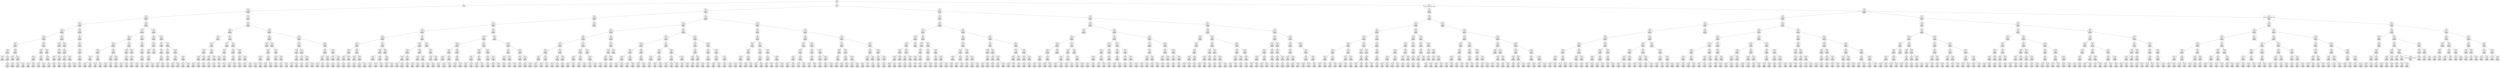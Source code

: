digraph g {
node [shape = Mrecord];
nodo0[label="{EO: 0|cost: 0.0|A: null}"]
nodo1[label="{EO: 1|cost: 1.0|A: GoH6}"]
nodo4[label="{EO: 4|cost: 2.0|A: GoH5|Posicion:\nH6
Infectados:\n0
Escapados:\n3}"]
nodo9[label="{EO: 9|cost: 3.0|A: GoH4|Posicion:\nH5
Infectados:\n0
Escapados:\n3}"]
nodo19[label="{EO: 19|cost: 4.0|A: GoF3|Posicion:\nH4
Infectados:\n0
Escapados:\n3}"]
nodo37[label="{EO: 37|cost: 5.0|A: GoE3|Posicion:\nF3
Infectados:\n0
Escapados:\n3}"]
nodo69[label="{EO: 69|cost: 6.0|A: GoD3|Posicion:\nE3
Infectados:\n0
Escapados:\n3}"]
nodo128[label="{EO: 128|cost: 7.0|A: GoA3|Posicion:\nD3
Infectados:\n0
Escapados:\n3}"]
nodo232[label="{EO: 232|cost: 8.0|A: GoA2|Posicion:\nA3
Infectados:\n0
Escapados:\n3}"]
nodo409[label="{EO: 409|cost: 9.0|A: GoA1|Posicion:\nA2
Infectados:\n0
Escapados:\n3}"]

nodo232 -> nodo409;
nodo410[label="{EO: 410|cost: 9.0|A: GoD2|Posicion:\nA2
Infectados:\n0
Escapados:\n3}"]
nodo709[label="{EO: 709|cost: 10.0|A: GoE2|Posicion:\nD2
Infectados:\n0
Escapados:\n3}"]

nodo410 -> nodo709;

nodo232 -> nodo410;

nodo128 -> nodo232;
nodo233[label="{EO: 233|cost: 8.0|A: GoA5|Posicion:\nA3
Infectados:\n0
Escapados:\n3}"]
nodo411[label="{EO: 411|cost: 9.0|A: GoA6|Posicion:\nA5
Infectados:\n0
Escapados:\n3}"]
nodo710[label="{EO: 710|cost: 10.0|A: GoA7|Posicion:\nA6
Infectados:\n0
Escapados:\n3}"]

nodo411 -> nodo710;

nodo233 -> nodo411;
nodo412[label="{EO: 412|cost: 9.0|A: GoD5|Posicion:\nA5
Infectados:\n0
Escapados:\n3}"]
nodo711[label="{EO: 711|cost: 10.0|A: GoD6|Posicion:\nD5
Infectados:\n0
Escapados:\n3}"]

nodo412 -> nodo711;
nodo712[label="{EO: 712|cost: 10.0|A: GoE5|Posicion:\nD5
Infectados:\n0
Escapados:\n3}"]

nodo412 -> nodo712;

nodo233 -> nodo412;

nodo128 -> nodo233;

nodo69 -> nodo128;
nodo129[label="{EO: 129|cost: 7.0|A: GoD5|Posicion:\nD3
Infectados:\n0
Escapados:\n3}"]
nodo234[label="{EO: 234|cost: 8.0|A: GoD6|Posicion:\nD5
Infectados:\n0
Escapados:\n3}"]
nodo413[label="{EO: 413|cost: 9.0|A: GoA6|Posicion:\nD6
Infectados:\n0
Escapados:\n3}"]
nodo713[label="{EO: 713|cost: 10.0|A: GoA5|Posicion:\nA6
Infectados:\n0
Escapados:\n3}"]

nodo413 -> nodo713;
nodo714[label="{EO: 714|cost: 10.0|A: GoA7|Posicion:\nA6
Infectados:\n0
Escapados:\n3}"]

nodo413 -> nodo714;

nodo234 -> nodo413;
nodo414[label="{EO: 414|cost: 9.0|A: GoD7|Posicion:\nD6
Infectados:\n0
Escapados:\n3}"]
nodo715[label="{EO: 715|cost: 10.0|A: GoD8|Posicion:\nD7
Infectados:\n0
Escapados:\n3}"]

nodo414 -> nodo715;
nodo716[label="{EO: 716|cost: 10.0|A: GoE7|Posicion:\nD7
Infectados:\n0
Escapados:\n3}"]

nodo414 -> nodo716;

nodo234 -> nodo414;

nodo129 -> nodo234;
nodo235[label="{EO: 235|cost: 8.0|A: GoE5|Posicion:\nD5
Infectados:\n0
Escapados:\n3}"]
nodo415[label="{EO: 415|cost: 9.0|A: GoF5|Posicion:\nE5
Infectados:\n0
Escapados:\n3}"]
nodo717[label="{EO: 717|cost: 10.0|A: GoF6|Posicion:\nF5
Infectados:\n0
Escapados:\n3}"]

nodo415 -> nodo717;

nodo235 -> nodo415;

nodo129 -> nodo235;

nodo69 -> nodo129;

nodo37 -> nodo69;
nodo70[label="{EO: 70|cost: 6.0|A: GoE2|Posicion:\nE3
Infectados:\n0
Escapados:\n3}"]
nodo130[label="{EO: 130|cost: 7.0|A: GoE1|Posicion:\nE2
Infectados:\n0
Escapados:\n3}"]
nodo236[label="{EO: 236|cost: 8.0|A: GoD1|Posicion:\nE1
Infectados:\n0
Escapados:\n3}"]
nodo416[label="{EO: 416|cost: 9.0|A: GoA1|Posicion:\nD1
Infectados:\n0
Escapados:\n3}"]
nodo718[label="{EO: 718|cost: 10.0|A: GoA2|Posicion:\nA1
Infectados:\n0
Escapados:\n3}"]

nodo416 -> nodo718;

nodo236 -> nodo416;
nodo417[label="{EO: 417|cost: 9.0|A: GoD2|Posicion:\nD1
Infectados:\n0
Escapados:\n3}"]
nodo719[label="{EO: 719|cost: 10.0|A: GoD3|Posicion:\nD2
Infectados:\n0
Escapados:\n3}"]

nodo417 -> nodo719;

nodo236 -> nodo417;

nodo130 -> nodo236;

nodo70 -> nodo130;
nodo131[label="{EO: 131|cost: 7.0|A: GoF2|Posicion:\nE2
Infectados:\n0
Escapados:\n3}"]
nodo237[label="{EO: 237|cost: 8.0|A: GoH2|Posicion:\nF2
Infectados:\n0
Escapados:\n3}"]
nodo418[label="{EO: 418|cost: 9.0|A: GoH1|Posicion:\nH2
Infectados:\n0
Escapados:\n3}"]
nodo720[label="{EO: 720|cost: 10.0|A: GoF1|Posicion:\nH1
Infectados:\n0
Escapados:\n3}"]

nodo418 -> nodo720;

nodo237 -> nodo418;
nodo419[label="{EO: 419|cost: 9.0|A: GoI2|Posicion:\nH2
Infectados:\n0
Escapados:\n3}"]
nodo721[label="{EO: 721|cost: 10.0|A: GoI3|Posicion:\nI2
Infectados:\n0
Escapados:\n3}"]

nodo419 -> nodo721;
nodo722[label="{EO: 722|cost: 10.0|A: GoJ2|Posicion:\nI2
Infectados:\n0
Escapados:\n3}"]

nodo419 -> nodo722;

nodo237 -> nodo419;

nodo131 -> nodo237;

nodo70 -> nodo131;

nodo37 -> nodo70;

nodo19 -> nodo37;
nodo38[label="{EO: 38|cost: 5.0|A: GoF4|Posicion:\nF3
Infectados:\n0
Escapados:\n3}"]
nodo71[label="{EO: 71|cost: 6.0|A: GoF5|Posicion:\nF4
Infectados:\n0
Escapados:\n3}"]
nodo132[label="{EO: 132|cost: 7.0|A: GoF6|Posicion:\nF5
Infectados:\n0
Escapados:\n3}"]
nodo238[label="{EO: 238|cost: 8.0|A: GoG6|Posicion:\nF6
Infectados:\n0
Escapados:\n3}"]
nodo420[label="{EO: 420|cost: 9.0|A: GoG7|Posicion:\nG6
Infectados:\n0
Escapados:\n3}"]
nodo723[label="{EO: 723|cost: 10.0|A: GoH7|Posicion:\nG7
Infectados:\n0
Escapados:\n3}"]

nodo420 -> nodo723;

nodo238 -> nodo420;

nodo132 -> nodo238;

nodo71 -> nodo132;

nodo38 -> nodo71;

nodo19 -> nodo38;

nodo9 -> nodo19;
nodo20[label="{EO: 20|cost: 4.0|A: GoH3|Posicion:\nH4
Infectados:\n0
Escapados:\n3}"]
nodo39[label="{EO: 39|cost: 5.0|A: GoF3|Posicion:\nH3
Infectados:\n0
Escapados:\n3}"]
nodo72[label="{EO: 72|cost: 6.0|A: GoE3|Posicion:\nF3
Infectados:\n0
Escapados:\n3}"]
nodo133[label="{EO: 133|cost: 7.0|A: GoD3|Posicion:\nE3
Infectados:\n0
Escapados:\n3}"]
nodo239[label="{EO: 239|cost: 8.0|A: GoA3|Posicion:\nD3
Infectados:\n0
Escapados:\n3}"]
nodo421[label="{EO: 421|cost: 9.0|A: GoA2|Posicion:\nA3
Infectados:\n0
Escapados:\n3}"]
nodo724[label="{EO: 724|cost: 10.0|A: GoA1|Posicion:\nA2
Infectados:\n0
Escapados:\n3}"]

nodo421 -> nodo724;
nodo725[label="{EO: 725|cost: 10.0|A: GoD2|Posicion:\nA2
Infectados:\n0
Escapados:\n3}"]

nodo421 -> nodo725;

nodo239 -> nodo421;
nodo422[label="{EO: 422|cost: 9.0|A: GoA5|Posicion:\nA3
Infectados:\n0
Escapados:\n3}"]
nodo726[label="{EO: 726|cost: 10.0|A: GoA6|Posicion:\nA5
Infectados:\n0
Escapados:\n3}"]

nodo422 -> nodo726;
nodo727[label="{EO: 727|cost: 10.0|A: GoD5|Posicion:\nA5
Infectados:\n0
Escapados:\n3}"]

nodo422 -> nodo727;

nodo239 -> nodo422;

nodo133 -> nodo239;
nodo240[label="{EO: 240|cost: 8.0|A: GoD5|Posicion:\nD3
Infectados:\n0
Escapados:\n3}"]
nodo423[label="{EO: 423|cost: 9.0|A: GoD6|Posicion:\nD5
Infectados:\n0
Escapados:\n3}"]
nodo728[label="{EO: 728|cost: 10.0|A: GoA6|Posicion:\nD6
Infectados:\n0
Escapados:\n3}"]

nodo423 -> nodo728;
nodo729[label="{EO: 729|cost: 10.0|A: GoD7|Posicion:\nD6
Infectados:\n0
Escapados:\n3}"]

nodo423 -> nodo729;

nodo240 -> nodo423;
nodo424[label="{EO: 424|cost: 9.0|A: GoE5|Posicion:\nD5
Infectados:\n0
Escapados:\n3}"]
nodo730[label="{EO: 730|cost: 10.0|A: GoF5|Posicion:\nE5
Infectados:\n0
Escapados:\n3}"]

nodo424 -> nodo730;

nodo240 -> nodo424;

nodo133 -> nodo240;

nodo72 -> nodo133;
nodo134[label="{EO: 134|cost: 7.0|A: GoE2|Posicion:\nE3
Infectados:\n0
Escapados:\n3}"]
nodo241[label="{EO: 241|cost: 8.0|A: GoE1|Posicion:\nE2
Infectados:\n0
Escapados:\n3}"]
nodo425[label="{EO: 425|cost: 9.0|A: GoD1|Posicion:\nE1
Infectados:\n0
Escapados:\n3}"]
nodo731[label="{EO: 731|cost: 10.0|A: GoA1|Posicion:\nD1
Infectados:\n0
Escapados:\n3}"]

nodo425 -> nodo731;
nodo732[label="{EO: 732|cost: 10.0|A: GoD2|Posicion:\nD1
Infectados:\n0
Escapados:\n3}"]

nodo425 -> nodo732;

nodo241 -> nodo425;

nodo134 -> nodo241;
nodo242[label="{EO: 242|cost: 8.0|A: GoF2|Posicion:\nE2
Infectados:\n0
Escapados:\n3}"]
nodo426[label="{EO: 426|cost: 9.0|A: GoH2|Posicion:\nF2
Infectados:\n0
Escapados:\n3}"]
nodo733[label="{EO: 733|cost: 10.0|A: GoH1|Posicion:\nH2
Infectados:\n0
Escapados:\n3}"]

nodo426 -> nodo733;
nodo734[label="{EO: 734|cost: 10.0|A: GoI2|Posicion:\nH2
Infectados:\n0
Escapados:\n3}"]

nodo426 -> nodo734;

nodo242 -> nodo426;

nodo134 -> nodo242;

nodo72 -> nodo134;

nodo39 -> nodo72;
nodo73[label="{EO: 73|cost: 6.0|A: GoF4|Posicion:\nF3
Infectados:\n0
Escapados:\n3}"]
nodo135[label="{EO: 135|cost: 7.0|A: GoF5|Posicion:\nF4
Infectados:\n0
Escapados:\n3}"]
nodo243[label="{EO: 243|cost: 8.0|A: GoF6|Posicion:\nF5
Infectados:\n0
Escapados:\n3}"]
nodo427[label="{EO: 427|cost: 9.0|A: GoG6|Posicion:\nF6
Infectados:\n0
Escapados:\n3}"]
nodo735[label="{EO: 735|cost: 10.0|A: GoG7|Posicion:\nG6
Infectados:\n0
Escapados:\n3}"]

nodo427 -> nodo735;

nodo243 -> nodo427;

nodo135 -> nodo243;

nodo73 -> nodo135;

nodo39 -> nodo73;

nodo20 -> nodo39;
nodo40[label="{EO: 40|cost: 5.0|A: GoH2|Posicion:\nH3
Infectados:\n0
Escapados:\n3}"]
nodo74[label="{EO: 74|cost: 6.0|A: GoH1|Posicion:\nH2
Infectados:\n0
Escapados:\n3}"]
nodo136[label="{EO: 136|cost: 7.0|A: GoF1|Posicion:\nH1
Infectados:\n0
Escapados:\n3}"]
nodo244[label="{EO: 244|cost: 8.0|A: GoE1|Posicion:\nF1
Infectados:\n0
Escapados:\n3}"]
nodo428[label="{EO: 428|cost: 9.0|A: GoD1|Posicion:\nE1
Infectados:\n0
Escapados:\n3}"]
nodo736[label="{EO: 736|cost: 10.0|A: GoA1|Posicion:\nD1
Infectados:\n0
Escapados:\n3}"]

nodo428 -> nodo736;
nodo737[label="{EO: 737|cost: 10.0|A: GoD2|Posicion:\nD1
Infectados:\n0
Escapados:\n3}"]

nodo428 -> nodo737;

nodo244 -> nodo428;

nodo136 -> nodo244;
nodo245[label="{EO: 245|cost: 8.0|A: GoF2|Posicion:\nF1
Infectados:\n0
Escapados:\n3}"]

nodo136 -> nodo245;

nodo74 -> nodo136;

nodo40 -> nodo74;
nodo75[label="{EO: 75|cost: 6.0|A: GoI2|Posicion:\nH2
Infectados:\n0
Escapados:\n3}"]
nodo137[label="{EO: 137|cost: 7.0|A: GoI3|Posicion:\nI2
Infectados:\n0
Escapados:\n3}"]
nodo246[label="{EO: 246|cost: 8.0|A: GoI5|Posicion:\nI3
Infectados:\n0
Escapados:\n3}"]
nodo429[label="{EO: 429|cost: 9.0|A: GoJ5|Posicion:\nI5
Infectados:\n0
Escapados:\n3}"]
nodo738[label="{EO: 738|cost: 10.0|A: GoJ3|Posicion:\nJ5
Infectados:\n0
Escapados:\n3}"]

nodo429 -> nodo738;
nodo739[label="{EO: 739|cost: 10.0|A: GoK5|Posicion:\nJ5
Infectados:\n0
Escapados:\n3}"]

nodo429 -> nodo739;

nodo246 -> nodo429;

nodo137 -> nodo246;

nodo75 -> nodo137;
nodo138[label="{EO: 138|cost: 7.0|A: GoJ2|Posicion:\nI2
Infectados:\n0
Escapados:\n3}"]
nodo247[label="{EO: 247|cost: 8.0|A: GoJ1|Posicion:\nJ2
Infectados:\n0
Escapados:\n3}"]
nodo430[label="{EO: 430|cost: 9.0|A: GoI1|Posicion:\nJ1
Infectados:\n0
Escapados:\n3}"]
nodo740[label="{EO: 740|cost: 10.0|A: GoH1|Posicion:\nI1
Infectados:\n0
Escapados:\n3}"]

nodo430 -> nodo740;

nodo247 -> nodo430;

nodo138 -> nodo247;
nodo248[label="{EO: 248|cost: 8.0|A: GoK2|Posicion:\nJ2
Infectados:\n0
Escapados:\n3}"]
nodo431[label="{EO: 431|cost: 9.0|A: GoK3|Posicion:\nK2
Infectados:\n0
Escapados:\n3}"]
nodo741[label="{EO: 741|cost: 10.0|A: GoJ3|Posicion:\nK3
Infectados:\n0
Escapados:\n3}"]

nodo431 -> nodo741;
nodo742[label="{EO: 742|cost: 10.0|A: GoK5|Posicion:\nK3
Infectados:\n0
Escapados:\n3}"]

nodo431 -> nodo742;

nodo248 -> nodo431;
nodo432[label="{EO: 432|cost: 9.0|A: GoL2|Posicion:\nK2
Infectados:\n0
Escapados:\n3}"]
nodo743[label="{EO: 743|cost: 10.0|A: GoL1|Posicion:\nL2
Infectados:\n0
Escapados:\n3}"]

nodo432 -> nodo743;
nodo744[label="{EO: 744|cost: 10.0|A: GoM2|Posicion:\nL2
Infectados:\n0
Escapados:\n3}"]

nodo432 -> nodo744;

nodo248 -> nodo432;

nodo138 -> nodo248;

nodo75 -> nodo138;

nodo40 -> nodo75;

nodo20 -> nodo40;

nodo9 -> nodo20;

nodo4 -> nodo9;
nodo10[label="{EO: 10|cost: 3.0|A: GoI5|Posicion:\nH5
Infectados:\n0
Escapados:\n3}"]
nodo21[label="{EO: 21|cost: 4.0|A: GoJ5|Posicion:\nI5
Infectados:\n0
Escapados:\n3}"]
nodo41[label="{EO: 41|cost: 5.0|A: GoJ3|Posicion:\nJ5
Infectados:\n0
Escapados:\n3}"]
nodo76[label="{EO: 76|cost: 6.0|A: GoI3|Posicion:\nJ3
Infectados:\n0
Escapados:\n3}"]
nodo139[label="{EO: 139|cost: 7.0|A: GoH3|Posicion:\nI3
Infectados:\n0
Escapados:\n3}"]
nodo249[label="{EO: 249|cost: 8.0|A: GoF3|Posicion:\nH3
Infectados:\n0
Escapados:\n3}"]
nodo433[label="{EO: 433|cost: 9.0|A: GoE3|Posicion:\nF3
Infectados:\n0
Escapados:\n3}"]
nodo745[label="{EO: 745|cost: 10.0|A: GoD3|Posicion:\nE3
Infectados:\n0
Escapados:\n3}"]

nodo433 -> nodo745;
nodo746[label="{EO: 746|cost: 10.0|A: GoE2|Posicion:\nE3
Infectados:\n0
Escapados:\n3}"]

nodo433 -> nodo746;

nodo249 -> nodo433;
nodo434[label="{EO: 434|cost: 9.0|A: GoF4|Posicion:\nF3
Infectados:\n0
Escapados:\n3}"]
nodo747[label="{EO: 747|cost: 10.0|A: GoF5|Posicion:\nF4
Infectados:\n0
Escapados:\n3}"]

nodo434 -> nodo747;

nodo249 -> nodo434;

nodo139 -> nodo249;
nodo250[label="{EO: 250|cost: 8.0|A: GoH2|Posicion:\nH3
Infectados:\n0
Escapados:\n3}"]
nodo435[label="{EO: 435|cost: 9.0|A: GoH1|Posicion:\nH2
Infectados:\n0
Escapados:\n3}"]
nodo748[label="{EO: 748|cost: 10.0|A: GoF1|Posicion:\nH1
Infectados:\n0
Escapados:\n3}"]

nodo435 -> nodo748;

nodo250 -> nodo435;
nodo436[label="{EO: 436|cost: 9.0|A: GoI2|Posicion:\nH2
Infectados:\n0
Escapados:\n3}"]
nodo749[label="{EO: 749|cost: 10.0|A: GoJ2|Posicion:\nI2
Infectados:\n0
Escapados:\n3}"]

nodo436 -> nodo749;

nodo250 -> nodo436;

nodo139 -> nodo250;

nodo76 -> nodo139;

nodo41 -> nodo76;
nodo77[label="{EO: 77|cost: 6.0|A: GoJ2|Posicion:\nJ3
Infectados:\n0
Escapados:\n3}"]
nodo140[label="{EO: 140|cost: 7.0|A: GoJ1|Posicion:\nJ2
Infectados:\n0
Escapados:\n3}"]
nodo251[label="{EO: 251|cost: 8.0|A: GoI1|Posicion:\nJ1
Infectados:\n0
Escapados:\n3}"]
nodo437[label="{EO: 437|cost: 9.0|A: GoH1|Posicion:\nI1
Infectados:\n0
Escapados:\n3}"]
nodo750[label="{EO: 750|cost: 10.0|A: GoF1|Posicion:\nH1
Infectados:\n0
Escapados:\n3}"]

nodo437 -> nodo750;

nodo251 -> nodo437;
nodo438[label="{EO: 438|cost: 9.0|A: GoI2|Posicion:\nI1
Infectados:\n0
Escapados:\n3}"]
nodo751[label="{EO: 751|cost: 10.0|A: GoI3|Posicion:\nI2
Infectados:\n0
Escapados:\n3}"]

nodo438 -> nodo751;

nodo251 -> nodo438;

nodo140 -> nodo251;

nodo77 -> nodo140;
nodo141[label="{EO: 141|cost: 7.0|A: GoK2|Posicion:\nJ2
Infectados:\n0
Escapados:\n3}"]
nodo252[label="{EO: 252|cost: 8.0|A: GoK3|Posicion:\nK2
Infectados:\n0
Escapados:\n3}"]
nodo439[label="{EO: 439|cost: 9.0|A: GoK5|Posicion:\nK3
Infectados:\n0
Escapados:\n3}"]
nodo752[label="{EO: 752|cost: 10.0|A: GoK6|Posicion:\nK5
Infectados:\n0
Escapados:\n3}"]

nodo439 -> nodo752;
nodo753[label="{EO: 753|cost: 10.0|A: GoL5|Posicion:\nK5
Infectados:\n0
Escapados:\n3}"]

nodo439 -> nodo753;

nodo252 -> nodo439;

nodo141 -> nodo252;
nodo253[label="{EO: 253|cost: 8.0|A: GoL2|Posicion:\nK2
Infectados:\n0
Escapados:\n3}"]
nodo440[label="{EO: 440|cost: 9.0|A: GoL1|Posicion:\nL2
Infectados:\n0
Escapados:\n3}"]
nodo754[label="{EO: 754|cost: 10.0|A: GoK1|Posicion:\nL1
Infectados:\n0
Escapados:\n3}"]

nodo440 -> nodo754;

nodo253 -> nodo440;
nodo441[label="{EO: 441|cost: 9.0|A: GoM2|Posicion:\nL2
Infectados:\n0
Escapados:\n3}"]
nodo755[label="{EO: 755|cost: 10.0|A: GoM1|Posicion:\nM2
Infectados:\n0
Escapados:\n3}"]

nodo441 -> nodo755;
nodo756[label="{EO: 756|cost: 10.0|A: GoM3|Posicion:\nM2
Infectados:\n0
Escapados:\n3}"]

nodo441 -> nodo756;

nodo253 -> nodo441;

nodo141 -> nodo253;

nodo77 -> nodo141;

nodo41 -> nodo77;

nodo21 -> nodo41;
nodo42[label="{EO: 42|cost: 5.0|A: GoK5|Posicion:\nJ5
Infectados:\n0
Escapados:\n3}"]
nodo78[label="{EO: 78|cost: 6.0|A: GoK6|Posicion:\nK5
Infectados:\n0
Escapados:\n3}"]
nodo142[label="{EO: 142|cost: 7.0|A: GoJ6|Posicion:\nK6
Infectados:\n0
Escapados:\n3}"]

nodo78 -> nodo142;
nodo143[label="{EO: 143|cost: 7.0|A: GoK7|Posicion:\nK6
Infectados:\n0
Escapados:\n3}"]
nodo254[label="{EO: 254|cost: 8.0|A: GoK8|Posicion:\nK7
Infectados:\n0
Escapados:\n3}"]
nodo442[label="{EO: 442|cost: 9.0|A: GoJ8|Posicion:\nK8
Infectados:\n0
Escapados:\n3}"]
nodo757[label="{EO: 757|cost: 10.0|A: GoI8|Posicion:\nJ8
Infectados:\n0
Escapados:\n3}"]

nodo442 -> nodo757;
nodo758[label="{EO: 758|cost: 10.0|A: GoJ7|Posicion:\nJ8
Infectados:\n0
Escapados:\n3}"]

nodo442 -> nodo758;

nodo254 -> nodo442;
nodo443[label="{EO: 443|cost: 9.0|A: GoK9|Posicion:\nK8
Infectados:\n0
Escapados:\n3}"]
nodo759[label="{EO: 759|cost: 10.0|A: GoK10|Posicion:\nK9
Infectados:\n0
Escapados:\n3}"]

nodo443 -> nodo759;
nodo760[label="{EO: 760|cost: 10.0|A: GoL9|Posicion:\nK9
Infectados:\n0
Escapados:\n3}"]

nodo443 -> nodo760;

nodo254 -> nodo443;

nodo143 -> nodo254;
nodo255[label="{EO: 255|cost: 8.0|A: GoL7|Posicion:\nK7
Infectados:\n0
Escapados:\n3}"]
nodo444[label="{EO: 444|cost: 9.0|A: GoL6|Posicion:\nL7
Infectados:\n0
Escapados:\n3}"]
nodo761[label="{EO: 761|cost: 10.0|A: GoL5|Posicion:\nL6
Infectados:\n0
Escapados:\n3}"]

nodo444 -> nodo761;

nodo255 -> nodo444;
nodo445[label="{EO: 445|cost: 9.0|A: GoM7|Posicion:\nL7
Infectados:\n0
Escapados:\n3}"]
nodo762[label="{EO: 762|cost: 10.0|A: GoM5|Posicion:\nM7
Infectados:\n0
Escapados:\n3}"]

nodo445 -> nodo762;
nodo763[label="{EO: 763|cost: 10.0|A: GoM8|Posicion:\nM7
Infectados:\n0
Escapados:\n3}"]

nodo445 -> nodo763;

nodo255 -> nodo445;

nodo143 -> nodo255;

nodo78 -> nodo143;

nodo42 -> nodo78;
nodo79[label="{EO: 79|cost: 6.0|A: GoL5|Posicion:\nK5
Infectados:\n0
Escapados:\n3}"]
nodo144[label="{EO: 144|cost: 7.0|A: GoL3|Posicion:\nL5
Infectados:\n0
Escapados:\n3}"]
nodo256[label="{EO: 256|cost: 8.0|A: GoK3|Posicion:\nL3
Infectados:\n0
Escapados:\n3}"]
nodo446[label="{EO: 446|cost: 9.0|A: GoJ3|Posicion:\nK3
Infectados:\n0
Escapados:\n3}"]
nodo764[label="{EO: 764|cost: 10.0|A: GoI3|Posicion:\nJ3
Infectados:\n0
Escapados:\n3}"]

nodo446 -> nodo764;
nodo765[label="{EO: 765|cost: 10.0|A: GoJ2|Posicion:\nJ3
Infectados:\n0
Escapados:\n3}"]

nodo446 -> nodo765;

nodo256 -> nodo446;

nodo144 -> nodo256;
nodo257[label="{EO: 257|cost: 8.0|A: GoL2|Posicion:\nL3
Infectados:\n0
Escapados:\n3}"]
nodo447[label="{EO: 447|cost: 9.0|A: GoL1|Posicion:\nL2
Infectados:\n0
Escapados:\n3}"]
nodo766[label="{EO: 766|cost: 10.0|A: GoK1|Posicion:\nL1
Infectados:\n0
Escapados:\n3}"]

nodo447 -> nodo766;

nodo257 -> nodo447;
nodo448[label="{EO: 448|cost: 9.0|A: GoM2|Posicion:\nL2
Infectados:\n0
Escapados:\n3}"]
nodo767[label="{EO: 767|cost: 10.0|A: GoM1|Posicion:\nM2
Infectados:\n0
Escapados:\n3}"]

nodo448 -> nodo767;
nodo768[label="{EO: 768|cost: 10.0|A: GoM3|Posicion:\nM2
Infectados:\n0
Escapados:\n3}"]

nodo448 -> nodo768;

nodo257 -> nodo448;

nodo144 -> nodo257;

nodo79 -> nodo144;
nodo145[label="{EO: 145|cost: 7.0|A: GoM5|Posicion:\nL5
Infectados:\n0
Escapados:\n3}"]
nodo258[label="{EO: 258|cost: 8.0|A: GoM3|Posicion:\nM5
Infectados:\n0
Escapados:\n3}"]
nodo449[label="{EO: 449|cost: 9.0|A: GoL3|Posicion:\nM3
Infectados:\n0
Escapados:\n3}"]
nodo769[label="{EO: 769|cost: 10.0|A: GoK3|Posicion:\nL3
Infectados:\n0
Escapados:\n3}"]

nodo449 -> nodo769;
nodo770[label="{EO: 770|cost: 10.0|A: GoL2|Posicion:\nL3
Infectados:\n0
Escapados:\n3}"]

nodo449 -> nodo770;

nodo258 -> nodo449;
nodo450[label="{EO: 450|cost: 9.0|A: GoM2|Posicion:\nM3
Infectados:\n0
Escapados:\n3}"]
nodo771[label="{EO: 771|cost: 10.0|A: GoM1|Posicion:\nM2
Infectados:\n0
Escapados:\n3}"]

nodo450 -> nodo771;

nodo258 -> nodo450;

nodo145 -> nodo258;
nodo259[label="{EO: 259|cost: 8.0|A: GoM6|Posicion:\nM5
Infectados:\n0
Escapados:\n3}"]
nodo451[label="{EO: 451|cost: 9.0|A: GoL6|Posicion:\nM6
Infectados:\n0
Escapados:\n3}"]
nodo772[label="{EO: 772|cost: 10.0|A: GoK6|Posicion:\nL6
Infectados:\n0
Escapados:\n3}"]

nodo451 -> nodo772;

nodo259 -> nodo451;
nodo452[label="{EO: 452|cost: 9.0|A: GoM7|Posicion:\nM6
Infectados:\n0
Escapados:\n3}"]
nodo773[label="{EO: 773|cost: 10.0|A: GoM8|Posicion:\nM7
Infectados:\n0
Escapados:\n3}"]

nodo452 -> nodo773;

nodo259 -> nodo452;

nodo145 -> nodo259;

nodo79 -> nodo145;

nodo42 -> nodo79;

nodo21 -> nodo42;

nodo10 -> nodo21;

nodo4 -> nodo10;

nodo1 -> nodo4;

nodo0 -> nodo1;
nodo2[label="{EO: 2|cost: 1.0|A: GoI7}"]
nodo5[label="{EO: 5|cost: 2.0|A: GoI8|Posicion:\nI7
Infectados:\n0
Escapados:\n3}"]
nodo11[label="{EO: 11|cost: 3.0|A: GoH8|Posicion:\nI8
Infectados:\n0
Escapados:\n3}"]
nodo22[label="{EO: 22|cost: 4.0|A: GoF8|Posicion:\nH8
Infectados:\n0
Escapados:\n3}"]
nodo43[label="{EO: 43|cost: 5.0|A: GoE8|Posicion:\nF8
Infectados:\n0
Escapados:\n3}"]
nodo80[label="{EO: 80|cost: 6.0|A: GoD8|Posicion:\nE8
Infectados:\n0
Escapados:\n3}"]
nodo146[label="{EO: 146|cost: 7.0|A: GoA8|Posicion:\nD8
Infectados:\n0
Escapados:\n3}"]
nodo260[label="{EO: 260|cost: 8.0|A: GoA7|Posicion:\nA8
Infectados:\n0
Escapados:\n3}"]
nodo453[label="{EO: 453|cost: 9.0|A: GoA6|Posicion:\nA7
Infectados:\n0
Escapados:\n3}"]
nodo774[label="{EO: 774|cost: 10.0|A: GoA5|Posicion:\nA6
Infectados:\n0
Escapados:\n3}"]

nodo453 -> nodo774;

nodo260 -> nodo453;
nodo454[label="{EO: 454|cost: 9.0|A: GoD7|Posicion:\nA7
Infectados:\n0
Escapados:\n3}"]
nodo775[label="{EO: 775|cost: 10.0|A: GoE7|Posicion:\nD7
Infectados:\n0
Escapados:\n3}"]

nodo454 -> nodo775;

nodo260 -> nodo454;

nodo146 -> nodo260;
nodo261[label="{EO: 261|cost: 8.0|A: GoA9|Posicion:\nA8
Infectados:\n0
Escapados:\n3}"]
nodo455[label="{EO: 455|cost: 9.0|A: GoA10|Posicion:\nA9
Infectados:\n0
Escapados:\n3}"]
nodo776[label="{EO: 776|cost: 10.0|A: GoA11|Posicion:\nA10
Infectados:\n0
Escapados:\n3}"]

nodo455 -> nodo776;

nodo261 -> nodo455;
nodo456[label="{EO: 456|cost: 9.0|A: GoD9|Posicion:\nA9
Infectados:\n0
Escapados:\n3}"]
nodo777[label="{EO: 777|cost: 10.0|A: GoD10|Posicion:\nD9
Infectados:\n0
Escapados:\n3}"]

nodo456 -> nodo777;
nodo778[label="{EO: 778|cost: 10.0|A: GoE9|Posicion:\nD9
Infectados:\n0
Escapados:\n3}"]

nodo456 -> nodo778;

nodo261 -> nodo456;

nodo146 -> nodo261;

nodo80 -> nodo146;
nodo147[label="{EO: 147|cost: 7.0|A: GoD9|Posicion:\nD8
Infectados:\n0
Escapados:\n3}"]
nodo262[label="{EO: 262|cost: 8.0|A: GoD10|Posicion:\nD9
Infectados:\n0
Escapados:\n3}"]
nodo457[label="{EO: 457|cost: 9.0|A: GoC10|Posicion:\nD10
Infectados:\n0
Escapados:\n3}"]
nodo779[label="{EO: 779|cost: 10.0|A: GoA10|Posicion:\nC10
Infectados:\n0
Escapados:\n3}"]

nodo457 -> nodo779;

nodo262 -> nodo457;
nodo458[label="{EO: 458|cost: 9.0|A: GoD11|Posicion:\nD10
Infectados:\n0
Escapados:\n3}"]
nodo780[label="{EO: 780|cost: 10.0|A: GoD12|Posicion:\nD11
Infectados:\n0
Escapados:\n3}"]

nodo458 -> nodo780;
nodo781[label="{EO: 781|cost: 10.0|A: GoE11|Posicion:\nD11
Infectados:\n0
Escapados:\n3}"]

nodo458 -> nodo781;

nodo262 -> nodo458;

nodo147 -> nodo262;
nodo263[label="{EO: 263|cost: 8.0|A: GoE9|Posicion:\nD9
Infectados:\n0
Escapados:\n3}"]
nodo459[label="{EO: 459|cost: 9.0|A: GoF9|Posicion:\nE9
Infectados:\n0
Escapados:\n3}"]
nodo782[label="{EO: 782|cost: 10.0|A: GoF10|Posicion:\nF9
Infectados:\n0
Escapados:\n3}"]

nodo459 -> nodo782;
nodo783[label="{EO: 783|cost: 10.0|A: GoH9|Posicion:\nF9
Infectados:\n0
Escapados:\n3}"]

nodo459 -> nodo783;

nodo263 -> nodo459;

nodo147 -> nodo263;

nodo80 -> nodo147;

nodo43 -> nodo80;
nodo81[label="{EO: 81|cost: 6.0|A: GoE7|Posicion:\nE8
Infectados:\n0
Escapados:\n3}"]
nodo148[label="{EO: 148|cost: 7.0|A: GoE6|Posicion:\nE7
Infectados:\n0
Escapados:\n3}"]
nodo264[label="{EO: 264|cost: 8.0|A: GoD6|Posicion:\nE6
Infectados:\n0
Escapados:\n3}"]
nodo460[label="{EO: 460|cost: 9.0|A: GoA6|Posicion:\nD6
Infectados:\n0
Escapados:\n3}"]
nodo784[label="{EO: 784|cost: 10.0|A: GoA5|Posicion:\nA6
Infectados:\n0
Escapados:\n3}"]

nodo460 -> nodo784;
nodo785[label="{EO: 785|cost: 10.0|A: GoA7|Posicion:\nA6
Infectados:\n0
Escapados:\n3}"]

nodo460 -> nodo785;

nodo264 -> nodo460;
nodo461[label="{EO: 461|cost: 9.0|A: GoD7|Posicion:\nD6
Infectados:\n0
Escapados:\n3}"]
nodo786[label="{EO: 786|cost: 10.0|A: GoD8|Posicion:\nD7
Infectados:\n0
Escapados:\n3}"]

nodo461 -> nodo786;

nodo264 -> nodo461;

nodo148 -> nodo264;
nodo265[label="{EO: 265|cost: 8.0|A: GoE5|Posicion:\nE6
Infectados:\n0
Escapados:\n3}"]
nodo462[label="{EO: 462|cost: 9.0|A: GoE3|Posicion:\nE5
Infectados:\n0
Escapados:\n3}"]
nodo787[label="{EO: 787|cost: 10.0|A: GoD3|Posicion:\nE3
Infectados:\n0
Escapados:\n3}"]

nodo462 -> nodo787;
nodo788[label="{EO: 788|cost: 10.0|A: GoE2|Posicion:\nE3
Infectados:\n0
Escapados:\n3}"]

nodo462 -> nodo788;

nodo265 -> nodo462;
nodo463[label="{EO: 463|cost: 9.0|A: GoF5|Posicion:\nE5
Infectados:\n0
Escapados:\n3}"]
nodo789[label="{EO: 789|cost: 10.0|A: GoF6|Posicion:\nF5
Infectados:\n0
Escapados:\n3}"]

nodo463 -> nodo789;
nodo790[label="{EO: 790|cost: 10.0|A: GoH5|Posicion:\nF5
Infectados:\n0
Escapados:\n3}"]

nodo463 -> nodo790;

nodo265 -> nodo463;

nodo148 -> nodo265;

nodo81 -> nodo148;
nodo149[label="{EO: 149|cost: 7.0|A: GoF7|Posicion:\nE7
Infectados:\n0
Escapados:\n3}"]
nodo266[label="{EO: 266|cost: 8.0|A: GoG7|Posicion:\nF7
Infectados:\n0
Escapados:\n3}"]
nodo464[label="{EO: 464|cost: 9.0|A: GoG6|Posicion:\nG7
Infectados:\n0
Escapados:\n3}"]
nodo791[label="{EO: 791|cost: 10.0|A: GoH6|Posicion:\nG6
Infectados:\n0
Escapados:\n3}"]

nodo464 -> nodo791;

nodo266 -> nodo464;
nodo465[label="{EO: 465|cost: 9.0|A: GoH7|Posicion:\nG7
Infectados:\n0
Escapados:\n3}"]

nodo266 -> nodo465;

nodo149 -> nodo266;

nodo81 -> nodo149;

nodo43 -> nodo81;

nodo22 -> nodo43;
nodo44[label="{EO: 44|cost: 5.0|A: GoF9|Posicion:\nF8
Infectados:\n0
Escapados:\n3}"]
nodo82[label="{EO: 82|cost: 6.0|A: GoF10|Posicion:\nF9
Infectados:\n0
Escapados:\n3}"]
nodo150[label="{EO: 150|cost: 7.0|A: GoE10|Posicion:\nF10
Infectados:\n0
Escapados:\n3}"]
nodo267[label="{EO: 267|cost: 8.0|A: GoD10|Posicion:\nE10
Infectados:\n0
Escapados:\n3}"]
nodo466[label="{EO: 466|cost: 9.0|A: GoC10|Posicion:\nD10
Infectados:\n0
Escapados:\n3}"]
nodo792[label="{EO: 792|cost: 10.0|A: GoA10|Posicion:\nC10
Infectados:\n0
Escapados:\n3}"]

nodo466 -> nodo792;

nodo267 -> nodo466;
nodo467[label="{EO: 467|cost: 9.0|A: GoD11|Posicion:\nD10
Infectados:\n0
Escapados:\n3}"]
nodo793[label="{EO: 793|cost: 10.0|A: GoD12|Posicion:\nD11
Infectados:\n0
Escapados:\n3}"]

nodo467 -> nodo793;
nodo794[label="{EO: 794|cost: 10.0|A: GoE11|Posicion:\nD11
Infectados:\n0
Escapados:\n3}"]

nodo467 -> nodo794;

nodo267 -> nodo467;

nodo150 -> nodo267;
nodo268[label="{EO: 268|cost: 8.0|A: GoE9|Posicion:\nE10
Infectados:\n0
Escapados:\n3}"]
nodo468[label="{EO: 468|cost: 9.0|A: GoE8|Posicion:\nE9
Infectados:\n0
Escapados:\n3}"]
nodo795[label="{EO: 795|cost: 10.0|A: GoD8|Posicion:\nE8
Infectados:\n0
Escapados:\n3}"]

nodo468 -> nodo795;
nodo796[label="{EO: 796|cost: 10.0|A: GoE7|Posicion:\nE8
Infectados:\n0
Escapados:\n3}"]

nodo468 -> nodo796;

nodo268 -> nodo468;

nodo150 -> nodo268;

nodo82 -> nodo150;
nodo151[label="{EO: 151|cost: 7.0|A: GoF11|Posicion:\nF10
Infectados:\n0
Escapados:\n3}"]
nodo269[label="{EO: 269|cost: 8.0|A: GoF12|Posicion:\nF11
Infectados:\n0
Escapados:\n3}"]
nodo469[label="{EO: 469|cost: 9.0|A: GoE12|Posicion:\nF12
Infectados:\n0
Escapados:\n3}"]
nodo797[label="{EO: 797|cost: 10.0|A: GoD12|Posicion:\nE12
Infectados:\n0
Escapados:\n3}"]

nodo469 -> nodo797;
nodo798[label="{EO: 798|cost: 10.0|A: GoE11|Posicion:\nE12
Infectados:\n0
Escapados:\n3}"]

nodo469 -> nodo798;

nodo269 -> nodo469;
nodo470[label="{EO: 470|cost: 9.0|A: GoF13|Posicion:\nF12
Infectados:\n0
Escapados:\n3}"]
nodo799[label="{EO: 799|cost: 10.0|A: GoF14|Posicion:\nF13
Infectados:\n0
Escapados:\n3}"]

nodo470 -> nodo799;
nodo800[label="{EO: 800|cost: 10.0|A: GoH13|Posicion:\nF13
Infectados:\n0
Escapados:\n3}"]

nodo470 -> nodo800;

nodo269 -> nodo470;

nodo151 -> nodo269;
nodo270[label="{EO: 270|cost: 8.0|A: GoH11|Posicion:\nF11
Infectados:\n0
Escapados:\n3}"]
nodo471[label="{EO: 471|cost: 9.0|A: GoH10|Posicion:\nH11
Infectados:\n0
Escapados:\n3}"]
nodo801[label="{EO: 801|cost: 10.0|A: GoH9|Posicion:\nH10
Infectados:\n0
Escapados:\n3}"]

nodo471 -> nodo801;

nodo270 -> nodo471;
nodo472[label="{EO: 472|cost: 9.0|A: GoI11|Posicion:\nH11
Infectados:\n0
Escapados:\n3}"]
nodo802[label="{EO: 802|cost: 10.0|A: GoI12|Posicion:\nI11
Infectados:\n0
Escapados:\n3}"]

nodo472 -> nodo802;
nodo803[label="{EO: 803|cost: 10.0|A: GoJ11|Posicion:\nI11
Infectados:\n0
Escapados:\n3}"]

nodo472 -> nodo803;

nodo270 -> nodo472;

nodo151 -> nodo270;

nodo82 -> nodo151;

nodo44 -> nodo82;
nodo83[label="{EO: 83|cost: 6.0|A: GoH9|Posicion:\nF9
Infectados:\n0
Escapados:\n3}"]
nodo152[label="{EO: 152|cost: 7.0|A: GoI9|Posicion:\nH9
Infectados:\n0
Escapados:\n3}"]
nodo271[label="{EO: 271|cost: 8.0|A: GoI10|Posicion:\nI9
Infectados:\n0
Escapados:\n3}"]
nodo473[label="{EO: 473|cost: 9.0|A: GoH10|Posicion:\nI10
Infectados:\n0
Escapados:\n3}"]
nodo804[label="{EO: 804|cost: 10.0|A: GoF10|Posicion:\nH10
Infectados:\n0
Escapados:\n3}"]

nodo473 -> nodo804;

nodo271 -> nodo473;
nodo474[label="{EO: 474|cost: 9.0|A: GoI11|Posicion:\nI10
Infectados:\n0
Escapados:\n3}"]
nodo805[label="{EO: 805|cost: 10.0|A: GoI12|Posicion:\nI11
Infectados:\n0
Escapados:\n3}"]

nodo474 -> nodo805;
nodo806[label="{EO: 806|cost: 10.0|A: GoJ11|Posicion:\nI11
Infectados:\n0
Escapados:\n3}"]

nodo474 -> nodo806;

nodo271 -> nodo474;

nodo152 -> nodo271;
nodo272[label="{EO: 272|cost: 8.0|A: GoJ9|Posicion:\nI9
Infectados:\n0
Escapados:\n3}"]
nodo475[label="{EO: 475|cost: 9.0|A: GoJ8|Posicion:\nJ9
Infectados:\n0
Escapados:\n3}"]
nodo807[label="{EO: 807|cost: 10.0|A: GoJ7|Posicion:\nJ8
Infectados:\n0
Escapados:\n3}"]

nodo475 -> nodo807;

nodo272 -> nodo475;
nodo476[label="{EO: 476|cost: 9.0|A: GoK9|Posicion:\nJ9
Infectados:\n0
Escapados:\n3}"]
nodo808[label="{EO: 808|cost: 10.0|A: GoK10|Posicion:\nK9
Infectados:\n0
Escapados:\n3}"]

nodo476 -> nodo808;
nodo809[label="{EO: 809|cost: 10.0|A: GoL9|Posicion:\nK9
Infectados:\n0
Escapados:\n3}"]

nodo476 -> nodo809;

nodo272 -> nodo476;

nodo152 -> nodo272;

nodo83 -> nodo152;

nodo44 -> nodo83;

nodo22 -> nodo44;

nodo11 -> nodo22;
nodo23[label="{EO: 23|cost: 4.0|A: GoH7|Posicion:\nH8
Infectados:\n0
Escapados:\n3}"]

nodo11 -> nodo23;

nodo5 -> nodo11;
nodo12[label="{EO: 12|cost: 3.0|A: GoI9|Posicion:\nI8
Infectados:\n0
Escapados:\n3}"]
nodo24[label="{EO: 24|cost: 4.0|A: GoI10|Posicion:\nI9
Infectados:\n0
Escapados:\n3}"]
nodo45[label="{EO: 45|cost: 5.0|A: GoH10|Posicion:\nI10
Infectados:\n0
Escapados:\n3}"]
nodo84[label="{EO: 84|cost: 6.0|A: GoF10|Posicion:\nH10
Infectados:\n0
Escapados:\n3}"]
nodo153[label="{EO: 153|cost: 7.0|A: GoE10|Posicion:\nF10
Infectados:\n0
Escapados:\n3}"]
nodo273[label="{EO: 273|cost: 8.0|A: GoD10|Posicion:\nE10
Infectados:\n0
Escapados:\n3}"]
nodo477[label="{EO: 477|cost: 9.0|A: GoC10|Posicion:\nD10
Infectados:\n0
Escapados:\n3}"]
nodo810[label="{EO: 810|cost: 10.0|A: GoA10|Posicion:\nC10
Infectados:\n0
Escapados:\n3}"]

nodo477 -> nodo810;

nodo273 -> nodo477;
nodo478[label="{EO: 478|cost: 9.0|A: GoD11|Posicion:\nD10
Infectados:\n0
Escapados:\n3}"]
nodo811[label="{EO: 811|cost: 10.0|A: GoD12|Posicion:\nD11
Infectados:\n0
Escapados:\n3}"]

nodo478 -> nodo811;
nodo812[label="{EO: 812|cost: 10.0|A: GoE11|Posicion:\nD11
Infectados:\n0
Escapados:\n3}"]

nodo478 -> nodo812;

nodo273 -> nodo478;

nodo153 -> nodo273;
nodo274[label="{EO: 274|cost: 8.0|A: GoE9|Posicion:\nE10
Infectados:\n0
Escapados:\n3}"]
nodo479[label="{EO: 479|cost: 9.0|A: GoE8|Posicion:\nE9
Infectados:\n0
Escapados:\n3}"]
nodo813[label="{EO: 813|cost: 10.0|A: GoD8|Posicion:\nE8
Infectados:\n0
Escapados:\n3}"]

nodo479 -> nodo813;
nodo814[label="{EO: 814|cost: 10.0|A: GoE7|Posicion:\nE8
Infectados:\n0
Escapados:\n3}"]

nodo479 -> nodo814;

nodo274 -> nodo479;
nodo480[label="{EO: 480|cost: 9.0|A: GoF9|Posicion:\nE9
Infectados:\n0
Escapados:\n3}"]
nodo815[label="{EO: 815|cost: 10.0|A: GoH9|Posicion:\nF9
Infectados:\n0
Escapados:\n3}"]

nodo480 -> nodo815;

nodo274 -> nodo480;

nodo153 -> nodo274;

nodo84 -> nodo153;
nodo154[label="{EO: 154|cost: 7.0|A: GoF11|Posicion:\nF10
Infectados:\n0
Escapados:\n3}"]
nodo275[label="{EO: 275|cost: 8.0|A: GoF12|Posicion:\nF11
Infectados:\n0
Escapados:\n3}"]
nodo481[label="{EO: 481|cost: 9.0|A: GoE12|Posicion:\nF12
Infectados:\n0
Escapados:\n3}"]
nodo816[label="{EO: 816|cost: 10.0|A: GoD12|Posicion:\nE12
Infectados:\n0
Escapados:\n3}"]

nodo481 -> nodo816;
nodo817[label="{EO: 817|cost: 10.0|A: GoE11|Posicion:\nE12
Infectados:\n0
Escapados:\n3}"]

nodo481 -> nodo817;

nodo275 -> nodo481;
nodo482[label="{EO: 482|cost: 9.0|A: GoF13|Posicion:\nF12
Infectados:\n0
Escapados:\n3}"]
nodo818[label="{EO: 818|cost: 10.0|A: GoF14|Posicion:\nF13
Infectados:\n0
Escapados:\n3}"]

nodo482 -> nodo818;
nodo819[label="{EO: 819|cost: 10.0|A: GoH13|Posicion:\nF13
Infectados:\n0
Escapados:\n3}"]

nodo482 -> nodo819;

nodo275 -> nodo482;

nodo154 -> nodo275;
nodo276[label="{EO: 276|cost: 8.0|A: GoH11|Posicion:\nF11
Infectados:\n0
Escapados:\n3}"]
nodo483[label="{EO: 483|cost: 9.0|A: GoI11|Posicion:\nH11
Infectados:\n0
Escapados:\n3}"]
nodo820[label="{EO: 820|cost: 10.0|A: GoI12|Posicion:\nI11
Infectados:\n0
Escapados:\n3}"]

nodo483 -> nodo820;
nodo821[label="{EO: 821|cost: 10.0|A: GoJ11|Posicion:\nI11
Infectados:\n0
Escapados:\n3}"]

nodo483 -> nodo821;

nodo276 -> nodo483;

nodo154 -> nodo276;

nodo84 -> nodo154;

nodo45 -> nodo84;
nodo85[label="{EO: 85|cost: 6.0|A: GoH9|Posicion:\nH10
Infectados:\n0
Escapados:\n3}"]
nodo155[label="{EO: 155|cost: 7.0|A: GoH8|Posicion:\nH9
Infectados:\n0
Escapados:\n3}"]
nodo277[label="{EO: 277|cost: 8.0|A: GoF8|Posicion:\nH8
Infectados:\n0
Escapados:\n3}"]
nodo484[label="{EO: 484|cost: 9.0|A: GoE8|Posicion:\nF8
Infectados:\n0
Escapados:\n3}"]
nodo822[label="{EO: 822|cost: 10.0|A: GoD8|Posicion:\nE8
Infectados:\n0
Escapados:\n3}"]

nodo484 -> nodo822;
nodo823[label="{EO: 823|cost: 10.0|A: GoE7|Posicion:\nE8
Infectados:\n0
Escapados:\n3}"]

nodo484 -> nodo823;

nodo277 -> nodo484;
nodo485[label="{EO: 485|cost: 9.0|A: GoF9|Posicion:\nF8
Infectados:\n0
Escapados:\n3}"]
nodo824[label="{EO: 824|cost: 10.0|A: GoF10|Posicion:\nF9
Infectados:\n0
Escapados:\n3}"]

nodo485 -> nodo824;

nodo277 -> nodo485;

nodo155 -> nodo277;
nodo278[label="{EO: 278|cost: 8.0|A: GoH7|Posicion:\nH8
Infectados:\n0
Escapados:\n3}"]

nodo155 -> nodo278;

nodo85 -> nodo155;

nodo45 -> nodo85;

nodo24 -> nodo45;
nodo46[label="{EO: 46|cost: 5.0|A: GoI11|Posicion:\nI10
Infectados:\n0
Escapados:\n3}"]
nodo86[label="{EO: 86|cost: 6.0|A: GoI12|Posicion:\nI11
Infectados:\n0
Escapados:\n3}"]
nodo156[label="{EO: 156|cost: 7.0|A: GoH12|Posicion:\nI12
Infectados:\n0
Escapados:\n3}"]
nodo279[label="{EO: 279|cost: 8.0|A: GoF12|Posicion:\nH12
Infectados:\n0
Escapados:\n3}"]
nodo486[label="{EO: 486|cost: 9.0|A: GoE12|Posicion:\nF12
Infectados:\n0
Escapados:\n3}"]
nodo825[label="{EO: 825|cost: 10.0|A: GoD12|Posicion:\nE12
Infectados:\n0
Escapados:\n3}"]

nodo486 -> nodo825;
nodo826[label="{EO: 826|cost: 10.0|A: GoE11|Posicion:\nE12
Infectados:\n0
Escapados:\n3}"]

nodo486 -> nodo826;

nodo279 -> nodo486;
nodo487[label="{EO: 487|cost: 9.0|A: GoF13|Posicion:\nF12
Infectados:\n0
Escapados:\n3}"]
nodo827[label="{EO: 827|cost: 10.0|A: GoF14|Posicion:\nF13
Infectados:\n0
Escapados:\n3}"]

nodo487 -> nodo827;
nodo828[label="{EO: 828|cost: 10.0|A: GoH13|Posicion:\nF13
Infectados:\n0
Escapados:\n3}"]

nodo487 -> nodo828;

nodo279 -> nodo487;

nodo156 -> nodo279;
nodo280[label="{EO: 280|cost: 8.0|A: GoH11|Posicion:\nH12
Infectados:\n0
Escapados:\n3}"]
nodo488[label="{EO: 488|cost: 9.0|A: GoH10|Posicion:\nH11
Infectados:\n0
Escapados:\n3}"]
nodo829[label="{EO: 829|cost: 10.0|A: GoF10|Posicion:\nH10
Infectados:\n0
Escapados:\n3}"]

nodo488 -> nodo829;
nodo830[label="{EO: 830|cost: 10.0|A: GoH9|Posicion:\nH10
Infectados:\n0
Escapados:\n3}"]

nodo488 -> nodo830;

nodo280 -> nodo488;

nodo156 -> nodo280;

nodo86 -> nodo156;
nodo157[label="{EO: 157|cost: 7.0|A: GoI13|Posicion:\nI12
Infectados:\n0
Escapados:\n3}"]
nodo281[label="{EO: 281|cost: 8.0|A: GoH13|Posicion:\nI13
Infectados:\n0
Escapados:\n3}"]
nodo489[label="{EO: 489|cost: 9.0|A: GoF13|Posicion:\nH13
Infectados:\n0
Escapados:\n3}"]
nodo831[label="{EO: 831|cost: 10.0|A: GoF14|Posicion:\nF13
Infectados:\n0
Escapados:\n3}"]

nodo489 -> nodo831;

nodo281 -> nodo489;
nodo490[label="{EO: 490|cost: 9.0|A: GoH12|Posicion:\nH13
Infectados:\n0
Escapados:\n3}"]
nodo832[label="{EO: 832|cost: 10.0|A: GoF12|Posicion:\nH12
Infectados:\n0
Escapados:\n3}"]

nodo490 -> nodo832;
nodo833[label="{EO: 833|cost: 10.0|A: GoH11|Posicion:\nH12
Infectados:\n0
Escapados:\n3}"]

nodo490 -> nodo833;

nodo281 -> nodo490;

nodo157 -> nodo281;
nodo282[label="{EO: 282|cost: 8.0|A: GoI14|Posicion:\nI13
Infectados:\n0
Escapados:\n3}"]
nodo491[label="{EO: 491|cost: 9.0|A: GoI15|Posicion:\nI14
Infectados:\n0
Escapados:\n3}"]
nodo834[label="{EO: 834|cost: 10.0|A: GoH15|Posicion:\nI15
Infectados:\n0
Escapados:\n3}"]

nodo491 -> nodo834;
nodo835[label="{EO: 835|cost: 10.0|A: GoI16|Posicion:\nI15
Infectados:\n0
Escapados:\n3}"]

nodo491 -> nodo835;
nodo836[label="{EO: 836|cost: 10.0|A: GoJ15|Posicion:\nI15
Infectados:\n0
Escapados:\n3}"]

nodo491 -> nodo836;

nodo282 -> nodo491;
nodo492[label="{EO: 492|cost: 9.0|A: GoJ14|Posicion:\nI14
Infectados:\n0
Escapados:\n3}"]
nodo837[label="{EO: 837|cost: 10.0|A: GoJ12|Posicion:\nJ14
Infectados:\n0
Escapados:\n3}"]

nodo492 -> nodo837;
nodo838[label="{EO: 838|cost: 10.0|A: GoK14|Posicion:\nJ14
Infectados:\n0
Escapados:\n3}"]

nodo492 -> nodo838;

nodo282 -> nodo492;

nodo157 -> nodo282;

nodo86 -> nodo157;

nodo46 -> nodo86;
nodo87[label="{EO: 87|cost: 6.0|A: GoJ11|Posicion:\nI11
Infectados:\n0
Escapados:\n3}"]
nodo158[label="{EO: 158|cost: 7.0|A: GoJ10|Posicion:\nJ11
Infectados:\n0
Escapados:\n3}"]
nodo283[label="{EO: 283|cost: 8.0|A: GoJ9|Posicion:\nJ10
Infectados:\n0
Escapados:\n3}"]
nodo493[label="{EO: 493|cost: 9.0|A: GoJ8|Posicion:\nJ9
Infectados:\n0
Escapados:\n3}"]
nodo839[label="{EO: 839|cost: 10.0|A: GoJ7|Posicion:\nJ8
Infectados:\n0
Escapados:\n3}"]

nodo493 -> nodo839;

nodo283 -> nodo493;
nodo494[label="{EO: 494|cost: 9.0|A: GoK9|Posicion:\nJ9
Infectados:\n0
Escapados:\n3}"]
nodo840[label="{EO: 840|cost: 10.0|A: GoK10|Posicion:\nK9
Infectados:\n0
Escapados:\n3}"]

nodo494 -> nodo840;
nodo841[label="{EO: 841|cost: 10.0|A: GoL9|Posicion:\nK9
Infectados:\n0
Escapados:\n3}"]

nodo494 -> nodo841;

nodo283 -> nodo494;

nodo158 -> nodo283;

nodo87 -> nodo158;
nodo159[label="{EO: 159|cost: 7.0|A: GoK11|Posicion:\nJ11
Infectados:\n0
Escapados:\n3}"]
nodo284[label="{EO: 284|cost: 8.0|A: GoK12|Posicion:\nK11
Infectados:\n0
Escapados:\n3}"]
nodo495[label="{EO: 495|cost: 9.0|A: GoJ12|Posicion:\nK12
Infectados:\n0
Escapados:\n3}"]
nodo842[label="{EO: 842|cost: 10.0|A: GoI12|Posicion:\nJ12
Infectados:\n0
Escapados:\n3}"]

nodo495 -> nodo842;

nodo284 -> nodo495;

nodo159 -> nodo284;
nodo285[label="{EO: 285|cost: 8.0|A: GoL11|Posicion:\nK11
Infectados:\n0
Escapados:\n3}"]
nodo496[label="{EO: 496|cost: 9.0|A: GoL10|Posicion:\nL11
Infectados:\n0
Escapados:\n3}"]
nodo843[label="{EO: 843|cost: 10.0|A: GoK10|Posicion:\nL10
Infectados:\n0
Escapados:\n3}"]

nodo496 -> nodo843;
nodo844[label="{EO: 844|cost: 10.0|A: GoL9|Posicion:\nL10
Infectados:\n0
Escapados:\n3}"]

nodo496 -> nodo844;

nodo285 -> nodo496;
nodo497[label="{EO: 497|cost: 9.0|A: GoM11|Posicion:\nL11
Infectados:\n0
Escapados:\n3}"]
nodo845[label="{EO: 845|cost: 10.0|A: GoM10|Posicion:\nM11
Infectados:\n0
Escapados:\n3}"]

nodo497 -> nodo845;
nodo846[label="{EO: 846|cost: 10.0|A: GoM12|Posicion:\nM11
Infectados:\n0
Escapados:\n3}"]

nodo497 -> nodo846;

nodo285 -> nodo497;

nodo159 -> nodo285;

nodo87 -> nodo159;

nodo46 -> nodo87;

nodo24 -> nodo46;

nodo12 -> nodo24;
nodo25[label="{EO: 25|cost: 4.0|A: GoJ9|Posicion:\nI9
Infectados:\n0
Escapados:\n3}"]
nodo47[label="{EO: 47|cost: 5.0|A: GoJ8|Posicion:\nJ9
Infectados:\n0
Escapados:\n3}"]
nodo88[label="{EO: 88|cost: 6.0|A: GoJ7|Posicion:\nJ8
Infectados:\n0
Escapados:\n3}"]
nodo160[label="{EO: 160|cost: 7.0|A: GoJ6|Posicion:\nJ7
Infectados:\n0
Escapados:\n3}"]
nodo286[label="{EO: 286|cost: 8.0|A: GoJ5|Posicion:\nJ6
Infectados:\n0
Escapados:\n3}"]
nodo498[label="{EO: 498|cost: 9.0|A: GoJ3|Posicion:\nJ5
Infectados:\n0
Escapados:\n3}"]
nodo847[label="{EO: 847|cost: 10.0|A: GoI3|Posicion:\nJ3
Infectados:\n0
Escapados:\n3}"]

nodo498 -> nodo847;
nodo848[label="{EO: 848|cost: 10.0|A: GoJ2|Posicion:\nJ3
Infectados:\n0
Escapados:\n3}"]

nodo498 -> nodo848;

nodo286 -> nodo498;
nodo499[label="{EO: 499|cost: 9.0|A: GoK5|Posicion:\nJ5
Infectados:\n0
Escapados:\n3}"]
nodo849[label="{EO: 849|cost: 10.0|A: GoK6|Posicion:\nK5
Infectados:\n0
Escapados:\n3}"]

nodo499 -> nodo849;
nodo850[label="{EO: 850|cost: 10.0|A: GoL5|Posicion:\nK5
Infectados:\n0
Escapados:\n3}"]

nodo499 -> nodo850;

nodo286 -> nodo499;

nodo160 -> nodo286;

nodo88 -> nodo160;
nodo161[label="{EO: 161|cost: 7.0|A: GoK7|Posicion:\nJ7
Infectados:\n0
Escapados:\n3}"]
nodo287[label="{EO: 287|cost: 8.0|A: GoK8|Posicion:\nK7
Infectados:\n0
Escapados:\n3}"]
nodo500[label="{EO: 500|cost: 9.0|A: GoK9|Posicion:\nK8
Infectados:\n0
Escapados:\n3}"]
nodo851[label="{EO: 851|cost: 10.0|A: GoK10|Posicion:\nK9
Infectados:\n0
Escapados:\n3}"]

nodo500 -> nodo851;
nodo852[label="{EO: 852|cost: 10.0|A: GoL9|Posicion:\nK9
Infectados:\n0
Escapados:\n3}"]

nodo500 -> nodo852;

nodo287 -> nodo500;

nodo161 -> nodo287;
nodo288[label="{EO: 288|cost: 8.0|A: GoL7|Posicion:\nK7
Infectados:\n0
Escapados:\n3}"]
nodo501[label="{EO: 501|cost: 9.0|A: GoL6|Posicion:\nL7
Infectados:\n0
Escapados:\n3}"]
nodo853[label="{EO: 853|cost: 10.0|A: GoK6|Posicion:\nL6
Infectados:\n0
Escapados:\n3}"]

nodo501 -> nodo853;
nodo854[label="{EO: 854|cost: 10.0|A: GoL5|Posicion:\nL6
Infectados:\n0
Escapados:\n3}"]

nodo501 -> nodo854;

nodo288 -> nodo501;
nodo502[label="{EO: 502|cost: 9.0|A: GoM7|Posicion:\nL7
Infectados:\n0
Escapados:\n3}"]
nodo855[label="{EO: 855|cost: 10.0|A: GoM5|Posicion:\nM7
Infectados:\n0
Escapados:\n3}"]

nodo502 -> nodo855;
nodo856[label="{EO: 856|cost: 10.0|A: GoM8|Posicion:\nM7
Infectados:\n0
Escapados:\n3}"]

nodo502 -> nodo856;

nodo288 -> nodo502;

nodo161 -> nodo288;

nodo88 -> nodo161;

nodo47 -> nodo88;

nodo25 -> nodo47;
nodo48[label="{EO: 48|cost: 5.0|A: GoK9|Posicion:\nJ9
Infectados:\n0
Escapados:\n3}"]
nodo89[label="{EO: 89|cost: 6.0|A: GoK10|Posicion:\nK9
Infectados:\n0
Escapados:\n3}"]
nodo162[label="{EO: 162|cost: 7.0|A: GoJ10|Posicion:\nK10
Infectados:\n0
Escapados:\n3}"]
nodo289[label="{EO: 289|cost: 8.0|A: GoI10|Posicion:\nJ10
Infectados:\n0
Escapados:\n3}"]
nodo503[label="{EO: 503|cost: 9.0|A: GoH10|Posicion:\nI10
Infectados:\n0
Escapados:\n3}"]
nodo857[label="{EO: 857|cost: 10.0|A: GoF10|Posicion:\nH10
Infectados:\n0
Escapados:\n3}"]

nodo503 -> nodo857;
nodo858[label="{EO: 858|cost: 10.0|A: GoH9|Posicion:\nH10
Infectados:\n0
Escapados:\n3}"]

nodo503 -> nodo858;

nodo289 -> nodo503;
nodo504[label="{EO: 504|cost: 9.0|A: GoI11|Posicion:\nI10
Infectados:\n0
Escapados:\n3}"]
nodo859[label="{EO: 859|cost: 10.0|A: GoI12|Posicion:\nI11
Infectados:\n0
Escapados:\n3}"]

nodo504 -> nodo859;
nodo860[label="{EO: 860|cost: 10.0|A: GoJ11|Posicion:\nI11
Infectados:\n0
Escapados:\n3}"]

nodo504 -> nodo860;

nodo289 -> nodo504;

nodo162 -> nodo289;

nodo89 -> nodo162;
nodo163[label="{EO: 163|cost: 7.0|A: GoK11|Posicion:\nK10
Infectados:\n0
Escapados:\n3}"]
nodo290[label="{EO: 290|cost: 8.0|A: GoK12|Posicion:\nK11
Infectados:\n0
Escapados:\n3}"]
nodo505[label="{EO: 505|cost: 9.0|A: GoJ12|Posicion:\nK12
Infectados:\n0
Escapados:\n3}"]
nodo861[label="{EO: 861|cost: 10.0|A: GoI12|Posicion:\nJ12
Infectados:\n0
Escapados:\n3}"]

nodo505 -> nodo861;
nodo862[label="{EO: 862|cost: 10.0|A: GoJ11|Posicion:\nJ12
Infectados:\n0
Escapados:\n3}"]

nodo505 -> nodo862;

nodo290 -> nodo505;

nodo163 -> nodo290;
nodo291[label="{EO: 291|cost: 8.0|A: GoL11|Posicion:\nK11
Infectados:\n0
Escapados:\n3}"]
nodo506[label="{EO: 506|cost: 9.0|A: GoL10|Posicion:\nL11
Infectados:\n0
Escapados:\n3}"]
nodo863[label="{EO: 863|cost: 10.0|A: GoL9|Posicion:\nL10
Infectados:\n0
Escapados:\n3}"]

nodo506 -> nodo863;

nodo291 -> nodo506;
nodo507[label="{EO: 507|cost: 9.0|A: GoM11|Posicion:\nL11
Infectados:\n0
Escapados:\n3}"]
nodo864[label="{EO: 864|cost: 10.0|A: GoM10|Posicion:\nM11
Infectados:\n0
Escapados:\n3}"]

nodo507 -> nodo864;
nodo865[label="{EO: 865|cost: 10.0|A: GoM12|Posicion:\nM11
Infectados:\n0
Escapados:\n3}"]

nodo507 -> nodo865;

nodo291 -> nodo507;

nodo163 -> nodo291;

nodo89 -> nodo163;

nodo48 -> nodo89;
nodo90[label="{EO: 90|cost: 6.0|A: GoL9|Posicion:\nK9
Infectados:\n0
Escapados:\n3}"]
nodo164[label="{EO: 164|cost: 7.0|A: GoL8|Posicion:\nL9
Infectados:\n0
Escapados:\n3}"]
nodo292[label="{EO: 292|cost: 8.0|A: GoK8|Posicion:\nL8
Infectados:\n0
Escapados:\n3}"]
nodo508[label="{EO: 508|cost: 9.0|A: GoJ8|Posicion:\nK8
Infectados:\n0
Escapados:\n3}"]
nodo866[label="{EO: 866|cost: 10.0|A: GoJ7|Posicion:\nJ8
Infectados:\n0
Escapados:\n3}"]

nodo508 -> nodo866;

nodo292 -> nodo508;

nodo164 -> nodo292;
nodo293[label="{EO: 293|cost: 8.0|A: GoL7|Posicion:\nL8
Infectados:\n0
Escapados:\n3}"]
nodo509[label="{EO: 509|cost: 9.0|A: GoL6|Posicion:\nL7
Infectados:\n0
Escapados:\n3}"]
nodo867[label="{EO: 867|cost: 10.0|A: GoK6|Posicion:\nL6
Infectados:\n0
Escapados:\n3}"]

nodo509 -> nodo867;
nodo868[label="{EO: 868|cost: 10.0|A: GoL5|Posicion:\nL6
Infectados:\n0
Escapados:\n3}"]

nodo509 -> nodo868;

nodo293 -> nodo509;
nodo510[label="{EO: 510|cost: 9.0|A: GoM7|Posicion:\nL7
Infectados:\n0
Escapados:\n3}"]
nodo869[label="{EO: 869|cost: 10.0|A: GoM5|Posicion:\nM7
Infectados:\n0
Escapados:\n3}"]

nodo510 -> nodo869;
nodo870[label="{EO: 870|cost: 10.0|A: GoM8|Posicion:\nM7
Infectados:\n0
Escapados:\n3}"]

nodo510 -> nodo870;

nodo293 -> nodo510;

nodo164 -> nodo293;

nodo90 -> nodo164;
nodo165[label="{EO: 165|cost: 7.0|A: GoM9|Posicion:\nL9
Infectados:\n0
Escapados:\n3}"]
nodo294[label="{EO: 294|cost: 8.0|A: GoM8|Posicion:\nM9
Infectados:\n0
Escapados:\n3}"]
nodo511[label="{EO: 511|cost: 9.0|A: GoL8|Posicion:\nM8
Infectados:\n0
Escapados:\n3}"]
nodo871[label="{EO: 871|cost: 10.0|A: GoK8|Posicion:\nL8
Infectados:\n0
Escapados:\n3}"]

nodo511 -> nodo871;
nodo872[label="{EO: 872|cost: 10.0|A: GoL7|Posicion:\nL8
Infectados:\n0
Escapados:\n3}"]

nodo511 -> nodo872;

nodo294 -> nodo511;
nodo512[label="{EO: 512|cost: 9.0|A: GoM7|Posicion:\nM8
Infectados:\n0
Escapados:\n3}"]
nodo873[label="{EO: 873|cost: 10.0|A: GoM5|Posicion:\nM7
Infectados:\n0
Escapados:\n3}"]

nodo512 -> nodo873;

nodo294 -> nodo512;

nodo165 -> nodo294;
nodo295[label="{EO: 295|cost: 8.0|A: GoM10|Posicion:\nM9
Infectados:\n0
Escapados:\n3}"]
nodo513[label="{EO: 513|cost: 9.0|A: GoL10|Posicion:\nM10
Infectados:\n0
Escapados:\n3}"]
nodo874[label="{EO: 874|cost: 10.0|A: GoK10|Posicion:\nL10
Infectados:\n0
Escapados:\n3}"]

nodo513 -> nodo874;

nodo295 -> nodo513;
nodo514[label="{EO: 514|cost: 9.0|A: GoM11|Posicion:\nM10
Infectados:\n0
Escapados:\n3}"]
nodo875[label="{EO: 875|cost: 10.0|A: GoM12|Posicion:\nM11
Infectados:\n0
Escapados:\n3}"]

nodo514 -> nodo875;

nodo295 -> nodo514;

nodo165 -> nodo295;

nodo90 -> nodo165;

nodo48 -> nodo90;

nodo25 -> nodo48;

nodo12 -> nodo25;

nodo5 -> nodo12;

nodo2 -> nodo5;
nodo6[label="{EO: 6|cost: 2.0|A: GoJ7|Posicion:\nI7
Infectados:\n0
Escapados:\n3}"]
nodo13[label="{EO: 13|cost: 3.0|A: GoJ6|Posicion:\nJ7
Infectados:\n0
Escapados:\n3}"]
nodo26[label="{EO: 26|cost: 4.0|A: GoJ5|Posicion:\nJ6
Infectados:\n0
Escapados:\n3}"]
nodo49[label="{EO: 49|cost: 5.0|A: GoJ3|Posicion:\nJ5
Infectados:\n0
Escapados:\n3}"]
nodo91[label="{EO: 91|cost: 6.0|A: GoI3|Posicion:\nJ3
Infectados:\n0
Escapados:\n3}"]
nodo166[label="{EO: 166|cost: 7.0|A: GoH3|Posicion:\nI3
Infectados:\n0
Escapados:\n3}"]
nodo296[label="{EO: 296|cost: 8.0|A: GoF3|Posicion:\nH3
Infectados:\n0
Escapados:\n3}"]
nodo515[label="{EO: 515|cost: 9.0|A: GoE3|Posicion:\nF3
Infectados:\n0
Escapados:\n3}"]
nodo876[label="{EO: 876|cost: 10.0|A: GoD3|Posicion:\nE3
Infectados:\n0
Escapados:\n3}"]

nodo515 -> nodo876;
nodo877[label="{EO: 877|cost: 10.0|A: GoE2|Posicion:\nE3
Infectados:\n0
Escapados:\n3}"]

nodo515 -> nodo877;

nodo296 -> nodo515;
nodo516[label="{EO: 516|cost: 9.0|A: GoF4|Posicion:\nF3
Infectados:\n0
Escapados:\n3}"]
nodo878[label="{EO: 878|cost: 10.0|A: GoF5|Posicion:\nF4
Infectados:\n0
Escapados:\n3}"]

nodo516 -> nodo878;

nodo296 -> nodo516;

nodo166 -> nodo296;
nodo297[label="{EO: 297|cost: 8.0|A: GoH2|Posicion:\nH3
Infectados:\n0
Escapados:\n3}"]
nodo517[label="{EO: 517|cost: 9.0|A: GoH1|Posicion:\nH2
Infectados:\n0
Escapados:\n3}"]
nodo879[label="{EO: 879|cost: 10.0|A: GoF1|Posicion:\nH1
Infectados:\n0
Escapados:\n3}"]

nodo517 -> nodo879;

nodo297 -> nodo517;
nodo518[label="{EO: 518|cost: 9.0|A: GoI2|Posicion:\nH2
Infectados:\n0
Escapados:\n3}"]
nodo880[label="{EO: 880|cost: 10.0|A: GoJ2|Posicion:\nI2
Infectados:\n0
Escapados:\n3}"]

nodo518 -> nodo880;

nodo297 -> nodo518;

nodo166 -> nodo297;

nodo91 -> nodo166;
nodo167[label="{EO: 167|cost: 7.0|A: GoI5|Posicion:\nI3
Infectados:\n0
Escapados:\n3}"]

nodo91 -> nodo167;

nodo49 -> nodo91;
nodo92[label="{EO: 92|cost: 6.0|A: GoJ2|Posicion:\nJ3
Infectados:\n0
Escapados:\n3}"]
nodo168[label="{EO: 168|cost: 7.0|A: GoJ1|Posicion:\nJ2
Infectados:\n0
Escapados:\n3}"]
nodo298[label="{EO: 298|cost: 8.0|A: GoI1|Posicion:\nJ1
Infectados:\n0
Escapados:\n3}"]
nodo519[label="{EO: 519|cost: 9.0|A: GoH1|Posicion:\nI1
Infectados:\n0
Escapados:\n3}"]
nodo881[label="{EO: 881|cost: 10.0|A: GoF1|Posicion:\nH1
Infectados:\n0
Escapados:\n3}"]

nodo519 -> nodo881;

nodo298 -> nodo519;
nodo520[label="{EO: 520|cost: 9.0|A: GoI2|Posicion:\nI1
Infectados:\n0
Escapados:\n3}"]
nodo882[label="{EO: 882|cost: 10.0|A: GoI3|Posicion:\nI2
Infectados:\n0
Escapados:\n3}"]

nodo520 -> nodo882;

nodo298 -> nodo520;

nodo168 -> nodo298;

nodo92 -> nodo168;
nodo169[label="{EO: 169|cost: 7.0|A: GoK2|Posicion:\nJ2
Infectados:\n0
Escapados:\n3}"]
nodo299[label="{EO: 299|cost: 8.0|A: GoK3|Posicion:\nK2
Infectados:\n0
Escapados:\n3}"]
nodo521[label="{EO: 521|cost: 9.0|A: GoK5|Posicion:\nK3
Infectados:\n0
Escapados:\n3}"]
nodo883[label="{EO: 883|cost: 10.0|A: GoK6|Posicion:\nK5
Infectados:\n0
Escapados:\n3}"]

nodo521 -> nodo883;
nodo884[label="{EO: 884|cost: 10.0|A: GoL5|Posicion:\nK5
Infectados:\n0
Escapados:\n3}"]

nodo521 -> nodo884;

nodo299 -> nodo521;

nodo169 -> nodo299;
nodo300[label="{EO: 300|cost: 8.0|A: GoL2|Posicion:\nK2
Infectados:\n0
Escapados:\n3}"]
nodo522[label="{EO: 522|cost: 9.0|A: GoL1|Posicion:\nL2
Infectados:\n0
Escapados:\n3}"]
nodo885[label="{EO: 885|cost: 10.0|A: GoK1|Posicion:\nL1
Infectados:\n0
Escapados:\n3}"]

nodo522 -> nodo885;

nodo300 -> nodo522;
nodo523[label="{EO: 523|cost: 9.0|A: GoM2|Posicion:\nL2
Infectados:\n0
Escapados:\n3}"]
nodo886[label="{EO: 886|cost: 10.0|A: GoM1|Posicion:\nM2
Infectados:\n0
Escapados:\n3}"]

nodo523 -> nodo886;
nodo887[label="{EO: 887|cost: 10.0|A: GoM3|Posicion:\nM2
Infectados:\n0
Escapados:\n3}"]

nodo523 -> nodo887;

nodo300 -> nodo523;

nodo169 -> nodo300;

nodo92 -> nodo169;

nodo49 -> nodo92;

nodo26 -> nodo49;
nodo50[label="{EO: 50|cost: 5.0|A: GoK5|Posicion:\nJ5
Infectados:\n0
Escapados:\n3}"]
nodo93[label="{EO: 93|cost: 6.0|A: GoK6|Posicion:\nK5
Infectados:\n0
Escapados:\n3}"]
nodo170[label="{EO: 170|cost: 7.0|A: GoK7|Posicion:\nK6
Infectados:\n0
Escapados:\n3}"]
nodo301[label="{EO: 301|cost: 8.0|A: GoK8|Posicion:\nK7
Infectados:\n0
Escapados:\n3}"]
nodo524[label="{EO: 524|cost: 9.0|A: GoJ8|Posicion:\nK8
Infectados:\n0
Escapados:\n3}"]
nodo888[label="{EO: 888|cost: 10.0|A: GoI8|Posicion:\nJ8
Infectados:\n0
Escapados:\n3}"]

nodo524 -> nodo888;

nodo301 -> nodo524;
nodo525[label="{EO: 525|cost: 9.0|A: GoK9|Posicion:\nK8
Infectados:\n0
Escapados:\n3}"]
nodo889[label="{EO: 889|cost: 10.0|A: GoK10|Posicion:\nK9
Infectados:\n0
Escapados:\n3}"]

nodo525 -> nodo889;
nodo890[label="{EO: 890|cost: 10.0|A: GoL9|Posicion:\nK9
Infectados:\n0
Escapados:\n3}"]

nodo525 -> nodo890;

nodo301 -> nodo525;

nodo170 -> nodo301;
nodo302[label="{EO: 302|cost: 8.0|A: GoL7|Posicion:\nK7
Infectados:\n0
Escapados:\n3}"]
nodo526[label="{EO: 526|cost: 9.0|A: GoL6|Posicion:\nL7
Infectados:\n0
Escapados:\n3}"]
nodo891[label="{EO: 891|cost: 10.0|A: GoL5|Posicion:\nL6
Infectados:\n0
Escapados:\n3}"]

nodo526 -> nodo891;

nodo302 -> nodo526;
nodo527[label="{EO: 527|cost: 9.0|A: GoM7|Posicion:\nL7
Infectados:\n0
Escapados:\n3}"]
nodo892[label="{EO: 892|cost: 10.0|A: GoM5|Posicion:\nM7
Infectados:\n0
Escapados:\n3}"]

nodo527 -> nodo892;
nodo893[label="{EO: 893|cost: 10.0|A: GoM8|Posicion:\nM7
Infectados:\n0
Escapados:\n3}"]

nodo527 -> nodo893;

nodo302 -> nodo527;

nodo170 -> nodo302;

nodo93 -> nodo170;

nodo50 -> nodo93;
nodo94[label="{EO: 94|cost: 6.0|A: GoL5|Posicion:\nK5
Infectados:\n0
Escapados:\n3}"]
nodo171[label="{EO: 171|cost: 7.0|A: GoL3|Posicion:\nL5
Infectados:\n0
Escapados:\n3}"]
nodo303[label="{EO: 303|cost: 8.0|A: GoK3|Posicion:\nL3
Infectados:\n0
Escapados:\n3}"]
nodo528[label="{EO: 528|cost: 9.0|A: GoJ3|Posicion:\nK3
Infectados:\n0
Escapados:\n3}"]
nodo894[label="{EO: 894|cost: 10.0|A: GoI3|Posicion:\nJ3
Infectados:\n0
Escapados:\n3}"]

nodo528 -> nodo894;
nodo895[label="{EO: 895|cost: 10.0|A: GoJ2|Posicion:\nJ3
Infectados:\n0
Escapados:\n3}"]

nodo528 -> nodo895;

nodo303 -> nodo528;

nodo171 -> nodo303;
nodo304[label="{EO: 304|cost: 8.0|A: GoL2|Posicion:\nL3
Infectados:\n0
Escapados:\n3}"]
nodo529[label="{EO: 529|cost: 9.0|A: GoL1|Posicion:\nL2
Infectados:\n0
Escapados:\n3}"]
nodo896[label="{EO: 896|cost: 10.0|A: GoK1|Posicion:\nL1
Infectados:\n0
Escapados:\n3}"]

nodo529 -> nodo896;

nodo304 -> nodo529;
nodo530[label="{EO: 530|cost: 9.0|A: GoM2|Posicion:\nL2
Infectados:\n0
Escapados:\n3}"]
nodo897[label="{EO: 897|cost: 10.0|A: GoM1|Posicion:\nM2
Infectados:\n0
Escapados:\n3}"]

nodo530 -> nodo897;
nodo898[label="{EO: 898|cost: 10.0|A: GoM3|Posicion:\nM2
Infectados:\n0
Escapados:\n3}"]

nodo530 -> nodo898;

nodo304 -> nodo530;

nodo171 -> nodo304;

nodo94 -> nodo171;
nodo172[label="{EO: 172|cost: 7.0|A: GoM5|Posicion:\nL5
Infectados:\n0
Escapados:\n3}"]
nodo305[label="{EO: 305|cost: 8.0|A: GoM3|Posicion:\nM5
Infectados:\n0
Escapados:\n3}"]
nodo531[label="{EO: 531|cost: 9.0|A: GoL3|Posicion:\nM3
Infectados:\n0
Escapados:\n3}"]
nodo899[label="{EO: 899|cost: 10.0|A: GoK3|Posicion:\nL3
Infectados:\n0
Escapados:\n3}"]

nodo531 -> nodo899;
nodo900[label="{EO: 900|cost: 10.0|A: GoL2|Posicion:\nL3
Infectados:\n0
Escapados:\n3}"]

nodo531 -> nodo900;

nodo305 -> nodo531;
nodo532[label="{EO: 532|cost: 9.0|A: GoM2|Posicion:\nM3
Infectados:\n0
Escapados:\n3}"]
nodo901[label="{EO: 901|cost: 10.0|A: GoM1|Posicion:\nM2
Infectados:\n0
Escapados:\n3}"]

nodo532 -> nodo901;

nodo305 -> nodo532;

nodo172 -> nodo305;
nodo306[label="{EO: 306|cost: 8.0|A: GoM6|Posicion:\nM5
Infectados:\n0
Escapados:\n3}"]
nodo533[label="{EO: 533|cost: 9.0|A: GoL6|Posicion:\nM6
Infectados:\n0
Escapados:\n3}"]
nodo902[label="{EO: 902|cost: 10.0|A: GoK6|Posicion:\nL6
Infectados:\n0
Escapados:\n3}"]

nodo533 -> nodo902;

nodo306 -> nodo533;
nodo534[label="{EO: 534|cost: 9.0|A: GoM7|Posicion:\nM6
Infectados:\n0
Escapados:\n3}"]
nodo903[label="{EO: 903|cost: 10.0|A: GoM8|Posicion:\nM7
Infectados:\n0
Escapados:\n3}"]

nodo534 -> nodo903;

nodo306 -> nodo534;

nodo172 -> nodo306;

nodo94 -> nodo172;

nodo50 -> nodo94;

nodo26 -> nodo50;

nodo13 -> nodo26;

nodo6 -> nodo13;
nodo14[label="{EO: 14|cost: 3.0|A: GoK7|Posicion:\nJ7
Infectados:\n0
Escapados:\n3}"]
nodo27[label="{EO: 27|cost: 4.0|A: GoK8|Posicion:\nK7
Infectados:\n0
Escapados:\n3}"]
nodo51[label="{EO: 51|cost: 5.0|A: GoJ8|Posicion:\nK8
Infectados:\n0
Escapados:\n3}"]
nodo95[label="{EO: 95|cost: 6.0|A: GoI8|Posicion:\nJ8
Infectados:\n0
Escapados:\n3}"]
nodo173[label="{EO: 173|cost: 7.0|A: GoH8|Posicion:\nI8
Infectados:\n0
Escapados:\n3}"]
nodo307[label="{EO: 307|cost: 8.0|A: GoF8|Posicion:\nH8
Infectados:\n0
Escapados:\n3}"]
nodo535[label="{EO: 535|cost: 9.0|A: GoE8|Posicion:\nF8
Infectados:\n0
Escapados:\n3}"]
nodo904[label="{EO: 904|cost: 10.0|A: GoD8|Posicion:\nE8
Infectados:\n0
Escapados:\n3}"]

nodo535 -> nodo904;
nodo905[label="{EO: 905|cost: 10.0|A: GoE7|Posicion:\nE8
Infectados:\n0
Escapados:\n3}"]

nodo535 -> nodo905;

nodo307 -> nodo535;
nodo536[label="{EO: 536|cost: 9.0|A: GoF9|Posicion:\nF8
Infectados:\n0
Escapados:\n3}"]
nodo906[label="{EO: 906|cost: 10.0|A: GoF10|Posicion:\nF9
Infectados:\n0
Escapados:\n3}"]

nodo536 -> nodo906;
nodo907[label="{EO: 907|cost: 10.0|A: GoH9|Posicion:\nF9
Infectados:\n0
Escapados:\n3}"]

nodo536 -> nodo907;

nodo307 -> nodo536;

nodo173 -> nodo307;
nodo308[label="{EO: 308|cost: 8.0|A: GoH7|Posicion:\nH8
Infectados:\n0
Escapados:\n3}"]

nodo173 -> nodo308;

nodo95 -> nodo173;
nodo174[label="{EO: 174|cost: 7.0|A: GoI9|Posicion:\nI8
Infectados:\n0
Escapados:\n3}"]
nodo309[label="{EO: 309|cost: 8.0|A: GoI10|Posicion:\nI9
Infectados:\n0
Escapados:\n3}"]
nodo537[label="{EO: 537|cost: 9.0|A: GoH10|Posicion:\nI10
Infectados:\n0
Escapados:\n3}"]
nodo908[label="{EO: 908|cost: 10.0|A: GoF10|Posicion:\nH10
Infectados:\n0
Escapados:\n3}"]

nodo537 -> nodo908;
nodo909[label="{EO: 909|cost: 10.0|A: GoH9|Posicion:\nH10
Infectados:\n0
Escapados:\n3}"]

nodo537 -> nodo909;

nodo309 -> nodo537;
nodo538[label="{EO: 538|cost: 9.0|A: GoI11|Posicion:\nI10
Infectados:\n0
Escapados:\n3}"]
nodo910[label="{EO: 910|cost: 10.0|A: GoI12|Posicion:\nI11
Infectados:\n0
Escapados:\n3}"]

nodo538 -> nodo910;
nodo911[label="{EO: 911|cost: 10.0|A: GoJ11|Posicion:\nI11
Infectados:\n0
Escapados:\n3}"]

nodo538 -> nodo911;

nodo309 -> nodo538;

nodo174 -> nodo309;
nodo310[label="{EO: 310|cost: 8.0|A: GoJ9|Posicion:\nI9
Infectados:\n0
Escapados:\n3}"]
nodo539[label="{EO: 539|cost: 9.0|A: GoK9|Posicion:\nJ9
Infectados:\n0
Escapados:\n3}"]
nodo912[label="{EO: 912|cost: 10.0|A: GoK10|Posicion:\nK9
Infectados:\n0
Escapados:\n3}"]

nodo539 -> nodo912;
nodo913[label="{EO: 913|cost: 10.0|A: GoL9|Posicion:\nK9
Infectados:\n0
Escapados:\n3}"]

nodo539 -> nodo913;

nodo310 -> nodo539;

nodo174 -> nodo310;

nodo95 -> nodo174;

nodo51 -> nodo95;

nodo27 -> nodo51;
nodo52[label="{EO: 52|cost: 5.0|A: GoK9|Posicion:\nK8
Infectados:\n0
Escapados:\n3}"]
nodo96[label="{EO: 96|cost: 6.0|A: GoK10|Posicion:\nK9
Infectados:\n0
Escapados:\n3}"]
nodo175[label="{EO: 175|cost: 7.0|A: GoJ10|Posicion:\nK10
Infectados:\n0
Escapados:\n3}"]
nodo311[label="{EO: 311|cost: 8.0|A: GoI10|Posicion:\nJ10
Infectados:\n0
Escapados:\n3}"]
nodo540[label="{EO: 540|cost: 9.0|A: GoH10|Posicion:\nI10
Infectados:\n0
Escapados:\n3}"]
nodo914[label="{EO: 914|cost: 10.0|A: GoF10|Posicion:\nH10
Infectados:\n0
Escapados:\n3}"]

nodo540 -> nodo914;
nodo915[label="{EO: 915|cost: 10.0|A: GoH9|Posicion:\nH10
Infectados:\n0
Escapados:\n3}"]

nodo540 -> nodo915;

nodo311 -> nodo540;
nodo541[label="{EO: 541|cost: 9.0|A: GoI11|Posicion:\nI10
Infectados:\n0
Escapados:\n3}"]
nodo916[label="{EO: 916|cost: 10.0|A: GoI12|Posicion:\nI11
Infectados:\n0
Escapados:\n3}"]

nodo541 -> nodo916;
nodo917[label="{EO: 917|cost: 10.0|A: GoJ11|Posicion:\nI11
Infectados:\n0
Escapados:\n3}"]

nodo541 -> nodo917;

nodo311 -> nodo541;

nodo175 -> nodo311;
nodo312[label="{EO: 312|cost: 8.0|A: GoJ9|Posicion:\nJ10
Infectados:\n0
Escapados:\n3}"]
nodo542[label="{EO: 542|cost: 9.0|A: GoJ8|Posicion:\nJ9
Infectados:\n0
Escapados:\n3}"]
nodo918[label="{EO: 918|cost: 10.0|A: GoI8|Posicion:\nJ8
Infectados:\n0
Escapados:\n3}"]

nodo542 -> nodo918;

nodo312 -> nodo542;

nodo175 -> nodo312;

nodo96 -> nodo175;
nodo176[label="{EO: 176|cost: 7.0|A: GoK11|Posicion:\nK10
Infectados:\n0
Escapados:\n3}"]
nodo313[label="{EO: 313|cost: 8.0|A: GoK12|Posicion:\nK11
Infectados:\n0
Escapados:\n3}"]
nodo543[label="{EO: 543|cost: 9.0|A: GoJ12|Posicion:\nK12
Infectados:\n0
Escapados:\n3}"]
nodo919[label="{EO: 919|cost: 10.0|A: GoI12|Posicion:\nJ12
Infectados:\n0
Escapados:\n3}"]

nodo543 -> nodo919;
nodo920[label="{EO: 920|cost: 10.0|A: GoJ11|Posicion:\nJ12
Infectados:\n0
Escapados:\n3}"]

nodo543 -> nodo920;

nodo313 -> nodo543;

nodo176 -> nodo313;
nodo314[label="{EO: 314|cost: 8.0|A: GoL11|Posicion:\nK11
Infectados:\n0
Escapados:\n3}"]
nodo544[label="{EO: 544|cost: 9.0|A: GoL10|Posicion:\nL11
Infectados:\n0
Escapados:\n3}"]
nodo921[label="{EO: 921|cost: 10.0|A: GoL9|Posicion:\nL10
Infectados:\n0
Escapados:\n3}"]

nodo544 -> nodo921;

nodo314 -> nodo544;
nodo545[label="{EO: 545|cost: 9.0|A: GoM11|Posicion:\nL11
Infectados:\n0
Escapados:\n3}"]
nodo922[label="{EO: 922|cost: 10.0|A: GoM10|Posicion:\nM11
Infectados:\n0
Escapados:\n3}"]

nodo545 -> nodo922;
nodo923[label="{EO: 923|cost: 10.0|A: GoM12|Posicion:\nM11
Infectados:\n0
Escapados:\n3}"]

nodo545 -> nodo923;

nodo314 -> nodo545;

nodo176 -> nodo314;

nodo96 -> nodo176;

nodo52 -> nodo96;
nodo97[label="{EO: 97|cost: 6.0|A: GoL9|Posicion:\nK9
Infectados:\n0
Escapados:\n3}"]
nodo177[label="{EO: 177|cost: 7.0|A: GoL8|Posicion:\nL9
Infectados:\n0
Escapados:\n3}"]
nodo315[label="{EO: 315|cost: 8.0|A: GoL7|Posicion:\nL8
Infectados:\n0
Escapados:\n3}"]
nodo546[label="{EO: 546|cost: 9.0|A: GoL6|Posicion:\nL7
Infectados:\n0
Escapados:\n3}"]
nodo924[label="{EO: 924|cost: 10.0|A: GoK6|Posicion:\nL6
Infectados:\n0
Escapados:\n3}"]

nodo546 -> nodo924;
nodo925[label="{EO: 925|cost: 10.0|A: GoL5|Posicion:\nL6
Infectados:\n0
Escapados:\n3}"]

nodo546 -> nodo925;

nodo315 -> nodo546;
nodo547[label="{EO: 547|cost: 9.0|A: GoM7|Posicion:\nL7
Infectados:\n0
Escapados:\n3}"]
nodo926[label="{EO: 926|cost: 10.0|A: GoM5|Posicion:\nM7
Infectados:\n0
Escapados:\n3}"]

nodo547 -> nodo926;
nodo927[label="{EO: 927|cost: 10.0|A: GoM8|Posicion:\nM7
Infectados:\n0
Escapados:\n3}"]

nodo547 -> nodo927;

nodo315 -> nodo547;

nodo177 -> nodo315;

nodo97 -> nodo177;
nodo178[label="{EO: 178|cost: 7.0|A: GoM9|Posicion:\nL9
Infectados:\n0
Escapados:\n3}"]
nodo316[label="{EO: 316|cost: 8.0|A: GoM8|Posicion:\nM9
Infectados:\n0
Escapados:\n3}"]
nodo548[label="{EO: 548|cost: 9.0|A: GoL8|Posicion:\nM8
Infectados:\n0
Escapados:\n3}"]
nodo928[label="{EO: 928|cost: 10.0|A: GoL7|Posicion:\nL8
Infectados:\n0
Escapados:\n3}"]

nodo548 -> nodo928;

nodo316 -> nodo548;
nodo549[label="{EO: 549|cost: 9.0|A: GoM7|Posicion:\nM8
Infectados:\n0
Escapados:\n3}"]
nodo929[label="{EO: 929|cost: 10.0|A: GoM5|Posicion:\nM7
Infectados:\n0
Escapados:\n3}"]

nodo549 -> nodo929;

nodo316 -> nodo549;

nodo178 -> nodo316;
nodo317[label="{EO: 317|cost: 8.0|A: GoM10|Posicion:\nM9
Infectados:\n0
Escapados:\n3}"]
nodo550[label="{EO: 550|cost: 9.0|A: GoL10|Posicion:\nM10
Infectados:\n0
Escapados:\n3}"]
nodo930[label="{EO: 930|cost: 10.0|A: GoK10|Posicion:\nL10
Infectados:\n0
Escapados:\n3}"]

nodo550 -> nodo930;

nodo317 -> nodo550;
nodo551[label="{EO: 551|cost: 9.0|A: GoM11|Posicion:\nM10
Infectados:\n0
Escapados:\n3}"]
nodo931[label="{EO: 931|cost: 10.0|A: GoM12|Posicion:\nM11
Infectados:\n0
Escapados:\n3}"]

nodo551 -> nodo931;

nodo317 -> nodo551;

nodo178 -> nodo317;

nodo97 -> nodo178;

nodo52 -> nodo97;

nodo27 -> nodo52;

nodo14 -> nodo27;
nodo28[label="{EO: 28|cost: 4.0|A: GoL7|Posicion:\nK7
Infectados:\n0
Escapados:\n3}"]
nodo53[label="{EO: 53|cost: 5.0|A: GoL6|Posicion:\nL7
Infectados:\n0
Escapados:\n3}"]
nodo98[label="{EO: 98|cost: 6.0|A: GoK6|Posicion:\nL6
Infectados:\n0
Escapados:\n3}"]
nodo179[label="{EO: 179|cost: 7.0|A: GoJ6|Posicion:\nK6
Infectados:\n0
Escapados:\n3}"]
nodo318[label="{EO: 318|cost: 8.0|A: GoJ5|Posicion:\nJ6
Infectados:\n0
Escapados:\n3}"]
nodo552[label="{EO: 552|cost: 9.0|A: GoJ3|Posicion:\nJ5
Infectados:\n0
Escapados:\n3}"]
nodo932[label="{EO: 932|cost: 10.0|A: GoI3|Posicion:\nJ3
Infectados:\n0
Escapados:\n3}"]

nodo552 -> nodo932;
nodo933[label="{EO: 933|cost: 10.0|A: GoJ2|Posicion:\nJ3
Infectados:\n0
Escapados:\n3}"]

nodo552 -> nodo933;

nodo318 -> nodo552;
nodo553[label="{EO: 553|cost: 9.0|A: GoK5|Posicion:\nJ5
Infectados:\n0
Escapados:\n3}"]
nodo934[label="{EO: 934|cost: 10.0|A: GoL5|Posicion:\nK5
Infectados:\n0
Escapados:\n3}"]

nodo553 -> nodo934;

nodo318 -> nodo553;

nodo179 -> nodo318;

nodo98 -> nodo179;

nodo53 -> nodo98;
nodo99[label="{EO: 99|cost: 6.0|A: GoL5|Posicion:\nL6
Infectados:\n0
Escapados:\n3}"]
nodo180[label="{EO: 180|cost: 7.0|A: GoL3|Posicion:\nL5
Infectados:\n0
Escapados:\n3}"]
nodo319[label="{EO: 319|cost: 8.0|A: GoK3|Posicion:\nL3
Infectados:\n0
Escapados:\n3}"]
nodo554[label="{EO: 554|cost: 9.0|A: GoJ3|Posicion:\nK3
Infectados:\n0
Escapados:\n3}"]
nodo935[label="{EO: 935|cost: 10.0|A: GoI3|Posicion:\nJ3
Infectados:\n0
Escapados:\n3}"]

nodo554 -> nodo935;
nodo936[label="{EO: 936|cost: 10.0|A: GoJ2|Posicion:\nJ3
Infectados:\n0
Escapados:\n3}"]

nodo554 -> nodo936;

nodo319 -> nodo554;
nodo555[label="{EO: 555|cost: 9.0|A: GoK5|Posicion:\nK3
Infectados:\n0
Escapados:\n3}"]
nodo937[label="{EO: 937|cost: 10.0|A: GoK6|Posicion:\nK5
Infectados:\n0
Escapados:\n3}"]

nodo555 -> nodo937;

nodo319 -> nodo555;

nodo180 -> nodo319;
nodo320[label="{EO: 320|cost: 8.0|A: GoL2|Posicion:\nL3
Infectados:\n0
Escapados:\n3}"]
nodo556[label="{EO: 556|cost: 9.0|A: GoL1|Posicion:\nL2
Infectados:\n0
Escapados:\n3}"]
nodo938[label="{EO: 938|cost: 10.0|A: GoK1|Posicion:\nL1
Infectados:\n0
Escapados:\n3}"]

nodo556 -> nodo938;

nodo320 -> nodo556;
nodo557[label="{EO: 557|cost: 9.0|A: GoM2|Posicion:\nL2
Infectados:\n0
Escapados:\n3}"]
nodo939[label="{EO: 939|cost: 10.0|A: GoM1|Posicion:\nM2
Infectados:\n0
Escapados:\n3}"]

nodo557 -> nodo939;
nodo940[label="{EO: 940|cost: 10.0|A: GoM3|Posicion:\nM2
Infectados:\n0
Escapados:\n3}"]

nodo557 -> nodo940;

nodo320 -> nodo557;

nodo180 -> nodo320;

nodo99 -> nodo180;
nodo181[label="{EO: 181|cost: 7.0|A: GoM5|Posicion:\nL5
Infectados:\n0
Escapados:\n3}"]
nodo321[label="{EO: 321|cost: 8.0|A: GoM3|Posicion:\nM5
Infectados:\n0
Escapados:\n3}"]
nodo558[label="{EO: 558|cost: 9.0|A: GoL3|Posicion:\nM3
Infectados:\n0
Escapados:\n3}"]
nodo941[label="{EO: 941|cost: 10.0|A: GoK3|Posicion:\nL3
Infectados:\n0
Escapados:\n3}"]

nodo558 -> nodo941;
nodo942[label="{EO: 942|cost: 10.0|A: GoL2|Posicion:\nL3
Infectados:\n0
Escapados:\n3}"]

nodo558 -> nodo942;

nodo321 -> nodo558;
nodo559[label="{EO: 559|cost: 9.0|A: GoM2|Posicion:\nM3
Infectados:\n0
Escapados:\n3}"]
nodo943[label="{EO: 943|cost: 10.0|A: GoM1|Posicion:\nM2
Infectados:\n0
Escapados:\n3}"]

nodo559 -> nodo943;

nodo321 -> nodo559;

nodo181 -> nodo321;
nodo322[label="{EO: 322|cost: 8.0|A: GoM6|Posicion:\nM5
Infectados:\n0
Escapados:\n3}"]
nodo560[label="{EO: 560|cost: 9.0|A: GoM7|Posicion:\nM6
Infectados:\n0
Escapados:\n3}"]
nodo944[label="{EO: 944|cost: 10.0|A: GoM8|Posicion:\nM7
Infectados:\n0
Escapados:\n3}"]

nodo560 -> nodo944;

nodo322 -> nodo560;

nodo181 -> nodo322;

nodo99 -> nodo181;

nodo53 -> nodo99;

nodo28 -> nodo53;
nodo54[label="{EO: 54|cost: 5.0|A: GoM7|Posicion:\nL7
Infectados:\n0
Escapados:\n3}"]
nodo100[label="{EO: 100|cost: 6.0|A: GoM5|Posicion:\nM7
Infectados:\n0
Escapados:\n3}"]
nodo182[label="{EO: 182|cost: 7.0|A: GoM3|Posicion:\nM5
Infectados:\n0
Escapados:\n3}"]
nodo323[label="{EO: 323|cost: 8.0|A: GoL3|Posicion:\nM3
Infectados:\n0
Escapados:\n3}"]
nodo561[label="{EO: 561|cost: 9.0|A: GoK3|Posicion:\nL3
Infectados:\n0
Escapados:\n3}"]
nodo945[label="{EO: 945|cost: 10.0|A: GoJ3|Posicion:\nK3
Infectados:\n0
Escapados:\n3}"]

nodo561 -> nodo945;
nodo946[label="{EO: 946|cost: 10.0|A: GoK5|Posicion:\nK3
Infectados:\n0
Escapados:\n3}"]

nodo561 -> nodo946;

nodo323 -> nodo561;
nodo562[label="{EO: 562|cost: 9.0|A: GoL2|Posicion:\nL3
Infectados:\n0
Escapados:\n3}"]
nodo947[label="{EO: 947|cost: 10.0|A: GoL1|Posicion:\nL2
Infectados:\n0
Escapados:\n3}"]

nodo562 -> nodo947;
nodo948[label="{EO: 948|cost: 10.0|A: GoM2|Posicion:\nL2
Infectados:\n0
Escapados:\n3}"]

nodo562 -> nodo948;

nodo323 -> nodo562;

nodo182 -> nodo323;
nodo324[label="{EO: 324|cost: 8.0|A: GoM2|Posicion:\nM3
Infectados:\n0
Escapados:\n3}"]
nodo563[label="{EO: 563|cost: 9.0|A: GoM1|Posicion:\nM2
Infectados:\n0
Escapados:\n3}"]
nodo949[label="{EO: 949|cost: 10.0|A: GoL1|Posicion:\nM1
Infectados:\n0
Escapados:\n3}"]

nodo563 -> nodo949;

nodo324 -> nodo563;

nodo182 -> nodo324;

nodo100 -> nodo182;
nodo183[label="{EO: 183|cost: 7.0|A: GoM6|Posicion:\nM5
Infectados:\n0
Escapados:\n3}"]
nodo325[label="{EO: 325|cost: 8.0|A: GoL6|Posicion:\nM6
Infectados:\n0
Escapados:\n3}"]
nodo564[label="{EO: 564|cost: 9.0|A: GoK6|Posicion:\nL6
Infectados:\n0
Escapados:\n3}"]
nodo950[label="{EO: 950|cost: 10.0|A: GoJ6|Posicion:\nK6
Infectados:\n0
Escapados:\n3}"]

nodo564 -> nodo950;

nodo325 -> nodo564;
nodo565[label="{EO: 565|cost: 9.0|A: GoL5|Posicion:\nL6
Infectados:\n0
Escapados:\n3}"]
nodo951[label="{EO: 951|cost: 10.0|A: GoL3|Posicion:\nL5
Infectados:\n0
Escapados:\n3}"]

nodo565 -> nodo951;

nodo325 -> nodo565;

nodo183 -> nodo325;

nodo100 -> nodo183;

nodo54 -> nodo100;
nodo101[label="{EO: 101|cost: 6.0|A: GoM8|Posicion:\nM7
Infectados:\n0
Escapados:\n3}"]
nodo184[label="{EO: 184|cost: 7.0|A: GoL8|Posicion:\nM8
Infectados:\n0
Escapados:\n3}"]
nodo326[label="{EO: 326|cost: 8.0|A: GoK8|Posicion:\nL8
Infectados:\n0
Escapados:\n3}"]
nodo566[label="{EO: 566|cost: 9.0|A: GoJ8|Posicion:\nK8
Infectados:\n0
Escapados:\n3}"]
nodo952[label="{EO: 952|cost: 10.0|A: GoI8|Posicion:\nJ8
Infectados:\n0
Escapados:\n3}"]

nodo566 -> nodo952;

nodo326 -> nodo566;
nodo567[label="{EO: 567|cost: 9.0|A: GoK9|Posicion:\nK8
Infectados:\n0
Escapados:\n3}"]
nodo953[label="{EO: 953|cost: 10.0|A: GoK10|Posicion:\nK9
Infectados:\n0
Escapados:\n3}"]

nodo567 -> nodo953;
nodo954[label="{EO: 954|cost: 10.0|A: GoL9|Posicion:\nK9
Infectados:\n0
Escapados:\n3}"]

nodo567 -> nodo954;

nodo326 -> nodo567;

nodo184 -> nodo326;

nodo101 -> nodo184;
nodo185[label="{EO: 185|cost: 7.0|A: GoM9|Posicion:\nM8
Infectados:\n0
Escapados:\n3}"]
nodo327[label="{EO: 327|cost: 8.0|A: GoM10|Posicion:\nM9
Infectados:\n0
Escapados:\n3}"]
nodo568[label="{EO: 568|cost: 9.0|A: GoL10|Posicion:\nM10
Infectados:\n0
Escapados:\n3}"]
nodo955[label="{EO: 955|cost: 10.0|A: GoK10|Posicion:\nL10
Infectados:\n0
Escapados:\n3}"]

nodo568 -> nodo955;
nodo956[label="{EO: 956|cost: 10.0|A: GoL9|Posicion:\nL10
Infectados:\n0
Escapados:\n3}"]

nodo568 -> nodo956;

nodo327 -> nodo568;
nodo569[label="{EO: 569|cost: 9.0|A: GoM11|Posicion:\nM10
Infectados:\n0
Escapados:\n3}"]
nodo957[label="{EO: 957|cost: 10.0|A: GoM12|Posicion:\nM11
Infectados:\n0
Escapados:\n3}"]

nodo569 -> nodo957;

nodo327 -> nodo569;

nodo185 -> nodo327;

nodo101 -> nodo185;

nodo54 -> nodo101;

nodo28 -> nodo54;

nodo14 -> nodo28;

nodo6 -> nodo14;

nodo2 -> nodo6;

nodo0 -> nodo2;
nodo3[label="{EO: 3|cost: 1.0|A: Hacer la ley, multar y mandar a casa.}"]
nodo7[label="{EO: 7|cost: 2.0|A: GoH6|Posicion:\nI6
Infectados:\n0
Escapados:\n2}"]
nodo15[label="{EO: 15|cost: 3.0|A: GoH5|Posicion:\nH6
Infectados:\n0
Escapados:\n2}"]
nodo29[label="{EO: 29|cost: 4.0|A: GoH4|Posicion:\nH5
Infectados:\n0
Escapados:\n2}"]
nodo55[label="{EO: 55|cost: 5.0|A: GoF3|Posicion:\nH4
Infectados:\n0
Escapados:\n2}"]
nodo102[label="{EO: 102|cost: 6.0|A: GoE3|Posicion:\nF3
Infectados:\n0
Escapados:\n2}"]
nodo186[label="{EO: 186|cost: 7.0|A: GoD3|Posicion:\nE3
Infectados:\n0
Escapados:\n2}"]
nodo328[label="{EO: 328|cost: 8.0|A: GoA3|Posicion:\nD3
Infectados:\n0
Escapados:\n2}"]
nodo570[label="{EO: 570|cost: 9.0|A: GoA2|Posicion:\nA3
Infectados:\n0
Escapados:\n2}"]
nodo958[label="{EO: 958|cost: 10.0|A: GoA1|Posicion:\nA2
Infectados:\n0
Escapados:\n2}"]

nodo570 -> nodo958;
nodo959[label="{EO: 959|cost: 10.0|A: GoD2|Posicion:\nA2
Infectados:\n0
Escapados:\n2}"]

nodo570 -> nodo959;

nodo328 -> nodo570;
nodo571[label="{EO: 571|cost: 9.0|A: GoA5|Posicion:\nA3
Infectados:\n0
Escapados:\n2}"]
nodo960[label="{EO: 960|cost: 10.0|A: GoA6|Posicion:\nA5
Infectados:\n0
Escapados:\n2}"]

nodo571 -> nodo960;
nodo961[label="{EO: 961|cost: 10.0|A: GoD5|Posicion:\nA5
Infectados:\n0
Escapados:\n2}"]

nodo571 -> nodo961;

nodo328 -> nodo571;

nodo186 -> nodo328;
nodo329[label="{EO: 329|cost: 8.0|A: GoD5|Posicion:\nD3
Infectados:\n0
Escapados:\n2}"]
nodo572[label="{EO: 572|cost: 9.0|A: GoD6|Posicion:\nD5
Infectados:\n0
Escapados:\n2}"]
nodo962[label="{EO: 962|cost: 10.0|A: GoA6|Posicion:\nD6
Infectados:\n0
Escapados:\n2}"]

nodo572 -> nodo962;
nodo963[label="{EO: 963|cost: 10.0|A: GoD7|Posicion:\nD6
Infectados:\n0
Escapados:\n2}"]

nodo572 -> nodo963;

nodo329 -> nodo572;
nodo573[label="{EO: 573|cost: 9.0|A: GoE5|Posicion:\nD5
Infectados:\n0
Escapados:\n2}"]
nodo964[label="{EO: 964|cost: 10.0|A: GoF5|Posicion:\nE5
Infectados:\n0
Escapados:\n2}"]

nodo573 -> nodo964;

nodo329 -> nodo573;

nodo186 -> nodo329;

nodo102 -> nodo186;
nodo187[label="{EO: 187|cost: 7.0|A: GoE2|Posicion:\nE3
Infectados:\n0
Escapados:\n2}"]
nodo330[label="{EO: 330|cost: 8.0|A: GoE1|Posicion:\nE2
Infectados:\n0
Escapados:\n2}"]
nodo574[label="{EO: 574|cost: 9.0|A: GoD1|Posicion:\nE1
Infectados:\n0
Escapados:\n2}"]
nodo965[label="{EO: 965|cost: 10.0|A: GoA1|Posicion:\nD1
Infectados:\n0
Escapados:\n2}"]

nodo574 -> nodo965;
nodo966[label="{EO: 966|cost: 10.0|A: GoD2|Posicion:\nD1
Infectados:\n0
Escapados:\n2}"]

nodo574 -> nodo966;

nodo330 -> nodo574;

nodo187 -> nodo330;
nodo331[label="{EO: 331|cost: 8.0|A: GoF2|Posicion:\nE2
Infectados:\n0
Escapados:\n2}"]
nodo575[label="{EO: 575|cost: 9.0|A: GoH2|Posicion:\nF2
Infectados:\n0
Escapados:\n2}"]
nodo967[label="{EO: 967|cost: 10.0|A: GoH1|Posicion:\nH2
Infectados:\n0
Escapados:\n2}"]

nodo575 -> nodo967;
nodo968[label="{EO: 968|cost: 10.0|A: GoI2|Posicion:\nH2
Infectados:\n0
Escapados:\n2}"]

nodo575 -> nodo968;

nodo331 -> nodo575;

nodo187 -> nodo331;

nodo102 -> nodo187;

nodo55 -> nodo102;
nodo103[label="{EO: 103|cost: 6.0|A: GoF4|Posicion:\nF3
Infectados:\n0
Escapados:\n2}"]
nodo188[label="{EO: 188|cost: 7.0|A: GoF5|Posicion:\nF4
Infectados:\n0
Escapados:\n2}"]
nodo332[label="{EO: 332|cost: 8.0|A: GoF6|Posicion:\nF5
Infectados:\n0
Escapados:\n2}"]
nodo576[label="{EO: 576|cost: 9.0|A: GoG6|Posicion:\nF6
Infectados:\n0
Escapados:\n2}"]
nodo969[label="{EO: 969|cost: 10.0|A: GoG7|Posicion:\nG6
Infectados:\n0
Escapados:\n2}"]

nodo576 -> nodo969;

nodo332 -> nodo576;

nodo188 -> nodo332;

nodo103 -> nodo188;

nodo55 -> nodo103;

nodo29 -> nodo55;
nodo56[label="{EO: 56|cost: 5.0|A: GoH3|Posicion:\nH4
Infectados:\n0
Escapados:\n2}"]
nodo104[label="{EO: 104|cost: 6.0|A: GoF3|Posicion:\nH3
Infectados:\n0
Escapados:\n2}"]
nodo189[label="{EO: 189|cost: 7.0|A: GoE3|Posicion:\nF3
Infectados:\n0
Escapados:\n2}"]
nodo333[label="{EO: 333|cost: 8.0|A: GoD3|Posicion:\nE3
Infectados:\n0
Escapados:\n2}"]
nodo577[label="{EO: 577|cost: 9.0|A: GoA3|Posicion:\nD3
Infectados:\n0
Escapados:\n2}"]
nodo970[label="{EO: 970|cost: 10.0|A: GoA2|Posicion:\nA3
Infectados:\n0
Escapados:\n2}"]

nodo577 -> nodo970;
nodo971[label="{EO: 971|cost: 10.0|A: GoA5|Posicion:\nA3
Infectados:\n0
Escapados:\n2}"]

nodo577 -> nodo971;

nodo333 -> nodo577;
nodo578[label="{EO: 578|cost: 9.0|A: GoD5|Posicion:\nD3
Infectados:\n0
Escapados:\n2}"]
nodo972[label="{EO: 972|cost: 10.0|A: GoD6|Posicion:\nD5
Infectados:\n0
Escapados:\n2}"]

nodo578 -> nodo972;
nodo973[label="{EO: 973|cost: 10.0|A: GoE5|Posicion:\nD5
Infectados:\n0
Escapados:\n2}"]

nodo578 -> nodo973;

nodo333 -> nodo578;

nodo189 -> nodo333;
nodo334[label="{EO: 334|cost: 8.0|A: GoE2|Posicion:\nE3
Infectados:\n0
Escapados:\n2}"]
nodo579[label="{EO: 579|cost: 9.0|A: GoE1|Posicion:\nE2
Infectados:\n0
Escapados:\n2}"]
nodo974[label="{EO: 974|cost: 10.0|A: GoD1|Posicion:\nE1
Infectados:\n0
Escapados:\n2}"]

nodo579 -> nodo974;

nodo334 -> nodo579;
nodo580[label="{EO: 580|cost: 9.0|A: GoF2|Posicion:\nE2
Infectados:\n0
Escapados:\n2}"]
nodo975[label="{EO: 975|cost: 10.0|A: GoH2|Posicion:\nF2
Infectados:\n0
Escapados:\n2}"]

nodo580 -> nodo975;

nodo334 -> nodo580;

nodo189 -> nodo334;

nodo104 -> nodo189;
nodo190[label="{EO: 190|cost: 7.0|A: GoF4|Posicion:\nF3
Infectados:\n0
Escapados:\n2}"]
nodo335[label="{EO: 335|cost: 8.0|A: GoF5|Posicion:\nF4
Infectados:\n0
Escapados:\n2}"]
nodo581[label="{EO: 581|cost: 9.0|A: GoF6|Posicion:\nF5
Infectados:\n0
Escapados:\n2}"]
nodo976[label="{EO: 976|cost: 10.0|A: GoG6|Posicion:\nF6
Infectados:\n0
Escapados:\n2}"]

nodo581 -> nodo976;

nodo335 -> nodo581;

nodo190 -> nodo335;

nodo104 -> nodo190;

nodo56 -> nodo104;
nodo105[label="{EO: 105|cost: 6.0|A: GoH2|Posicion:\nH3
Infectados:\n0
Escapados:\n2}"]
nodo191[label="{EO: 191|cost: 7.0|A: GoH1|Posicion:\nH2
Infectados:\n0
Escapados:\n2}"]
nodo336[label="{EO: 336|cost: 8.0|A: GoF1|Posicion:\nH1
Infectados:\n0
Escapados:\n2}"]
nodo582[label="{EO: 582|cost: 9.0|A: GoE1|Posicion:\nF1
Infectados:\n0
Escapados:\n2}"]
nodo977[label="{EO: 977|cost: 10.0|A: GoD1|Posicion:\nE1
Infectados:\n0
Escapados:\n2}"]

nodo582 -> nodo977;

nodo336 -> nodo582;
nodo583[label="{EO: 583|cost: 9.0|A: GoF2|Posicion:\nF1
Infectados:\n0
Escapados:\n2}"]

nodo336 -> nodo583;

nodo191 -> nodo336;

nodo105 -> nodo191;
nodo192[label="{EO: 192|cost: 7.0|A: GoI2|Posicion:\nH2
Infectados:\n0
Escapados:\n2}"]
nodo337[label="{EO: 337|cost: 8.0|A: GoI3|Posicion:\nI2
Infectados:\n0
Escapados:\n2}"]
nodo584[label="{EO: 584|cost: 9.0|A: GoI5|Posicion:\nI3
Infectados:\n0
Escapados:\n2}"]
nodo978[label="{EO: 978|cost: 10.0|A: GoJ5|Posicion:\nI5
Infectados:\n0
Escapados:\n2}"]

nodo584 -> nodo978;

nodo337 -> nodo584;

nodo192 -> nodo337;
nodo338[label="{EO: 338|cost: 8.0|A: GoJ2|Posicion:\nI2
Infectados:\n0
Escapados:\n2}"]
nodo585[label="{EO: 585|cost: 9.0|A: GoJ1|Posicion:\nJ2
Infectados:\n0
Escapados:\n2}"]
nodo979[label="{EO: 979|cost: 10.0|A: GoI1|Posicion:\nJ1
Infectados:\n0
Escapados:\n2}"]

nodo585 -> nodo979;

nodo338 -> nodo585;
nodo586[label="{EO: 586|cost: 9.0|A: GoK2|Posicion:\nJ2
Infectados:\n0
Escapados:\n2}"]
nodo980[label="{EO: 980|cost: 10.0|A: GoK3|Posicion:\nK2
Infectados:\n0
Escapados:\n2}"]

nodo586 -> nodo980;
nodo981[label="{EO: 981|cost: 10.0|A: GoL2|Posicion:\nK2
Infectados:\n0
Escapados:\n2}"]

nodo586 -> nodo981;

nodo338 -> nodo586;

nodo192 -> nodo338;

nodo105 -> nodo192;

nodo56 -> nodo105;

nodo29 -> nodo56;

nodo15 -> nodo29;
nodo30[label="{EO: 30|cost: 4.0|A: GoI5|Posicion:\nH5
Infectados:\n0
Escapados:\n2}"]
nodo57[label="{EO: 57|cost: 5.0|A: GoJ5|Posicion:\nI5
Infectados:\n0
Escapados:\n2}"]
nodo106[label="{EO: 106|cost: 6.0|A: GoJ3|Posicion:\nJ5
Infectados:\n0
Escapados:\n2}"]
nodo193[label="{EO: 193|cost: 7.0|A: GoI3|Posicion:\nJ3
Infectados:\n0
Escapados:\n2}"]
nodo339[label="{EO: 339|cost: 8.0|A: GoH3|Posicion:\nI3
Infectados:\n0
Escapados:\n2}"]
nodo587[label="{EO: 587|cost: 9.0|A: GoF3|Posicion:\nH3
Infectados:\n0
Escapados:\n2}"]
nodo982[label="{EO: 982|cost: 10.0|A: GoE3|Posicion:\nF3
Infectados:\n0
Escapados:\n2}"]

nodo587 -> nodo982;
nodo983[label="{EO: 983|cost: 10.0|A: GoF4|Posicion:\nF3
Infectados:\n0
Escapados:\n2}"]

nodo587 -> nodo983;

nodo339 -> nodo587;
nodo588[label="{EO: 588|cost: 9.0|A: GoH2|Posicion:\nH3
Infectados:\n0
Escapados:\n2}"]
nodo984[label="{EO: 984|cost: 10.0|A: GoH1|Posicion:\nH2
Infectados:\n0
Escapados:\n2}"]

nodo588 -> nodo984;
nodo985[label="{EO: 985|cost: 10.0|A: GoI2|Posicion:\nH2
Infectados:\n0
Escapados:\n2}"]

nodo588 -> nodo985;

nodo339 -> nodo588;

nodo193 -> nodo339;

nodo106 -> nodo193;
nodo194[label="{EO: 194|cost: 7.0|A: GoJ2|Posicion:\nJ3
Infectados:\n0
Escapados:\n2}"]
nodo340[label="{EO: 340|cost: 8.0|A: GoJ1|Posicion:\nJ2
Infectados:\n0
Escapados:\n2}"]
nodo589[label="{EO: 589|cost: 9.0|A: GoI1|Posicion:\nJ1
Infectados:\n0
Escapados:\n2}"]
nodo986[label="{EO: 986|cost: 10.0|A: GoH1|Posicion:\nI1
Infectados:\n0
Escapados:\n2}"]

nodo589 -> nodo986;
nodo987[label="{EO: 987|cost: 10.0|A: GoI2|Posicion:\nI1
Infectados:\n0
Escapados:\n2}"]

nodo589 -> nodo987;

nodo340 -> nodo589;

nodo194 -> nodo340;
nodo341[label="{EO: 341|cost: 8.0|A: GoK2|Posicion:\nJ2
Infectados:\n0
Escapados:\n2}"]
nodo590[label="{EO: 590|cost: 9.0|A: GoK3|Posicion:\nK2
Infectados:\n0
Escapados:\n2}"]
nodo988[label="{EO: 988|cost: 10.0|A: GoK5|Posicion:\nK3
Infectados:\n0
Escapados:\n2}"]

nodo590 -> nodo988;

nodo341 -> nodo590;
nodo591[label="{EO: 591|cost: 9.0|A: GoL2|Posicion:\nK2
Infectados:\n0
Escapados:\n2}"]
nodo989[label="{EO: 989|cost: 10.0|A: GoL1|Posicion:\nL2
Infectados:\n0
Escapados:\n2}"]

nodo591 -> nodo989;
nodo990[label="{EO: 990|cost: 10.0|A: GoM2|Posicion:\nL2
Infectados:\n0
Escapados:\n2}"]

nodo591 -> nodo990;

nodo341 -> nodo591;

nodo194 -> nodo341;

nodo106 -> nodo194;

nodo57 -> nodo106;
nodo107[label="{EO: 107|cost: 6.0|A: GoK5|Posicion:\nJ5
Infectados:\n0
Escapados:\n2}"]
nodo195[label="{EO: 195|cost: 7.0|A: GoK6|Posicion:\nK5
Infectados:\n0
Escapados:\n2}"]
nodo342[label="{EO: 342|cost: 8.0|A: GoJ6|Posicion:\nK6
Infectados:\n0
Escapados:\n2}"]

nodo195 -> nodo342;
nodo343[label="{EO: 343|cost: 8.0|A: GoK7|Posicion:\nK6
Infectados:\n0
Escapados:\n2}"]
nodo592[label="{EO: 592|cost: 9.0|A: GoK8|Posicion:\nK7
Infectados:\n0
Escapados:\n2}"]
nodo991[label="{EO: 991|cost: 10.0|A: GoJ8|Posicion:\nK8
Infectados:\n0
Escapados:\n2}"]

nodo592 -> nodo991;
nodo992[label="{EO: 992|cost: 10.0|A: GoK9|Posicion:\nK8
Infectados:\n0
Escapados:\n2}"]

nodo592 -> nodo992;

nodo343 -> nodo592;
nodo593[label="{EO: 593|cost: 9.0|A: GoL7|Posicion:\nK7
Infectados:\n0
Escapados:\n2}"]
nodo993[label="{EO: 993|cost: 10.0|A: GoL6|Posicion:\nL7
Infectados:\n0
Escapados:\n2}"]

nodo593 -> nodo993;
nodo994[label="{EO: 994|cost: 10.0|A: GoM7|Posicion:\nL7
Infectados:\n0
Escapados:\n2}"]

nodo593 -> nodo994;

nodo343 -> nodo593;

nodo195 -> nodo343;

nodo107 -> nodo195;
nodo196[label="{EO: 196|cost: 7.0|A: GoL5|Posicion:\nK5
Infectados:\n0
Escapados:\n2}"]
nodo344[label="{EO: 344|cost: 8.0|A: GoL3|Posicion:\nL5
Infectados:\n0
Escapados:\n2}"]
nodo594[label="{EO: 594|cost: 9.0|A: GoK3|Posicion:\nL3
Infectados:\n0
Escapados:\n2}"]
nodo995[label="{EO: 995|cost: 10.0|A: GoJ3|Posicion:\nK3
Infectados:\n0
Escapados:\n2}"]

nodo594 -> nodo995;

nodo344 -> nodo594;
nodo595[label="{EO: 595|cost: 9.0|A: GoL2|Posicion:\nL3
Infectados:\n0
Escapados:\n2}"]
nodo996[label="{EO: 996|cost: 10.0|A: GoL1|Posicion:\nL2
Infectados:\n0
Escapados:\n2}"]

nodo595 -> nodo996;
nodo997[label="{EO: 997|cost: 10.0|A: GoM2|Posicion:\nL2
Infectados:\n0
Escapados:\n2}"]

nodo595 -> nodo997;

nodo344 -> nodo595;

nodo196 -> nodo344;
nodo345[label="{EO: 345|cost: 8.0|A: GoM5|Posicion:\nL5
Infectados:\n0
Escapados:\n2}"]
nodo596[label="{EO: 596|cost: 9.0|A: GoM3|Posicion:\nM5
Infectados:\n0
Escapados:\n2}"]
nodo998[label="{EO: 998|cost: 10.0|A: GoL3|Posicion:\nM3
Infectados:\n0
Escapados:\n2}"]

nodo596 -> nodo998;
nodo999[label="{EO: 999|cost: 10.0|A: GoM2|Posicion:\nM3
Infectados:\n0
Escapados:\n2}"]

nodo596 -> nodo999;

nodo345 -> nodo596;
nodo597[label="{EO: 597|cost: 9.0|A: GoM6|Posicion:\nM5
Infectados:\n0
Escapados:\n2}"]
nodo1000[label="{EO: 1000|cost: 10.0|A: GoL6|Posicion:\nM6
Infectados:\n0
Escapados:\n2}"]

nodo597 -> nodo1000;
nodo1001[label="{EO: 1001|cost: 10.0|A: GoM7|Posicion:\nM6
Infectados:\n0
Escapados:\n2}"]

nodo597 -> nodo1001;

nodo345 -> nodo597;

nodo196 -> nodo345;

nodo107 -> nodo196;

nodo57 -> nodo107;

nodo30 -> nodo57;

nodo15 -> nodo30;

nodo7 -> nodo15;

nodo3 -> nodo7;
nodo8[label="{EO: 8|cost: 2.0|A: GoI7|Posicion:\nI6
Infectados:\n0
Escapados:\n2}"]
nodo16[label="{EO: 16|cost: 3.0|A: GoI8|Posicion:\nI7
Infectados:\n0
Escapados:\n2}"]
nodo31[label="{EO: 31|cost: 4.0|A: GoH8|Posicion:\nI8
Infectados:\n0
Escapados:\n2}"]
nodo58[label="{EO: 58|cost: 5.0|A: GoF8|Posicion:\nH8
Infectados:\n0
Escapados:\n2}"]
nodo108[label="{EO: 108|cost: 6.0|A: GoE8|Posicion:\nF8
Infectados:\n0
Escapados:\n2}"]
nodo197[label="{EO: 197|cost: 7.0|A: GoD8|Posicion:\nE8
Infectados:\n0
Escapados:\n2}"]
nodo346[label="{EO: 346|cost: 8.0|A: GoA8|Posicion:\nD8
Infectados:\n0
Escapados:\n2}"]
nodo598[label="{EO: 598|cost: 9.0|A: GoA7|Posicion:\nA8
Infectados:\n0
Escapados:\n2}"]
nodo1002[label="{EO: 1002|cost: 10.0|A: GoA6|Posicion:\nA7
Infectados:\n0
Escapados:\n2}"]

nodo598 -> nodo1002;
nodo1003[label="{EO: 1003|cost: 10.0|A: GoD7|Posicion:\nA7
Infectados:\n0
Escapados:\n2}"]

nodo598 -> nodo1003;

nodo346 -> nodo598;
nodo599[label="{EO: 599|cost: 9.0|A: GoA9|Posicion:\nA8
Infectados:\n0
Escapados:\n2}"]
nodo1004[label="{EO: 1004|cost: 10.0|A: GoA10|Posicion:\nA9
Infectados:\n0
Escapados:\n2}"]

nodo599 -> nodo1004;
nodo1005[label="{EO: 1005|cost: 10.0|A: GoD9|Posicion:\nA9
Infectados:\n0
Escapados:\n2}"]

nodo599 -> nodo1005;

nodo346 -> nodo599;

nodo197 -> nodo346;
nodo347[label="{EO: 347|cost: 8.0|A: GoD9|Posicion:\nD8
Infectados:\n0
Escapados:\n2}"]
nodo600[label="{EO: 600|cost: 9.0|A: GoD10|Posicion:\nD9
Infectados:\n0
Escapados:\n2}"]
nodo1006[label="{EO: 1006|cost: 10.0|A: GoC10|Posicion:\nD10
Infectados:\n0
Escapados:\n2}"]

nodo600 -> nodo1006;
nodo1007[label="{EO: 1007|cost: 10.0|A: GoD11|Posicion:\nD10
Infectados:\n0
Escapados:\n2}"]

nodo600 -> nodo1007;

nodo347 -> nodo600;
nodo601[label="{EO: 601|cost: 9.0|A: GoE9|Posicion:\nD9
Infectados:\n0
Escapados:\n2}"]
nodo1008[label="{EO: 1008|cost: 10.0|A: GoF9|Posicion:\nE9
Infectados:\n0
Escapados:\n2}"]

nodo601 -> nodo1008;

nodo347 -> nodo601;

nodo197 -> nodo347;

nodo108 -> nodo197;
nodo198[label="{EO: 198|cost: 7.0|A: GoE7|Posicion:\nE8
Infectados:\n0
Escapados:\n2}"]
nodo348[label="{EO: 348|cost: 8.0|A: GoE6|Posicion:\nE7
Infectados:\n0
Escapados:\n2}"]
nodo602[label="{EO: 602|cost: 9.0|A: GoD6|Posicion:\nE6
Infectados:\n0
Escapados:\n2}"]
nodo1009[label="{EO: 1009|cost: 10.0|A: GoA6|Posicion:\nD6
Infectados:\n0
Escapados:\n2}"]

nodo602 -> nodo1009;
nodo1010[label="{EO: 1010|cost: 10.0|A: GoD7|Posicion:\nD6
Infectados:\n0
Escapados:\n2}"]

nodo602 -> nodo1010;

nodo348 -> nodo602;
nodo603[label="{EO: 603|cost: 9.0|A: GoE5|Posicion:\nE6
Infectados:\n0
Escapados:\n2}"]
nodo1011[label="{EO: 1011|cost: 10.0|A: GoE3|Posicion:\nE5
Infectados:\n0
Escapados:\n2}"]

nodo603 -> nodo1011;
nodo1012[label="{EO: 1012|cost: 10.0|A: GoF5|Posicion:\nE5
Infectados:\n0
Escapados:\n2}"]

nodo603 -> nodo1012;

nodo348 -> nodo603;

nodo198 -> nodo348;
nodo349[label="{EO: 349|cost: 8.0|A: GoF7|Posicion:\nE7
Infectados:\n0
Escapados:\n2}"]
nodo604[label="{EO: 604|cost: 9.0|A: GoG7|Posicion:\nF7
Infectados:\n0
Escapados:\n2}"]
nodo1013[label="{EO: 1013|cost: 10.0|A: GoG6|Posicion:\nG7
Infectados:\n0
Escapados:\n2}"]

nodo604 -> nodo1013;
nodo1014[label="{EO: 1014|cost: 10.0|A: GoH7|Posicion:\nG7
Infectados:\n0
Escapados:\n2}"]

nodo604 -> nodo1014;

nodo349 -> nodo604;

nodo198 -> nodo349;

nodo108 -> nodo198;

nodo58 -> nodo108;
nodo109[label="{EO: 109|cost: 6.0|A: GoF9|Posicion:\nF8
Infectados:\n0
Escapados:\n2}"]
nodo199[label="{EO: 199|cost: 7.0|A: GoF10|Posicion:\nF9
Infectados:\n0
Escapados:\n2}"]
nodo350[label="{EO: 350|cost: 8.0|A: GoE10|Posicion:\nF10
Infectados:\n0
Escapados:\n2}"]
nodo605[label="{EO: 605|cost: 9.0|A: GoD10|Posicion:\nE10
Infectados:\n0
Escapados:\n2}"]
nodo1015[label="{EO: 1015|cost: 10.0|A: GoC10|Posicion:\nD10
Infectados:\n0
Escapados:\n2}"]

nodo605 -> nodo1015;
nodo1016[label="{EO: 1016|cost: 10.0|A: GoD11|Posicion:\nD10
Infectados:\n0
Escapados:\n2}"]

nodo605 -> nodo1016;

nodo350 -> nodo605;
nodo606[label="{EO: 606|cost: 9.0|A: GoE9|Posicion:\nE10
Infectados:\n0
Escapados:\n2}"]
nodo1017[label="{EO: 1017|cost: 10.0|A: GoE8|Posicion:\nE9
Infectados:\n0
Escapados:\n2}"]

nodo606 -> nodo1017;

nodo350 -> nodo606;

nodo199 -> nodo350;
nodo351[label="{EO: 351|cost: 8.0|A: GoF11|Posicion:\nF10
Infectados:\n0
Escapados:\n2}"]
nodo607[label="{EO: 607|cost: 9.0|A: GoF12|Posicion:\nF11
Infectados:\n0
Escapados:\n2}"]
nodo1018[label="{EO: 1018|cost: 10.0|A: GoE12|Posicion:\nF12
Infectados:\n0
Escapados:\n2}"]

nodo607 -> nodo1018;
nodo1019[label="{EO: 1019|cost: 10.0|A: GoF13|Posicion:\nF12
Infectados:\n0
Escapados:\n2}"]

nodo607 -> nodo1019;

nodo351 -> nodo607;
nodo608[label="{EO: 608|cost: 9.0|A: GoH11|Posicion:\nF11
Infectados:\n0
Escapados:\n2}"]
nodo1020[label="{EO: 1020|cost: 10.0|A: GoH10|Posicion:\nH11
Infectados:\n0
Escapados:\n2}"]

nodo608 -> nodo1020;
nodo1021[label="{EO: 1021|cost: 10.0|A: GoI11|Posicion:\nH11
Infectados:\n0
Escapados:\n2}"]

nodo608 -> nodo1021;

nodo351 -> nodo608;

nodo199 -> nodo351;

nodo109 -> nodo199;
nodo200[label="{EO: 200|cost: 7.0|A: GoH9|Posicion:\nF9
Infectados:\n0
Escapados:\n2}"]
nodo352[label="{EO: 352|cost: 8.0|A: GoI9|Posicion:\nH9
Infectados:\n0
Escapados:\n2}"]
nodo609[label="{EO: 609|cost: 9.0|A: GoI10|Posicion:\nI9
Infectados:\n0
Escapados:\n2}"]
nodo1022[label="{EO: 1022|cost: 10.0|A: GoH10|Posicion:\nI10
Infectados:\n0
Escapados:\n2}"]

nodo609 -> nodo1022;
nodo1023[label="{EO: 1023|cost: 10.0|A: GoI11|Posicion:\nI10
Infectados:\n0
Escapados:\n2}"]

nodo609 -> nodo1023;

nodo352 -> nodo609;
nodo610[label="{EO: 610|cost: 9.0|A: GoJ9|Posicion:\nI9
Infectados:\n0
Escapados:\n2}"]
nodo1024[label="{EO: 1024|cost: 10.0|A: GoJ8|Posicion:\nJ9
Infectados:\n0
Escapados:\n2}"]

nodo610 -> nodo1024;
nodo1025[label="{EO: 1025|cost: 10.0|A: GoK9|Posicion:\nJ9
Infectados:\n0
Escapados:\n2}"]

nodo610 -> nodo1025;

nodo352 -> nodo610;

nodo200 -> nodo352;

nodo109 -> nodo200;

nodo58 -> nodo109;

nodo31 -> nodo58;
nodo59[label="{EO: 59|cost: 5.0|A: GoH7|Posicion:\nH8
Infectados:\n0
Escapados:\n2}"]

nodo31 -> nodo59;

nodo16 -> nodo31;
nodo32[label="{EO: 32|cost: 4.0|A: GoI9|Posicion:\nI8
Infectados:\n0
Escapados:\n2}"]
nodo60[label="{EO: 60|cost: 5.0|A: GoI10|Posicion:\nI9
Infectados:\n0
Escapados:\n2}"]
nodo110[label="{EO: 110|cost: 6.0|A: GoH10|Posicion:\nI10
Infectados:\n0
Escapados:\n2}"]
nodo201[label="{EO: 201|cost: 7.0|A: GoF10|Posicion:\nH10
Infectados:\n0
Escapados:\n2}"]
nodo353[label="{EO: 353|cost: 8.0|A: GoE10|Posicion:\nF10
Infectados:\n0
Escapados:\n2}"]
nodo611[label="{EO: 611|cost: 9.0|A: GoD10|Posicion:\nE10
Infectados:\n0
Escapados:\n2}"]
nodo1026[label="{EO: 1026|cost: 10.0|A: GoC10|Posicion:\nD10
Infectados:\n0
Escapados:\n2}"]

nodo611 -> nodo1026;
nodo1027[label="{EO: 1027|cost: 10.0|A: GoD11|Posicion:\nD10
Infectados:\n0
Escapados:\n2}"]

nodo611 -> nodo1027;

nodo353 -> nodo611;
nodo612[label="{EO: 612|cost: 9.0|A: GoE9|Posicion:\nE10
Infectados:\n0
Escapados:\n2}"]
nodo1028[label="{EO: 1028|cost: 10.0|A: GoE8|Posicion:\nE9
Infectados:\n0
Escapados:\n2}"]

nodo612 -> nodo1028;
nodo1029[label="{EO: 1029|cost: 10.0|A: GoF9|Posicion:\nE9
Infectados:\n0
Escapados:\n2}"]

nodo612 -> nodo1029;

nodo353 -> nodo612;

nodo201 -> nodo353;
nodo354[label="{EO: 354|cost: 8.0|A: GoF11|Posicion:\nF10
Infectados:\n0
Escapados:\n2}"]
nodo613[label="{EO: 613|cost: 9.0|A: GoF12|Posicion:\nF11
Infectados:\n0
Escapados:\n2}"]
nodo1030[label="{EO: 1030|cost: 10.0|A: GoE12|Posicion:\nF12
Infectados:\n0
Escapados:\n2}"]

nodo613 -> nodo1030;
nodo1031[label="{EO: 1031|cost: 10.0|A: GoF13|Posicion:\nF12
Infectados:\n0
Escapados:\n2}"]

nodo613 -> nodo1031;

nodo354 -> nodo613;
nodo614[label="{EO: 614|cost: 9.0|A: GoH11|Posicion:\nF11
Infectados:\n0
Escapados:\n2}"]
nodo1032[label="{EO: 1032|cost: 10.0|A: GoI11|Posicion:\nH11
Infectados:\n0
Escapados:\n2}"]

nodo614 -> nodo1032;

nodo354 -> nodo614;

nodo201 -> nodo354;

nodo110 -> nodo201;
nodo202[label="{EO: 202|cost: 7.0|A: GoH9|Posicion:\nH10
Infectados:\n0
Escapados:\n2}"]
nodo355[label="{EO: 355|cost: 8.0|A: GoH8|Posicion:\nH9
Infectados:\n0
Escapados:\n2}"]
nodo615[label="{EO: 615|cost: 9.0|A: GoF8|Posicion:\nH8
Infectados:\n0
Escapados:\n2}"]
nodo1033[label="{EO: 1033|cost: 10.0|A: GoE8|Posicion:\nF8
Infectados:\n0
Escapados:\n2}"]

nodo615 -> nodo1033;
nodo1034[label="{EO: 1034|cost: 10.0|A: GoF9|Posicion:\nF8
Infectados:\n0
Escapados:\n2}"]

nodo615 -> nodo1034;

nodo355 -> nodo615;
nodo616[label="{EO: 616|cost: 9.0|A: GoH7|Posicion:\nH8
Infectados:\n0
Escapados:\n2}"]

nodo355 -> nodo616;

nodo202 -> nodo355;

nodo110 -> nodo202;

nodo60 -> nodo110;
nodo111[label="{EO: 111|cost: 6.0|A: GoI11|Posicion:\nI10
Infectados:\n0
Escapados:\n2}"]
nodo203[label="{EO: 203|cost: 7.0|A: GoI12|Posicion:\nI11
Infectados:\n0
Escapados:\n2}"]
nodo356[label="{EO: 356|cost: 8.0|A: GoH12|Posicion:\nI12
Infectados:\n0
Escapados:\n2}"]
nodo617[label="{EO: 617|cost: 9.0|A: GoF12|Posicion:\nH12
Infectados:\n0
Escapados:\n2}"]
nodo1035[label="{EO: 1035|cost: 10.0|A: GoE12|Posicion:\nF12
Infectados:\n0
Escapados:\n2}"]

nodo617 -> nodo1035;
nodo1036[label="{EO: 1036|cost: 10.0|A: GoF13|Posicion:\nF12
Infectados:\n0
Escapados:\n2}"]

nodo617 -> nodo1036;

nodo356 -> nodo617;
nodo618[label="{EO: 618|cost: 9.0|A: GoH11|Posicion:\nH12
Infectados:\n0
Escapados:\n2}"]
nodo1037[label="{EO: 1037|cost: 10.0|A: GoH10|Posicion:\nH11
Infectados:\n0
Escapados:\n2}"]

nodo618 -> nodo1037;

nodo356 -> nodo618;

nodo203 -> nodo356;
nodo357[label="{EO: 357|cost: 8.0|A: GoI13|Posicion:\nI12
Infectados:\n0
Escapados:\n2}"]
nodo619[label="{EO: 619|cost: 9.0|A: GoH13|Posicion:\nI13
Infectados:\n0
Escapados:\n2}"]
nodo1038[label="{EO: 1038|cost: 10.0|A: GoF13|Posicion:\nH13
Infectados:\n0
Escapados:\n2}"]

nodo619 -> nodo1038;
nodo1039[label="{EO: 1039|cost: 10.0|A: GoH12|Posicion:\nH13
Infectados:\n0
Escapados:\n2}"]

nodo619 -> nodo1039;

nodo357 -> nodo619;
nodo620[label="{EO: 620|cost: 9.0|A: GoI14|Posicion:\nI13
Infectados:\n0
Escapados:\n2}"]
nodo1040[label="{EO: 1040|cost: 10.0|A: GoI15|Posicion:\nI14
Infectados:\n0
Escapados:\n2}"]

nodo620 -> nodo1040;
nodo1041[label="{EO: 1041|cost: 10.0|A: GoJ14|Posicion:\nI14
Infectados:\n0
Escapados:\n2}"]

nodo620 -> nodo1041;

nodo357 -> nodo620;

nodo203 -> nodo357;

nodo111 -> nodo203;
nodo204[label="{EO: 204|cost: 7.0|A: GoJ11|Posicion:\nI11
Infectados:\n0
Escapados:\n2}"]
nodo358[label="{EO: 358|cost: 8.0|A: GoJ10|Posicion:\nJ11
Infectados:\n0
Escapados:\n2}"]
nodo621[label="{EO: 621|cost: 9.0|A: GoJ9|Posicion:\nJ10
Infectados:\n0
Escapados:\n2}"]
nodo1042[label="{EO: 1042|cost: 10.0|A: GoJ8|Posicion:\nJ9
Infectados:\n0
Escapados:\n2}"]

nodo621 -> nodo1042;
nodo1043[label="{EO: 1043|cost: 10.0|A: GoK9|Posicion:\nJ9
Infectados:\n0
Escapados:\n2}"]

nodo621 -> nodo1043;

nodo358 -> nodo621;

nodo204 -> nodo358;
nodo359[label="{EO: 359|cost: 8.0|A: GoK11|Posicion:\nJ11
Infectados:\n0
Escapados:\n2}"]
nodo622[label="{EO: 622|cost: 9.0|A: GoK12|Posicion:\nK11
Infectados:\n0
Escapados:\n2}"]
nodo1044[label="{EO: 1044|cost: 10.0|A: GoJ12|Posicion:\nK12
Infectados:\n0
Escapados:\n2}"]

nodo622 -> nodo1044;

nodo359 -> nodo622;
nodo623[label="{EO: 623|cost: 9.0|A: GoL11|Posicion:\nK11
Infectados:\n0
Escapados:\n2}"]
nodo1045[label="{EO: 1045|cost: 10.0|A: GoL10|Posicion:\nL11
Infectados:\n0
Escapados:\n2}"]

nodo623 -> nodo1045;
nodo1046[label="{EO: 1046|cost: 10.0|A: GoM11|Posicion:\nL11
Infectados:\n0
Escapados:\n2}"]

nodo623 -> nodo1046;

nodo359 -> nodo623;

nodo204 -> nodo359;

nodo111 -> nodo204;

nodo60 -> nodo111;

nodo32 -> nodo60;
nodo61[label="{EO: 61|cost: 5.0|A: GoJ9|Posicion:\nI9
Infectados:\n0
Escapados:\n2}"]
nodo112[label="{EO: 112|cost: 6.0|A: GoJ8|Posicion:\nJ9
Infectados:\n0
Escapados:\n2}"]
nodo205[label="{EO: 205|cost: 7.0|A: GoJ7|Posicion:\nJ8
Infectados:\n0
Escapados:\n2}"]
nodo360[label="{EO: 360|cost: 8.0|A: GoJ6|Posicion:\nJ7
Infectados:\n0
Escapados:\n2}"]
nodo624[label="{EO: 624|cost: 9.0|A: GoJ5|Posicion:\nJ6
Infectados:\n0
Escapados:\n2}"]
nodo1047[label="{EO: 1047|cost: 10.0|A: GoJ3|Posicion:\nJ5
Infectados:\n0
Escapados:\n2}"]

nodo624 -> nodo1047;
nodo1048[label="{EO: 1048|cost: 10.0|A: GoK5|Posicion:\nJ5
Infectados:\n0
Escapados:\n2}"]

nodo624 -> nodo1048;

nodo360 -> nodo624;

nodo205 -> nodo360;
nodo361[label="{EO: 361|cost: 8.0|A: GoK7|Posicion:\nJ7
Infectados:\n0
Escapados:\n2}"]
nodo625[label="{EO: 625|cost: 9.0|A: GoK8|Posicion:\nK7
Infectados:\n0
Escapados:\n2}"]
nodo1049[label="{EO: 1049|cost: 10.0|A: GoK9|Posicion:\nK8
Infectados:\n0
Escapados:\n2}"]

nodo625 -> nodo1049;

nodo361 -> nodo625;
nodo626[label="{EO: 626|cost: 9.0|A: GoL7|Posicion:\nK7
Infectados:\n0
Escapados:\n2}"]
nodo1050[label="{EO: 1050|cost: 10.0|A: GoL6|Posicion:\nL7
Infectados:\n0
Escapados:\n2}"]

nodo626 -> nodo1050;
nodo1051[label="{EO: 1051|cost: 10.0|A: GoM7|Posicion:\nL7
Infectados:\n0
Escapados:\n2}"]

nodo626 -> nodo1051;

nodo361 -> nodo626;

nodo205 -> nodo361;

nodo112 -> nodo205;

nodo61 -> nodo112;
nodo113[label="{EO: 113|cost: 6.0|A: GoK9|Posicion:\nJ9
Infectados:\n0
Escapados:\n2}"]
nodo206[label="{EO: 206|cost: 7.0|A: GoK10|Posicion:\nK9
Infectados:\n0
Escapados:\n2}"]
nodo362[label="{EO: 362|cost: 8.0|A: GoJ10|Posicion:\nK10
Infectados:\n0
Escapados:\n2}"]
nodo627[label="{EO: 627|cost: 9.0|A: GoI10|Posicion:\nJ10
Infectados:\n0
Escapados:\n2}"]
nodo1052[label="{EO: 1052|cost: 10.0|A: GoH10|Posicion:\nI10
Infectados:\n0
Escapados:\n2}"]

nodo627 -> nodo1052;
nodo1053[label="{EO: 1053|cost: 10.0|A: GoI11|Posicion:\nI10
Infectados:\n0
Escapados:\n2}"]

nodo627 -> nodo1053;

nodo362 -> nodo627;

nodo206 -> nodo362;
nodo363[label="{EO: 363|cost: 8.0|A: GoK11|Posicion:\nK10
Infectados:\n0
Escapados:\n2}"]
nodo628[label="{EO: 628|cost: 9.0|A: GoK12|Posicion:\nK11
Infectados:\n0
Escapados:\n2}"]
nodo1054[label="{EO: 1054|cost: 10.0|A: GoJ12|Posicion:\nK12
Infectados:\n0
Escapados:\n2}"]

nodo628 -> nodo1054;

nodo363 -> nodo628;
nodo629[label="{EO: 629|cost: 9.0|A: GoL11|Posicion:\nK11
Infectados:\n0
Escapados:\n2}"]
nodo1055[label="{EO: 1055|cost: 10.0|A: GoL10|Posicion:\nL11
Infectados:\n0
Escapados:\n2}"]

nodo629 -> nodo1055;
nodo1056[label="{EO: 1056|cost: 10.0|A: GoM11|Posicion:\nL11
Infectados:\n0
Escapados:\n2}"]

nodo629 -> nodo1056;

nodo363 -> nodo629;

nodo206 -> nodo363;

nodo113 -> nodo206;
nodo207[label="{EO: 207|cost: 7.0|A: GoL9|Posicion:\nK9
Infectados:\n0
Escapados:\n2}"]
nodo364[label="{EO: 364|cost: 8.0|A: GoL8|Posicion:\nL9
Infectados:\n0
Escapados:\n2}"]
nodo630[label="{EO: 630|cost: 9.0|A: GoK8|Posicion:\nL8
Infectados:\n0
Escapados:\n2}"]
nodo1057[label="{EO: 1057|cost: 10.0|A: GoJ8|Posicion:\nK8
Infectados:\n0
Escapados:\n2}"]

nodo630 -> nodo1057;

nodo364 -> nodo630;
nodo631[label="{EO: 631|cost: 9.0|A: GoL7|Posicion:\nL8
Infectados:\n0
Escapados:\n2}"]
nodo1058[label="{EO: 1058|cost: 10.0|A: GoL6|Posicion:\nL7
Infectados:\n0
Escapados:\n2}"]

nodo631 -> nodo1058;
nodo1059[label="{EO: 1059|cost: 10.0|A: GoM7|Posicion:\nL7
Infectados:\n0
Escapados:\n2}"]

nodo631 -> nodo1059;

nodo364 -> nodo631;

nodo207 -> nodo364;
nodo365[label="{EO: 365|cost: 8.0|A: GoM9|Posicion:\nL9
Infectados:\n0
Escapados:\n2}"]
nodo632[label="{EO: 632|cost: 9.0|A: GoM8|Posicion:\nM9
Infectados:\n0
Escapados:\n2}"]
nodo1060[label="{EO: 1060|cost: 10.0|A: GoL8|Posicion:\nM8
Infectados:\n0
Escapados:\n2}"]

nodo632 -> nodo1060;
nodo1061[label="{EO: 1061|cost: 10.0|A: GoM7|Posicion:\nM8
Infectados:\n0
Escapados:\n2}"]

nodo632 -> nodo1061;

nodo365 -> nodo632;
nodo633[label="{EO: 633|cost: 9.0|A: GoM10|Posicion:\nM9
Infectados:\n0
Escapados:\n2}"]
nodo1062[label="{EO: 1062|cost: 10.0|A: GoL10|Posicion:\nM10
Infectados:\n0
Escapados:\n2}"]

nodo633 -> nodo1062;
nodo1063[label="{EO: 1063|cost: 10.0|A: GoM11|Posicion:\nM10
Infectados:\n0
Escapados:\n2}"]

nodo633 -> nodo1063;

nodo365 -> nodo633;

nodo207 -> nodo365;

nodo113 -> nodo207;

nodo61 -> nodo113;

nodo32 -> nodo61;

nodo16 -> nodo32;

nodo8 -> nodo16;
nodo17[label="{EO: 17|cost: 3.0|A: GoJ7|Posicion:\nI7
Infectados:\n0
Escapados:\n2}"]
nodo33[label="{EO: 33|cost: 4.0|A: GoJ6|Posicion:\nJ7
Infectados:\n0
Escapados:\n2}"]
nodo62[label="{EO: 62|cost: 5.0|A: GoJ5|Posicion:\nJ6
Infectados:\n0
Escapados:\n2}"]
nodo114[label="{EO: 114|cost: 6.0|A: GoJ3|Posicion:\nJ5
Infectados:\n0
Escapados:\n2}"]
nodo208[label="{EO: 208|cost: 7.0|A: GoI3|Posicion:\nJ3
Infectados:\n0
Escapados:\n2}"]
nodo366[label="{EO: 366|cost: 8.0|A: GoH3|Posicion:\nI3
Infectados:\n0
Escapados:\n2}"]
nodo634[label="{EO: 634|cost: 9.0|A: GoF3|Posicion:\nH3
Infectados:\n0
Escapados:\n2}"]
nodo1064[label="{EO: 1064|cost: 10.0|A: GoE3|Posicion:\nF3
Infectados:\n0
Escapados:\n2}"]

nodo634 -> nodo1064;
nodo1065[label="{EO: 1065|cost: 10.0|A: GoF4|Posicion:\nF3
Infectados:\n0
Escapados:\n2}"]

nodo634 -> nodo1065;

nodo366 -> nodo634;
nodo635[label="{EO: 635|cost: 9.0|A: GoH2|Posicion:\nH3
Infectados:\n0
Escapados:\n2}"]
nodo1066[label="{EO: 1066|cost: 10.0|A: GoH1|Posicion:\nH2
Infectados:\n0
Escapados:\n2}"]

nodo635 -> nodo1066;
nodo1067[label="{EO: 1067|cost: 10.0|A: GoI2|Posicion:\nH2
Infectados:\n0
Escapados:\n2}"]

nodo635 -> nodo1067;

nodo366 -> nodo635;

nodo208 -> nodo366;
nodo367[label="{EO: 367|cost: 8.0|A: GoI5|Posicion:\nI3
Infectados:\n0
Escapados:\n2}"]

nodo208 -> nodo367;

nodo114 -> nodo208;
nodo209[label="{EO: 209|cost: 7.0|A: GoJ2|Posicion:\nJ3
Infectados:\n0
Escapados:\n2}"]
nodo368[label="{EO: 368|cost: 8.0|A: GoJ1|Posicion:\nJ2
Infectados:\n0
Escapados:\n2}"]
nodo636[label="{EO: 636|cost: 9.0|A: GoI1|Posicion:\nJ1
Infectados:\n0
Escapados:\n2}"]
nodo1068[label="{EO: 1068|cost: 10.0|A: GoH1|Posicion:\nI1
Infectados:\n0
Escapados:\n2}"]

nodo636 -> nodo1068;
nodo1069[label="{EO: 1069|cost: 10.0|A: GoI2|Posicion:\nI1
Infectados:\n0
Escapados:\n2}"]

nodo636 -> nodo1069;

nodo368 -> nodo636;

nodo209 -> nodo368;
nodo369[label="{EO: 369|cost: 8.0|A: GoK2|Posicion:\nJ2
Infectados:\n0
Escapados:\n2}"]
nodo637[label="{EO: 637|cost: 9.0|A: GoK3|Posicion:\nK2
Infectados:\n0
Escapados:\n2}"]
nodo1070[label="{EO: 1070|cost: 10.0|A: GoK5|Posicion:\nK3
Infectados:\n0
Escapados:\n2}"]

nodo637 -> nodo1070;

nodo369 -> nodo637;
nodo638[label="{EO: 638|cost: 9.0|A: GoL2|Posicion:\nK2
Infectados:\n0
Escapados:\n2}"]
nodo1071[label="{EO: 1071|cost: 10.0|A: GoL1|Posicion:\nL2
Infectados:\n0
Escapados:\n2}"]

nodo638 -> nodo1071;
nodo1072[label="{EO: 1072|cost: 10.0|A: GoM2|Posicion:\nL2
Infectados:\n0
Escapados:\n2}"]

nodo638 -> nodo1072;

nodo369 -> nodo638;

nodo209 -> nodo369;

nodo114 -> nodo209;

nodo62 -> nodo114;
nodo115[label="{EO: 115|cost: 6.0|A: GoK5|Posicion:\nJ5
Infectados:\n0
Escapados:\n2}"]
nodo210[label="{EO: 210|cost: 7.0|A: GoK6|Posicion:\nK5
Infectados:\n0
Escapados:\n2}"]
nodo370[label="{EO: 370|cost: 8.0|A: GoK7|Posicion:\nK6
Infectados:\n0
Escapados:\n2}"]
nodo639[label="{EO: 639|cost: 9.0|A: GoK8|Posicion:\nK7
Infectados:\n0
Escapados:\n2}"]
nodo1073[label="{EO: 1073|cost: 10.0|A: GoJ8|Posicion:\nK8
Infectados:\n0
Escapados:\n2}"]

nodo639 -> nodo1073;
nodo1074[label="{EO: 1074|cost: 10.0|A: GoK9|Posicion:\nK8
Infectados:\n0
Escapados:\n2}"]

nodo639 -> nodo1074;

nodo370 -> nodo639;
nodo640[label="{EO: 640|cost: 9.0|A: GoL7|Posicion:\nK7
Infectados:\n0
Escapados:\n2}"]
nodo1075[label="{EO: 1075|cost: 10.0|A: GoL6|Posicion:\nL7
Infectados:\n0
Escapados:\n2}"]

nodo640 -> nodo1075;
nodo1076[label="{EO: 1076|cost: 10.0|A: GoM7|Posicion:\nL7
Infectados:\n0
Escapados:\n2}"]

nodo640 -> nodo1076;

nodo370 -> nodo640;

nodo210 -> nodo370;

nodo115 -> nodo210;
nodo211[label="{EO: 211|cost: 7.0|A: GoL5|Posicion:\nK5
Infectados:\n0
Escapados:\n2}"]
nodo371[label="{EO: 371|cost: 8.0|A: GoL3|Posicion:\nL5
Infectados:\n0
Escapados:\n2}"]
nodo641[label="{EO: 641|cost: 9.0|A: GoK3|Posicion:\nL3
Infectados:\n0
Escapados:\n2}"]
nodo1077[label="{EO: 1077|cost: 10.0|A: GoJ3|Posicion:\nK3
Infectados:\n0
Escapados:\n2}"]

nodo641 -> nodo1077;

nodo371 -> nodo641;
nodo642[label="{EO: 642|cost: 9.0|A: GoL2|Posicion:\nL3
Infectados:\n0
Escapados:\n2}"]
nodo1078[label="{EO: 1078|cost: 10.0|A: GoL1|Posicion:\nL2
Infectados:\n0
Escapados:\n2}"]

nodo642 -> nodo1078;
nodo1079[label="{EO: 1079|cost: 10.0|A: GoM2|Posicion:\nL2
Infectados:\n0
Escapados:\n2}"]

nodo642 -> nodo1079;

nodo371 -> nodo642;

nodo211 -> nodo371;
nodo372[label="{EO: 372|cost: 8.0|A: GoM5|Posicion:\nL5
Infectados:\n0
Escapados:\n2}"]
nodo643[label="{EO: 643|cost: 9.0|A: GoM3|Posicion:\nM5
Infectados:\n0
Escapados:\n2}"]
nodo1080[label="{EO: 1080|cost: 10.0|A: GoL3|Posicion:\nM3
Infectados:\n0
Escapados:\n2}"]

nodo643 -> nodo1080;
nodo1081[label="{EO: 1081|cost: 10.0|A: GoM2|Posicion:\nM3
Infectados:\n0
Escapados:\n2}"]

nodo643 -> nodo1081;

nodo372 -> nodo643;
nodo644[label="{EO: 644|cost: 9.0|A: GoM6|Posicion:\nM5
Infectados:\n0
Escapados:\n2}"]
nodo1082[label="{EO: 1082|cost: 10.0|A: GoL6|Posicion:\nM6
Infectados:\n0
Escapados:\n2}"]

nodo644 -> nodo1082;
nodo1083[label="{EO: 1083|cost: 10.0|A: GoM7|Posicion:\nM6
Infectados:\n0
Escapados:\n2}"]

nodo644 -> nodo1083;

nodo372 -> nodo644;

nodo211 -> nodo372;

nodo115 -> nodo211;

nodo62 -> nodo115;

nodo33 -> nodo62;

nodo17 -> nodo33;
nodo34[label="{EO: 34|cost: 4.0|A: GoK7|Posicion:\nJ7
Infectados:\n0
Escapados:\n2}"]
nodo63[label="{EO: 63|cost: 5.0|A: GoK8|Posicion:\nK7
Infectados:\n0
Escapados:\n2}"]
nodo116[label="{EO: 116|cost: 6.0|A: GoJ8|Posicion:\nK8
Infectados:\n0
Escapados:\n2}"]
nodo212[label="{EO: 212|cost: 7.0|A: GoI8|Posicion:\nJ8
Infectados:\n0
Escapados:\n2}"]
nodo373[label="{EO: 373|cost: 8.0|A: GoH8|Posicion:\nI8
Infectados:\n0
Escapados:\n2}"]
nodo645[label="{EO: 645|cost: 9.0|A: GoF8|Posicion:\nH8
Infectados:\n0
Escapados:\n2}"]
nodo1084[label="{EO: 1084|cost: 10.0|A: GoE8|Posicion:\nF8
Infectados:\n0
Escapados:\n2}"]

nodo645 -> nodo1084;
nodo1085[label="{EO: 1085|cost: 10.0|A: GoF9|Posicion:\nF8
Infectados:\n0
Escapados:\n2}"]

nodo645 -> nodo1085;

nodo373 -> nodo645;
nodo646[label="{EO: 646|cost: 9.0|A: GoH7|Posicion:\nH8
Infectados:\n0
Escapados:\n2}"]

nodo373 -> nodo646;

nodo212 -> nodo373;
nodo374[label="{EO: 374|cost: 8.0|A: GoI9|Posicion:\nI8
Infectados:\n0
Escapados:\n2}"]
nodo647[label="{EO: 647|cost: 9.0|A: GoI10|Posicion:\nI9
Infectados:\n0
Escapados:\n2}"]
nodo1086[label="{EO: 1086|cost: 10.0|A: GoH10|Posicion:\nI10
Infectados:\n0
Escapados:\n2}"]

nodo647 -> nodo1086;
nodo1087[label="{EO: 1087|cost: 10.0|A: GoI11|Posicion:\nI10
Infectados:\n0
Escapados:\n2}"]

nodo647 -> nodo1087;

nodo374 -> nodo647;
nodo648[label="{EO: 648|cost: 9.0|A: GoJ9|Posicion:\nI9
Infectados:\n0
Escapados:\n2}"]
nodo1088[label="{EO: 1088|cost: 10.0|A: GoK9|Posicion:\nJ9
Infectados:\n0
Escapados:\n2}"]

nodo648 -> nodo1088;

nodo374 -> nodo648;

nodo212 -> nodo374;

nodo116 -> nodo212;

nodo63 -> nodo116;
nodo117[label="{EO: 117|cost: 6.0|A: GoK9|Posicion:\nK8
Infectados:\n0
Escapados:\n2}"]
nodo213[label="{EO: 213|cost: 7.0|A: GoK10|Posicion:\nK9
Infectados:\n0
Escapados:\n2}"]
nodo375[label="{EO: 375|cost: 8.0|A: GoJ10|Posicion:\nK10
Infectados:\n0
Escapados:\n2}"]
nodo649[label="{EO: 649|cost: 9.0|A: GoI10|Posicion:\nJ10
Infectados:\n0
Escapados:\n2}"]
nodo1089[label="{EO: 1089|cost: 10.0|A: GoH10|Posicion:\nI10
Infectados:\n0
Escapados:\n2}"]

nodo649 -> nodo1089;
nodo1090[label="{EO: 1090|cost: 10.0|A: GoI11|Posicion:\nI10
Infectados:\n0
Escapados:\n2}"]

nodo649 -> nodo1090;

nodo375 -> nodo649;
nodo650[label="{EO: 650|cost: 9.0|A: GoJ9|Posicion:\nJ10
Infectados:\n0
Escapados:\n2}"]
nodo1091[label="{EO: 1091|cost: 10.0|A: GoJ8|Posicion:\nJ9
Infectados:\n0
Escapados:\n2}"]

nodo650 -> nodo1091;

nodo375 -> nodo650;

nodo213 -> nodo375;
nodo376[label="{EO: 376|cost: 8.0|A: GoK11|Posicion:\nK10
Infectados:\n0
Escapados:\n2}"]
nodo651[label="{EO: 651|cost: 9.0|A: GoK12|Posicion:\nK11
Infectados:\n0
Escapados:\n2}"]
nodo1092[label="{EO: 1092|cost: 10.0|A: GoJ12|Posicion:\nK12
Infectados:\n0
Escapados:\n2}"]

nodo651 -> nodo1092;

nodo376 -> nodo651;
nodo652[label="{EO: 652|cost: 9.0|A: GoL11|Posicion:\nK11
Infectados:\n0
Escapados:\n2}"]
nodo1093[label="{EO: 1093|cost: 10.0|A: GoL10|Posicion:\nL11
Infectados:\n0
Escapados:\n2}"]

nodo652 -> nodo1093;
nodo1094[label="{EO: 1094|cost: 10.0|A: GoM11|Posicion:\nL11
Infectados:\n0
Escapados:\n2}"]

nodo652 -> nodo1094;

nodo376 -> nodo652;

nodo213 -> nodo376;

nodo117 -> nodo213;
nodo214[label="{EO: 214|cost: 7.0|A: GoL9|Posicion:\nK9
Infectados:\n0
Escapados:\n2}"]
nodo377[label="{EO: 377|cost: 8.0|A: GoL8|Posicion:\nL9
Infectados:\n0
Escapados:\n2}"]
nodo653[label="{EO: 653|cost: 9.0|A: GoL7|Posicion:\nL8
Infectados:\n0
Escapados:\n2}"]
nodo1095[label="{EO: 1095|cost: 10.0|A: GoL6|Posicion:\nL7
Infectados:\n0
Escapados:\n2}"]

nodo653 -> nodo1095;
nodo1096[label="{EO: 1096|cost: 10.0|A: GoM7|Posicion:\nL7
Infectados:\n0
Escapados:\n2}"]

nodo653 -> nodo1096;

nodo377 -> nodo653;

nodo214 -> nodo377;
nodo378[label="{EO: 378|cost: 8.0|A: GoM9|Posicion:\nL9
Infectados:\n0
Escapados:\n2}"]
nodo654[label="{EO: 654|cost: 9.0|A: GoM8|Posicion:\nM9
Infectados:\n0
Escapados:\n2}"]
nodo1097[label="{EO: 1097|cost: 10.0|A: GoL8|Posicion:\nM8
Infectados:\n0
Escapados:\n2}"]

nodo654 -> nodo1097;
nodo1098[label="{EO: 1098|cost: 10.0|A: GoM7|Posicion:\nM8
Infectados:\n0
Escapados:\n2}"]

nodo654 -> nodo1098;

nodo378 -> nodo654;
nodo655[label="{EO: 655|cost: 9.0|A: GoM10|Posicion:\nM9
Infectados:\n0
Escapados:\n2}"]
nodo1099[label="{EO: 1099|cost: 10.0|A: GoL10|Posicion:\nM10
Infectados:\n0
Escapados:\n2}"]

nodo655 -> nodo1099;
nodo1100[label="{EO: 1100|cost: 10.0|A: GoM11|Posicion:\nM10
Infectados:\n0
Escapados:\n2}"]

nodo655 -> nodo1100;

nodo378 -> nodo655;

nodo214 -> nodo378;

nodo117 -> nodo214;

nodo63 -> nodo117;

nodo34 -> nodo63;
nodo64[label="{EO: 64|cost: 5.0|A: GoL7|Posicion:\nK7
Infectados:\n0
Escapados:\n2}"]
nodo118[label="{EO: 118|cost: 6.0|A: GoL6|Posicion:\nL7
Infectados:\n0
Escapados:\n2}"]
nodo215[label="{EO: 215|cost: 7.0|A: GoK6|Posicion:\nL6
Infectados:\n0
Escapados:\n2}"]
nodo379[label="{EO: 379|cost: 8.0|A: GoJ6|Posicion:\nK6
Infectados:\n0
Escapados:\n2}"]
nodo656[label="{EO: 656|cost: 9.0|A: GoJ5|Posicion:\nJ6
Infectados:\n0
Escapados:\n2}"]
nodo1101[label="{EO: 1101|cost: 10.0|A: GoJ3|Posicion:\nJ5
Infectados:\n0
Escapados:\n2}"]

nodo656 -> nodo1101;
nodo1102[label="{EO: 1102|cost: 10.0|A: GoK5|Posicion:\nJ5
Infectados:\n0
Escapados:\n2}"]

nodo656 -> nodo1102;

nodo379 -> nodo656;

nodo215 -> nodo379;

nodo118 -> nodo215;
nodo216[label="{EO: 216|cost: 7.0|A: GoL5|Posicion:\nL6
Infectados:\n0
Escapados:\n2}"]
nodo380[label="{EO: 380|cost: 8.0|A: GoL3|Posicion:\nL5
Infectados:\n0
Escapados:\n2}"]
nodo657[label="{EO: 657|cost: 9.0|A: GoK3|Posicion:\nL3
Infectados:\n0
Escapados:\n2}"]
nodo1103[label="{EO: 1103|cost: 10.0|A: GoJ3|Posicion:\nK3
Infectados:\n0
Escapados:\n2}"]

nodo657 -> nodo1103;
nodo1104[label="{EO: 1104|cost: 10.0|A: GoK5|Posicion:\nK3
Infectados:\n0
Escapados:\n2}"]

nodo657 -> nodo1104;

nodo380 -> nodo657;
nodo658[label="{EO: 658|cost: 9.0|A: GoL2|Posicion:\nL3
Infectados:\n0
Escapados:\n2}"]
nodo1105[label="{EO: 1105|cost: 10.0|A: GoL1|Posicion:\nL2
Infectados:\n0
Escapados:\n2}"]

nodo658 -> nodo1105;
nodo1106[label="{EO: 1106|cost: 10.0|A: GoM2|Posicion:\nL2
Infectados:\n0
Escapados:\n2}"]

nodo658 -> nodo1106;

nodo380 -> nodo658;

nodo216 -> nodo380;
nodo381[label="{EO: 381|cost: 8.0|A: GoM5|Posicion:\nL5
Infectados:\n0
Escapados:\n2}"]
nodo659[label="{EO: 659|cost: 9.0|A: GoM3|Posicion:\nM5
Infectados:\n0
Escapados:\n2}"]
nodo1107[label="{EO: 1107|cost: 10.0|A: GoL3|Posicion:\nM3
Infectados:\n0
Escapados:\n2}"]

nodo659 -> nodo1107;
nodo1108[label="{EO: 1108|cost: 10.0|A: GoM2|Posicion:\nM3
Infectados:\n0
Escapados:\n2}"]

nodo659 -> nodo1108;

nodo381 -> nodo659;
nodo660[label="{EO: 660|cost: 9.0|A: GoM6|Posicion:\nM5
Infectados:\n0
Escapados:\n2}"]
nodo1109[label="{EO: 1109|cost: 10.0|A: GoM7|Posicion:\nM6
Infectados:\n0
Escapados:\n2}"]

nodo660 -> nodo1109;

nodo381 -> nodo660;

nodo216 -> nodo381;

nodo118 -> nodo216;

nodo64 -> nodo118;
nodo119[label="{EO: 119|cost: 6.0|A: GoM7|Posicion:\nL7
Infectados:\n0
Escapados:\n2}"]
nodo217[label="{EO: 217|cost: 7.0|A: GoM5|Posicion:\nM7
Infectados:\n0
Escapados:\n2}"]
nodo382[label="{EO: 382|cost: 8.0|A: GoM3|Posicion:\nM5
Infectados:\n0
Escapados:\n2}"]
nodo661[label="{EO: 661|cost: 9.0|A: GoL3|Posicion:\nM3
Infectados:\n0
Escapados:\n2}"]
nodo1110[label="{EO: 1110|cost: 10.0|A: GoK3|Posicion:\nL3
Infectados:\n0
Escapados:\n2}"]

nodo661 -> nodo1110;
nodo1111[label="{EO: 1111|cost: 10.0|A: GoL2|Posicion:\nL3
Infectados:\n0
Escapados:\n2}"]

nodo661 -> nodo1111;

nodo382 -> nodo661;
nodo662[label="{EO: 662|cost: 9.0|A: GoM2|Posicion:\nM3
Infectados:\n0
Escapados:\n2}"]
nodo1112[label="{EO: 1112|cost: 10.0|A: GoM1|Posicion:\nM2
Infectados:\n0
Escapados:\n2}"]

nodo662 -> nodo1112;

nodo382 -> nodo662;

nodo217 -> nodo382;
nodo383[label="{EO: 383|cost: 8.0|A: GoM6|Posicion:\nM5
Infectados:\n0
Escapados:\n2}"]
nodo663[label="{EO: 663|cost: 9.0|A: GoL6|Posicion:\nM6
Infectados:\n0
Escapados:\n2}"]
nodo1113[label="{EO: 1113|cost: 10.0|A: GoK6|Posicion:\nL6
Infectados:\n0
Escapados:\n2}"]

nodo663 -> nodo1113;
nodo1114[label="{EO: 1114|cost: 10.0|A: GoL5|Posicion:\nL6
Infectados:\n0
Escapados:\n2}"]

nodo663 -> nodo1114;

nodo383 -> nodo663;

nodo217 -> nodo383;

nodo119 -> nodo217;
nodo218[label="{EO: 218|cost: 7.0|A: GoM8|Posicion:\nM7
Infectados:\n0
Escapados:\n2}"]
nodo384[label="{EO: 384|cost: 8.0|A: GoL8|Posicion:\nM8
Infectados:\n0
Escapados:\n2}"]
nodo664[label="{EO: 664|cost: 9.0|A: GoK8|Posicion:\nL8
Infectados:\n0
Escapados:\n2}"]
nodo1115[label="{EO: 1115|cost: 10.0|A: GoJ8|Posicion:\nK8
Infectados:\n0
Escapados:\n2}"]

nodo664 -> nodo1115;
nodo1116[label="{EO: 1116|cost: 10.0|A: GoK9|Posicion:\nK8
Infectados:\n0
Escapados:\n2}"]

nodo664 -> nodo1116;

nodo384 -> nodo664;

nodo218 -> nodo384;
nodo385[label="{EO: 385|cost: 8.0|A: GoM9|Posicion:\nM8
Infectados:\n0
Escapados:\n2}"]
nodo665[label="{EO: 665|cost: 9.0|A: GoM10|Posicion:\nM9
Infectados:\n0
Escapados:\n2}"]
nodo1117[label="{EO: 1117|cost: 10.0|A: GoL10|Posicion:\nM10
Infectados:\n0
Escapados:\n2}"]

nodo665 -> nodo1117;
nodo1118[label="{EO: 1118|cost: 10.0|A: GoM11|Posicion:\nM10
Infectados:\n0
Escapados:\n2}"]

nodo665 -> nodo1118;

nodo385 -> nodo665;

nodo218 -> nodo385;

nodo119 -> nodo218;

nodo64 -> nodo119;

nodo34 -> nodo64;

nodo17 -> nodo34;

nodo8 -> nodo17;
nodo18[label="{EO: 18|cost: 3.0|A: Hacer la ley, multar y mandar a casa.|Posicion:\nI7
Infectados:\n0
Escapados:\n2}"]
nodo35[label="{EO: 35|cost: 4.0|A: GoI8|Posicion:\nI7
Infectados:\n1
Escapados:\n1}"]
nodo65[label="{EO: 65|cost: 5.0|A: GoH8|Posicion:\nI8
Infectados:\n1
Escapados:\n1}"]
nodo120[label="{EO: 120|cost: 6.0|A: GoF8|Posicion:\nH8
Infectados:\n1
Escapados:\n1}"]
nodo219[label="{EO: 219|cost: 7.0|A: GoE8|Posicion:\nF8
Infectados:\n1
Escapados:\n1}"]
nodo386[label="{EO: 386|cost: 8.0|A: GoD8|Posicion:\nE8
Infectados:\n1
Escapados:\n1}"]
nodo666[label="{EO: 666|cost: 9.0|A: GoA8|Posicion:\nD8
Infectados:\n1
Escapados:\n1}"]
nodo1119[label="{EO: 1119|cost: 10.0|A: GoA7|Posicion:\nA8
Infectados:\n1
Escapados:\n1}"]

nodo666 -> nodo1119;
nodo1120[label="{EO: 1120|cost: 10.0|A: GoA9|Posicion:\nA8
Infectados:\n1
Escapados:\n1}"]

nodo666 -> nodo1120;

nodo386 -> nodo666;
nodo667[label="{EO: 667|cost: 9.0|A: GoD9|Posicion:\nD8
Infectados:\n1
Escapados:\n1}"]
nodo1121[label="{EO: 1121|cost: 10.0|A: GoD10|Posicion:\nD9
Infectados:\n1
Escapados:\n1}"]

nodo667 -> nodo1121;
nodo1122[label="{EO: 1122|cost: 10.0|A: GoE9|Posicion:\nD9
Infectados:\n1
Escapados:\n1}"]

nodo667 -> nodo1122;

nodo386 -> nodo667;

nodo219 -> nodo386;
nodo387[label="{EO: 387|cost: 8.0|A: GoE7|Posicion:\nE8
Infectados:\n1
Escapados:\n1}"]
nodo668[label="{EO: 668|cost: 9.0|A: GoE6|Posicion:\nE7
Infectados:\n1
Escapados:\n1}"]
nodo1123[label="{EO: 1123|cost: 10.0|A: GoD6|Posicion:\nE6
Infectados:\n1
Escapados:\n1}"]

nodo668 -> nodo1123;
nodo1124[label="{EO: 1124|cost: 10.0|A: GoE5|Posicion:\nE6
Infectados:\n1
Escapados:\n1}"]

nodo668 -> nodo1124;

nodo387 -> nodo668;
nodo669[label="{EO: 669|cost: 9.0|A: GoF7|Posicion:\nE7
Infectados:\n1
Escapados:\n1}"]
nodo1125[label="{EO: 1125|cost: 10.0|A: GoG7|Posicion:\nF7
Infectados:\n1
Escapados:\n1}"]

nodo669 -> nodo1125;

nodo387 -> nodo669;

nodo219 -> nodo387;

nodo120 -> nodo219;
nodo220[label="{EO: 220|cost: 7.0|A: GoF9|Posicion:\nF8
Infectados:\n1
Escapados:\n1}"]
nodo388[label="{EO: 388|cost: 8.0|A: GoF10|Posicion:\nF9
Infectados:\n1
Escapados:\n1}"]
nodo670[label="{EO: 670|cost: 9.0|A: GoE10|Posicion:\nF10
Infectados:\n1
Escapados:\n1}"]
nodo1126[label="{EO: 1126|cost: 10.0|A: GoD10|Posicion:\nE10
Infectados:\n1
Escapados:\n1}"]

nodo670 -> nodo1126;
nodo1127[label="{EO: 1127|cost: 10.0|A: GoE9|Posicion:\nE10
Infectados:\n1
Escapados:\n1}"]

nodo670 -> nodo1127;

nodo388 -> nodo670;
nodo671[label="{EO: 671|cost: 9.0|A: GoF11|Posicion:\nF10
Infectados:\n1
Escapados:\n1}"]
nodo1128[label="{EO: 1128|cost: 10.0|A: GoF12|Posicion:\nF11
Infectados:\n1
Escapados:\n1}"]

nodo671 -> nodo1128;
nodo1129[label="{EO: 1129|cost: 10.0|A: GoH11|Posicion:\nF11
Infectados:\n1
Escapados:\n1}"]

nodo671 -> nodo1129;

nodo388 -> nodo671;

nodo220 -> nodo388;
nodo389[label="{EO: 389|cost: 8.0|A: GoH9|Posicion:\nF9
Infectados:\n1
Escapados:\n1}"]
nodo672[label="{EO: 672|cost: 9.0|A: GoI9|Posicion:\nH9
Infectados:\n1
Escapados:\n1}"]
nodo1130[label="{EO: 1130|cost: 10.0|A: GoI10|Posicion:\nI9
Infectados:\n1
Escapados:\n1}"]

nodo672 -> nodo1130;
nodo1131[label="{EO: 1131|cost: 10.0|A: GoJ9|Posicion:\nI9
Infectados:\n1
Escapados:\n1}"]

nodo672 -> nodo1131;

nodo389 -> nodo672;

nodo220 -> nodo389;

nodo120 -> nodo220;

nodo65 -> nodo120;
nodo121[label="{EO: 121|cost: 6.0|A: GoH7|Posicion:\nH8
Infectados:\n1
Escapados:\n1}"]

nodo65 -> nodo121;

nodo35 -> nodo65;
nodo66[label="{EO: 66|cost: 5.0|A: GoI9|Posicion:\nI8
Infectados:\n1
Escapados:\n1}"]
nodo122[label="{EO: 122|cost: 6.0|A: GoI10|Posicion:\nI9
Infectados:\n1
Escapados:\n1}"]
nodo221[label="{EO: 221|cost: 7.0|A: GoH10|Posicion:\nI10
Infectados:\n1
Escapados:\n1}"]
nodo390[label="{EO: 390|cost: 8.0|A: GoF10|Posicion:\nH10
Infectados:\n1
Escapados:\n1}"]
nodo673[label="{EO: 673|cost: 9.0|A: GoE10|Posicion:\nF10
Infectados:\n1
Escapados:\n1}"]
nodo1132[label="{EO: 1132|cost: 10.0|A: GoD10|Posicion:\nE10
Infectados:\n1
Escapados:\n1}"]

nodo673 -> nodo1132;
nodo1133[label="{EO: 1133|cost: 10.0|A: GoE9|Posicion:\nE10
Infectados:\n1
Escapados:\n1}"]

nodo673 -> nodo1133;

nodo390 -> nodo673;
nodo674[label="{EO: 674|cost: 9.0|A: GoF11|Posicion:\nF10
Infectados:\n1
Escapados:\n1}"]
nodo1134[label="{EO: 1134|cost: 10.0|A: GoF12|Posicion:\nF11
Infectados:\n1
Escapados:\n1}"]

nodo674 -> nodo1134;
nodo1135[label="{EO: 1135|cost: 10.0|A: GoH11|Posicion:\nF11
Infectados:\n1
Escapados:\n1}"]

nodo674 -> nodo1135;

nodo390 -> nodo674;

nodo221 -> nodo390;
nodo391[label="{EO: 391|cost: 8.0|A: GoH9|Posicion:\nH10
Infectados:\n1
Escapados:\n1}"]
nodo675[label="{EO: 675|cost: 9.0|A: GoH8|Posicion:\nH9
Infectados:\n1
Escapados:\n1}"]
nodo1136[label="{EO: 1136|cost: 10.0|A: GoF8|Posicion:\nH8
Infectados:\n1
Escapados:\n1}"]

nodo675 -> nodo1136;
nodo1137[label="{EO: 1137|cost: 10.0|A: GoH7|Posicion:\nH8
Infectados:\n1
Escapados:\n1}"]

nodo675 -> nodo1137;

nodo391 -> nodo675;

nodo221 -> nodo391;

nodo122 -> nodo221;
nodo222[label="{EO: 222|cost: 7.0|A: GoI11|Posicion:\nI10
Infectados:\n1
Escapados:\n1}"]
nodo392[label="{EO: 392|cost: 8.0|A: GoI12|Posicion:\nI11
Infectados:\n1
Escapados:\n1}"]
nodo676[label="{EO: 676|cost: 9.0|A: GoH12|Posicion:\nI12
Infectados:\n1
Escapados:\n1}"]
nodo1138[label="{EO: 1138|cost: 10.0|A: GoF12|Posicion:\nH12
Infectados:\n1
Escapados:\n1}"]

nodo676 -> nodo1138;
nodo1139[label="{EO: 1139|cost: 10.0|A: GoH11|Posicion:\nH12
Infectados:\n1
Escapados:\n1}"]

nodo676 -> nodo1139;

nodo392 -> nodo676;
nodo677[label="{EO: 677|cost: 9.0|A: GoI13|Posicion:\nI12
Infectados:\n1
Escapados:\n1}"]
nodo1140[label="{EO: 1140|cost: 10.0|A: GoH13|Posicion:\nI13
Infectados:\n1
Escapados:\n1}"]

nodo677 -> nodo1140;
nodo1141[label="{EO: 1141|cost: 10.0|A: GoI14|Posicion:\nI13
Infectados:\n1
Escapados:\n1}"]

nodo677 -> nodo1141;

nodo392 -> nodo677;

nodo222 -> nodo392;
nodo393[label="{EO: 393|cost: 8.0|A: GoJ11|Posicion:\nI11
Infectados:\n1
Escapados:\n1}"]
nodo678[label="{EO: 678|cost: 9.0|A: GoJ10|Posicion:\nJ11
Infectados:\n1
Escapados:\n1}"]
nodo1142[label="{EO: 1142|cost: 10.0|A: GoJ9|Posicion:\nJ10
Infectados:\n1
Escapados:\n1}"]

nodo678 -> nodo1142;

nodo393 -> nodo678;
nodo679[label="{EO: 679|cost: 9.0|A: GoK11|Posicion:\nJ11
Infectados:\n1
Escapados:\n1}"]
nodo1143[label="{EO: 1143|cost: 10.0|A: GoK12|Posicion:\nK11
Infectados:\n1
Escapados:\n1}"]

nodo679 -> nodo1143;
nodo1144[label="{EO: 1144|cost: 10.0|A: GoL11|Posicion:\nK11
Infectados:\n1
Escapados:\n1}"]

nodo679 -> nodo1144;

nodo393 -> nodo679;

nodo222 -> nodo393;

nodo122 -> nodo222;

nodo66 -> nodo122;
nodo123[label="{EO: 123|cost: 6.0|A: GoJ9|Posicion:\nI9
Infectados:\n1
Escapados:\n1}"]
nodo223[label="{EO: 223|cost: 7.0|A: GoJ8|Posicion:\nJ9
Infectados:\n1
Escapados:\n1}"]
nodo394[label="{EO: 394|cost: 8.0|A: GoJ7|Posicion:\nJ8
Infectados:\n1
Escapados:\n1}"]
nodo680[label="{EO: 680|cost: 9.0|A: GoJ6|Posicion:\nJ7
Infectados:\n1
Escapados:\n1}"]
nodo1145[label="{EO: 1145|cost: 10.0|A: GoI6|Posicion:\nJ6
Infectados:\n1
Escapados:\n1}"]

nodo680 -> nodo1145;
nodo1146[label="{EO: 1146|cost: 10.0|A: GoJ5|Posicion:\nJ6
Infectados:\n1
Escapados:\n1}"]

nodo680 -> nodo1146;

nodo394 -> nodo680;
nodo681[label="{EO: 681|cost: 9.0|A: GoK7|Posicion:\nJ7
Infectados:\n1
Escapados:\n1}"]
nodo1147[label="{EO: 1147|cost: 10.0|A: GoK8|Posicion:\nK7
Infectados:\n1
Escapados:\n1}"]

nodo681 -> nodo1147;
nodo1148[label="{EO: 1148|cost: 10.0|A: GoL7|Posicion:\nK7
Infectados:\n1
Escapados:\n1}"]

nodo681 -> nodo1148;

nodo394 -> nodo681;

nodo223 -> nodo394;

nodo123 -> nodo223;
nodo224[label="{EO: 224|cost: 7.0|A: GoK9|Posicion:\nJ9
Infectados:\n1
Escapados:\n1}"]
nodo395[label="{EO: 395|cost: 8.0|A: GoK10|Posicion:\nK9
Infectados:\n1
Escapados:\n1}"]
nodo682[label="{EO: 682|cost: 9.0|A: GoJ10|Posicion:\nK10
Infectados:\n1
Escapados:\n1}"]
nodo1149[label="{EO: 1149|cost: 10.0|A: GoI10|Posicion:\nJ10
Infectados:\n1
Escapados:\n1}"]

nodo682 -> nodo1149;

nodo395 -> nodo682;
nodo683[label="{EO: 683|cost: 9.0|A: GoK11|Posicion:\nK10
Infectados:\n1
Escapados:\n1}"]
nodo1150[label="{EO: 1150|cost: 10.0|A: GoK12|Posicion:\nK11
Infectados:\n1
Escapados:\n1}"]

nodo683 -> nodo1150;
nodo1151[label="{EO: 1151|cost: 10.0|A: GoL11|Posicion:\nK11
Infectados:\n1
Escapados:\n1}"]

nodo683 -> nodo1151;

nodo395 -> nodo683;

nodo224 -> nodo395;
nodo396[label="{EO: 396|cost: 8.0|A: GoL9|Posicion:\nK9
Infectados:\n1
Escapados:\n1}"]
nodo684[label="{EO: 684|cost: 9.0|A: GoL8|Posicion:\nL9
Infectados:\n1
Escapados:\n1}"]
nodo1152[label="{EO: 1152|cost: 10.0|A: GoK8|Posicion:\nL8
Infectados:\n1
Escapados:\n1}"]

nodo684 -> nodo1152;
nodo1153[label="{EO: 1153|cost: 10.0|A: GoL7|Posicion:\nL8
Infectados:\n1
Escapados:\n1}"]

nodo684 -> nodo1153;

nodo396 -> nodo684;
nodo685[label="{EO: 685|cost: 9.0|A: GoM9|Posicion:\nL9
Infectados:\n1
Escapados:\n1}"]
nodo1154[label="{EO: 1154|cost: 10.0|A: GoM8|Posicion:\nM9
Infectados:\n1
Escapados:\n1}"]

nodo685 -> nodo1154;
nodo1155[label="{EO: 1155|cost: 10.0|A: GoM10|Posicion:\nM9
Infectados:\n1
Escapados:\n1}"]

nodo685 -> nodo1155;

nodo396 -> nodo685;

nodo224 -> nodo396;

nodo123 -> nodo224;

nodo66 -> nodo123;

nodo35 -> nodo66;

nodo18 -> nodo35;
nodo36[label="{EO: 36|cost: 4.0|A: GoJ7|Posicion:\nI7
Infectados:\n1
Escapados:\n1}"]
nodo67[label="{EO: 67|cost: 5.0|A: GoJ6|Posicion:\nJ7
Infectados:\n1
Escapados:\n1}"]
nodo124[label="{EO: 124|cost: 6.0|A: GoI6|Posicion:\nJ6
Infectados:\n1
Escapados:\n1}"]
nodo225[label="{EO: 225|cost: 7.0|A: GoH6|Posicion:\nI6
Infectados:\n1
Escapados:\n1}"]
nodo397[label="{EO: 397|cost: 8.0|A: GoH5|Posicion:\nH6
Infectados:\n1
Escapados:\n1}"]
nodo686[label="{EO: 686|cost: 9.0|A: GoH4|Posicion:\nH5
Infectados:\n1
Escapados:\n1}"]
nodo1156[label="{EO: 1156|cost: 10.0|A: GoF3|Posicion:\nH4
Infectados:\n1
Escapados:\n1}"]

nodo686 -> nodo1156;
nodo1157[label="{EO: 1157|cost: 10.0|A: GoH3|Posicion:\nH4
Infectados:\n1
Escapados:\n1}"]

nodo686 -> nodo1157;

nodo397 -> nodo686;
nodo687[label="{EO: 687|cost: 9.0|A: GoI5|Posicion:\nH5
Infectados:\n1
Escapados:\n1}"]
nodo1158[label="{EO: 1158|cost: 10.0|A: GoJ5|Posicion:\nI5
Infectados:\n1
Escapados:\n1}"]

nodo687 -> nodo1158;

nodo397 -> nodo687;

nodo225 -> nodo397;

nodo124 -> nodo225;

nodo67 -> nodo124;
nodo125[label="{EO: 125|cost: 6.0|A: GoJ5|Posicion:\nJ6
Infectados:\n1
Escapados:\n1}"]
nodo226[label="{EO: 226|cost: 7.0|A: GoJ3|Posicion:\nJ5
Infectados:\n1
Escapados:\n1}"]
nodo398[label="{EO: 398|cost: 8.0|A: GoI3|Posicion:\nJ3
Infectados:\n1
Escapados:\n1}"]
nodo688[label="{EO: 688|cost: 9.0|A: GoH3|Posicion:\nI3
Infectados:\n1
Escapados:\n1}"]
nodo1159[label="{EO: 1159|cost: 10.0|A: GoF3|Posicion:\nH3
Infectados:\n1
Escapados:\n1}"]

nodo688 -> nodo1159;
nodo1160[label="{EO: 1160|cost: 10.0|A: GoH2|Posicion:\nH3
Infectados:\n1
Escapados:\n1}"]

nodo688 -> nodo1160;

nodo398 -> nodo688;
nodo689[label="{EO: 689|cost: 9.0|A: GoI5|Posicion:\nI3
Infectados:\n1
Escapados:\n1}"]
nodo1161[label="{EO: 1161|cost: 10.0|A: GoI6|Posicion:\nI5
Infectados:\n1
Escapados:\n1}"]

nodo689 -> nodo1161;

nodo398 -> nodo689;

nodo226 -> nodo398;
nodo399[label="{EO: 399|cost: 8.0|A: GoJ2|Posicion:\nJ3
Infectados:\n1
Escapados:\n1}"]
nodo690[label="{EO: 690|cost: 9.0|A: GoJ1|Posicion:\nJ2
Infectados:\n1
Escapados:\n1}"]
nodo1162[label="{EO: 1162|cost: 10.0|A: GoI1|Posicion:\nJ1
Infectados:\n1
Escapados:\n1}"]

nodo690 -> nodo1162;

nodo399 -> nodo690;
nodo691[label="{EO: 691|cost: 9.0|A: GoK2|Posicion:\nJ2
Infectados:\n1
Escapados:\n1}"]
nodo1163[label="{EO: 1163|cost: 10.0|A: GoK3|Posicion:\nK2
Infectados:\n1
Escapados:\n1}"]

nodo691 -> nodo1163;
nodo1164[label="{EO: 1164|cost: 10.0|A: GoL2|Posicion:\nK2
Infectados:\n1
Escapados:\n1}"]

nodo691 -> nodo1164;

nodo399 -> nodo691;
nodo692[label="{EO: 692|cost: 9.0|A: Hacer la ley, multar y mandar a casa.|Posicion:\nJ2
Infectados:\n1
Escapados:\n1}"]

nodo399 -> nodo692;

nodo226 -> nodo399;

nodo125 -> nodo226;
nodo227[label="{EO: 227|cost: 7.0|A: GoK5|Posicion:\nJ5
Infectados:\n1
Escapados:\n1}"]
nodo400[label="{EO: 400|cost: 8.0|A: GoK6|Posicion:\nK5
Infectados:\n1
Escapados:\n1}"]
nodo693[label="{EO: 693|cost: 9.0|A: GoK7|Posicion:\nK6
Infectados:\n1
Escapados:\n1}"]

nodo400 -> nodo693;

nodo227 -> nodo400;
nodo401[label="{EO: 401|cost: 8.0|A: GoL5|Posicion:\nK5
Infectados:\n1
Escapados:\n1}"]
nodo694[label="{EO: 694|cost: 9.0|A: GoL3|Posicion:\nL5
Infectados:\n1
Escapados:\n1}"]

nodo401 -> nodo694;
nodo695[label="{EO: 695|cost: 9.0|A: GoM5|Posicion:\nL5
Infectados:\n1
Escapados:\n1}"]

nodo401 -> nodo695;

nodo227 -> nodo401;

nodo125 -> nodo227;

nodo67 -> nodo125;

nodo36 -> nodo67;
nodo68[label="{EO: 68|cost: 5.0|A: GoK7|Posicion:\nJ7
Infectados:\n1
Escapados:\n1}"]
nodo126[label="{EO: 126|cost: 6.0|A: GoK8|Posicion:\nK7
Infectados:\n1
Escapados:\n1}"]
nodo228[label="{EO: 228|cost: 7.0|A: GoJ8|Posicion:\nK8
Infectados:\n1
Escapados:\n1}"]
nodo402[label="{EO: 402|cost: 8.0|A: GoI8|Posicion:\nJ8
Infectados:\n1
Escapados:\n1}"]
nodo696[label="{EO: 696|cost: 9.0|A: GoH8|Posicion:\nI8
Infectados:\n1
Escapados:\n1}"]

nodo402 -> nodo696;
nodo697[label="{EO: 697|cost: 9.0|A: GoI9|Posicion:\nI8
Infectados:\n1
Escapados:\n1}"]

nodo402 -> nodo697;

nodo228 -> nodo402;

nodo126 -> nodo228;
nodo229[label="{EO: 229|cost: 7.0|A: GoK9|Posicion:\nK8
Infectados:\n1
Escapados:\n1}"]
nodo403[label="{EO: 403|cost: 8.0|A: GoK10|Posicion:\nK9
Infectados:\n1
Escapados:\n1}"]
nodo698[label="{EO: 698|cost: 9.0|A: GoJ10|Posicion:\nK10
Infectados:\n1
Escapados:\n1}"]

nodo403 -> nodo698;
nodo699[label="{EO: 699|cost: 9.0|A: GoK11|Posicion:\nK10
Infectados:\n1
Escapados:\n1}"]

nodo403 -> nodo699;

nodo229 -> nodo403;
nodo404[label="{EO: 404|cost: 8.0|A: GoL9|Posicion:\nK9
Infectados:\n1
Escapados:\n1}"]
nodo700[label="{EO: 700|cost: 9.0|A: GoL8|Posicion:\nL9
Infectados:\n1
Escapados:\n1}"]

nodo404 -> nodo700;
nodo701[label="{EO: 701|cost: 9.0|A: GoM9|Posicion:\nL9
Infectados:\n1
Escapados:\n1}"]

nodo404 -> nodo701;

nodo229 -> nodo404;

nodo126 -> nodo229;

nodo68 -> nodo126;
nodo127[label="{EO: 127|cost: 6.0|A: GoL7|Posicion:\nK7
Infectados:\n1
Escapados:\n1}"]
nodo230[label="{EO: 230|cost: 7.0|A: GoL6|Posicion:\nL7
Infectados:\n1
Escapados:\n1}"]
nodo405[label="{EO: 405|cost: 8.0|A: GoK6|Posicion:\nL6
Infectados:\n1
Escapados:\n1}"]
nodo702[label="{EO: 702|cost: 9.0|A: GoJ6|Posicion:\nK6
Infectados:\n1
Escapados:\n1}"]

nodo405 -> nodo702;

nodo230 -> nodo405;
nodo406[label="{EO: 406|cost: 8.0|A: GoL5|Posicion:\nL6
Infectados:\n1
Escapados:\n1}"]
nodo703[label="{EO: 703|cost: 9.0|A: GoL3|Posicion:\nL5
Infectados:\n1
Escapados:\n1}"]

nodo406 -> nodo703;
nodo704[label="{EO: 704|cost: 9.0|A: GoM5|Posicion:\nL5
Infectados:\n1
Escapados:\n1}"]

nodo406 -> nodo704;

nodo230 -> nodo406;

nodo127 -> nodo230;
nodo231[label="{EO: 231|cost: 7.0|A: GoM7|Posicion:\nL7
Infectados:\n1
Escapados:\n1}"]
nodo407[label="{EO: 407|cost: 8.0|A: GoM5|Posicion:\nM7
Infectados:\n1
Escapados:\n1}"]
nodo705[label="{EO: 705|cost: 9.0|A: GoM3|Posicion:\nM5
Infectados:\n1
Escapados:\n1}"]

nodo407 -> nodo705;
nodo706[label="{EO: 706|cost: 9.0|A: GoM6|Posicion:\nM5
Infectados:\n1
Escapados:\n1}"]

nodo407 -> nodo706;

nodo231 -> nodo407;
nodo408[label="{EO: 408|cost: 8.0|A: GoM8|Posicion:\nM7
Infectados:\n1
Escapados:\n1}"]
nodo707[label="{EO: 707|cost: 9.0|A: GoL8|Posicion:\nM8
Infectados:\n1
Escapados:\n1}"]

nodo408 -> nodo707;
nodo708[label="{EO: 708|cost: 9.0|A: GoM9|Posicion:\nM8
Infectados:\n1
Escapados:\n1}"]

nodo408 -> nodo708;

nodo231 -> nodo408;

nodo127 -> nodo231;

nodo68 -> nodo127;

nodo36 -> nodo68;

nodo18 -> nodo36;

nodo8 -> nodo18;

nodo3 -> nodo8;

nodo0 -> nodo3;


}